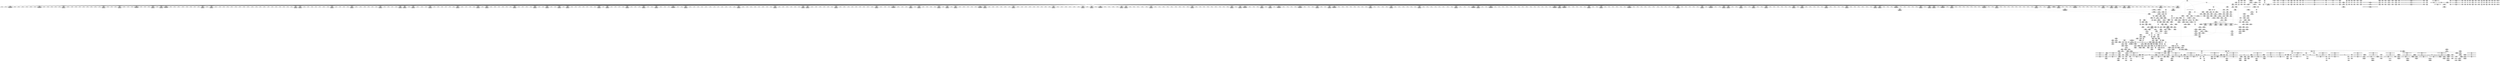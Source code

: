 digraph {
	CE0x42ce980 [shape=record,shape=Mrecord,label="{CE0x42ce980|selinux_inode_listxattr:_tmp6|security/selinux/hooks.c,3048|*SummSink*}"]
	CE0x42bece0 [shape=record,shape=Mrecord,label="{CE0x42bece0|inode_has_perm:_tmp4|security/selinux/hooks.c,1609|*SummSink*}"]
	CE0x42c93a0 [shape=record,shape=Mrecord,label="{CE0x42c93a0|i1_true|*Constant*|*SummSource*}"]
	CE0x42b1e10 [shape=record,shape=Mrecord,label="{CE0x42b1e10|104:_%struct.inode*,_:_CRE_178,179_}"]
	CE0x4351e10 [shape=record,shape=Mrecord,label="{CE0x4351e10|inode_has_perm:_tobool|security/selinux/hooks.c,1611|*SummSource*}"]
	CE0x432e6f0 [shape=record,shape=Mrecord,label="{CE0x432e6f0|12:_i32,_56:_i8*,_:_CRE_307,308_}"]
	CE0x42a72f0 [shape=record,shape=Mrecord,label="{CE0x42a72f0|selinux_inode_listxattr:_entry|*SummSink*}"]
	CE0x4354650 [shape=record,shape=Mrecord,label="{CE0x4354650|i64_4|*Constant*}"]
	CE0x432e5c0 [shape=record,shape=Mrecord,label="{CE0x432e5c0|12:_i32,_56:_i8*,_:_CRE_306,307_}"]
	CE0x42de470 [shape=record,shape=Mrecord,label="{CE0x42de470|inode_has_perm:_entry|*SummSink*}"]
	CE0x43493f0 [shape=record,shape=Mrecord,label="{CE0x43493f0|inode_has_perm:_sid3|security/selinux/hooks.c,1617|*SummSink*}"]
	CE0x43347f0 [shape=record,shape=Mrecord,label="{CE0x43347f0|12:_i32,_56:_i8*,_:_CRE_559,560_}"]
	CE0x434cec0 [shape=record,shape=Mrecord,label="{CE0x434cec0|i64*_getelementptr_inbounds_(_8_x_i64_,_8_x_i64_*___llvm_gcov_ctr154,_i64_0,_i64_7)|*Constant*|*SummSink*}"]
	CE0x4330030 [shape=record,shape=Mrecord,label="{CE0x4330030|12:_i32,_56:_i8*,_:_CRE_400,408_|*MultipleSource*|*LoadInst*|security/selinux/hooks.c,1627|Function::inode_has_perm&Arg::inode::|security/selinux/hooks.c,1611}"]
	CE0x42bd730 [shape=record,shape=Mrecord,label="{CE0x42bd730|i64*_getelementptr_inbounds_(_11_x_i64_,_11_x_i64_*___llvm_gcov_ctr240,_i64_0,_i64_6)|*Constant*|*SummSink*}"]
	CE0x4310130 [shape=record,shape=Mrecord,label="{CE0x4310130|104:_%struct.inode*,_:_CRE_196,197_}"]
	CE0x4342840 [shape=record,shape=Mrecord,label="{CE0x4342840|12:_i32,_56:_i8*,_:_CRE_936,944_|*MultipleSource*|*LoadInst*|security/selinux/hooks.c,1627|Function::inode_has_perm&Arg::inode::|security/selinux/hooks.c,1611}"]
	CE0x4304fd0 [shape=record,shape=Mrecord,label="{CE0x4304fd0|__validate_creds:_tmp6|include/linux/cred.h,174|*SummSink*}"]
	CE0x4320cc0 [shape=record,shape=Mrecord,label="{CE0x4320cc0|cred_sid:_sid|security/selinux/hooks.c,197|*SummSink*}"]
	CE0x42ff460 [shape=record,shape=Mrecord,label="{CE0x42ff460|get_current:_tmp|*SummSource*}"]
	CE0x4344070 [shape=record,shape=Mrecord,label="{CE0x4344070|12:_i32,_56:_i8*,_:_CRE_1000,1008_|*MultipleSource*|*LoadInst*|security/selinux/hooks.c,1627|Function::inode_has_perm&Arg::inode::|security/selinux/hooks.c,1611}"]
	CE0x430f180 [shape=record,shape=Mrecord,label="{CE0x430f180|cred_sid:_tmp1}"]
	CE0x42f7bf0 [shape=record,shape=Mrecord,label="{CE0x42f7bf0|inode_has_perm:_perms|Function::inode_has_perm&Arg::perms::|*SummSource*}"]
	CE0x43352a0 [shape=record,shape=Mrecord,label="{CE0x43352a0|12:_i32,_56:_i8*,_:_CRE_568,569_}"]
	CE0x430c3b0 [shape=record,shape=Mrecord,label="{CE0x430c3b0|cred_sid:_tmp3|*SummSink*}"]
	CE0x42c5900 [shape=record,shape=Mrecord,label="{CE0x42c5900|selinux_inode_listxattr:_bb|*SummSink*}"]
	CE0x42c63d0 [shape=record,shape=Mrecord,label="{CE0x42c63d0|selinux_inode_listxattr:_tmp3}"]
	CE0x42aae90 [shape=record,shape=Mrecord,label="{CE0x42aae90|104:_%struct.inode*,_:_CRE_112,144_|*MultipleSource*|Function::selinux_inode_listxattr&Arg::dentry::|Function::dentry_has_perm&Arg::dentry::|security/selinux/hooks.c,1627}"]
	CE0x42d9ca0 [shape=record,shape=Mrecord,label="{CE0x42d9ca0|104:_%struct.inode*,_:_CRE_315,316_}"]
	CE0x432ece0 [shape=record,shape=Mrecord,label="{CE0x432ece0|12:_i32,_56:_i8*,_:_CRE_312,320_|*MultipleSource*|*LoadInst*|security/selinux/hooks.c,1627|Function::inode_has_perm&Arg::inode::|security/selinux/hooks.c,1611}"]
	CE0x4333db0 [shape=record,shape=Mrecord,label="{CE0x4333db0|12:_i32,_56:_i8*,_:_CRE_552,553_}"]
	CE0x42dccd0 [shape=record,shape=Mrecord,label="{CE0x42dccd0|i8_10|*Constant*}"]
	CE0x4312880 [shape=record,shape=Mrecord,label="{CE0x4312880|get_current:_tmp3|*SummSource*}"]
	CE0x43365a0 [shape=record,shape=Mrecord,label="{CE0x43365a0|12:_i32,_56:_i8*,_:_CRE_584,585_}"]
	CE0x433ea80 [shape=record,shape=Mrecord,label="{CE0x433ea80|12:_i32,_56:_i8*,_:_CRE_884,885_}"]
	CE0x43346c0 [shape=record,shape=Mrecord,label="{CE0x43346c0|12:_i32,_56:_i8*,_:_CRE_558,559_}"]
	CE0x42a47a0 [shape=record,shape=Mrecord,label="{CE0x42a47a0|selinux_inode_listxattr:_land.lhs.true|*SummSource*}"]
	CE0x4341a00 [shape=record,shape=Mrecord,label="{CE0x4341a00|12:_i32,_56:_i8*,_:_CRE_924,925_}"]
	CE0x430ee50 [shape=record,shape=Mrecord,label="{CE0x430ee50|inode_has_perm:_tmp2|*SummSink*}"]
	CE0x432a6d0 [shape=record,shape=Mrecord,label="{CE0x432a6d0|12:_i32,_56:_i8*,_:_CRE_253,254_}"]
	CE0x42c9820 [shape=record,shape=Mrecord,label="{CE0x42c9820|GLOBAL:_current_task|Global_var:current_task|*SummSink*}"]
	CE0x4338940 [shape=record,shape=Mrecord,label="{CE0x4338940|12:_i32,_56:_i8*,_:_CRE_614,615_}"]
	CE0x42c7a00 [shape=record,shape=Mrecord,label="{CE0x42c7a00|selinux_inode_listxattr:_tmp12|security/selinux/hooks.c,3048}"]
	CE0x42f8c50 [shape=record,shape=Mrecord,label="{CE0x42f8c50|inode_has_perm:_return}"]
	CE0x42f7550 [shape=record,shape=Mrecord,label="{CE0x42f7550|inode_has_perm:_inode|Function::inode_has_perm&Arg::inode::}"]
	CE0x42cb390 [shape=record,shape=Mrecord,label="{CE0x42cb390|selinux_inode_listxattr:_entry}"]
	CE0x4317120 [shape=record,shape=Mrecord,label="{CE0x4317120|i64*_getelementptr_inbounds_(_8_x_i64_,_8_x_i64_*___llvm_gcov_ctr154,_i64_0,_i64_1)|*Constant*|*SummSource*}"]
	CE0x42dbef0 [shape=record,shape=Mrecord,label="{CE0x42dbef0|dentry_has_perm:_tmp|*SummSink*}"]
	CE0x42bc850 [shape=record,shape=Mrecord,label="{CE0x42bc850|i8*_getelementptr_inbounds_(_45_x_i8_,_45_x_i8_*_.str12,_i32_0,_i32_0)|*Constant*|*SummSource*}"]
	CE0x4308a10 [shape=record,shape=Mrecord,label="{CE0x4308a10|__validate_creds:_lnot1|include/linux/cred.h,173|*SummSource*}"]
	CE0x43488c0 [shape=record,shape=Mrecord,label="{CE0x43488c0|cred_sid:_cred|Function::cred_sid&Arg::cred::|*SummSource*}"]
	CE0x42b0390 [shape=record,shape=Mrecord,label="{CE0x42b0390|_ret_i32_%call5,_!dbg_!27740|security/selinux/hooks.c,3050|*SummSink*}"]
	CE0x42d8280 [shape=record,shape=Mrecord,label="{CE0x42d8280|104:_%struct.inode*,_:_CRE_256,264_|*MultipleSource*|Function::selinux_inode_listxattr&Arg::dentry::|Function::dentry_has_perm&Arg::dentry::|security/selinux/hooks.c,1627}"]
	CE0x42c3900 [shape=record,shape=Mrecord,label="{CE0x42c3900|dentry_has_perm:_bb|*SummSink*}"]
	CE0x4311ea0 [shape=record,shape=Mrecord,label="{CE0x4311ea0|dentry_has_perm:_tmp2}"]
	CE0x4374900 [shape=record,shape=Mrecord,label="{CE0x4374900|__validate_creds:_tmp9|include/linux/cred.h,175|*SummSink*}"]
	CE0x431f960 [shape=record,shape=Mrecord,label="{CE0x431f960|GLOBAL:_creds_are_invalid|*Constant*|*SummSink*}"]
	CE0x42a7650 [shape=record,shape=Mrecord,label="{CE0x42a7650|selinux_inode_listxattr:_entry|*SummSource*}"]
	CE0x42cb640 [shape=record,shape=Mrecord,label="{CE0x42cb640|_call_void_mcount()_#3}"]
	CE0x432e360 [shape=record,shape=Mrecord,label="{CE0x432e360|12:_i32,_56:_i8*,_:_CRE_304,305_}"]
	CE0x43439d0 [shape=record,shape=Mrecord,label="{CE0x43439d0|12:_i32,_56:_i8*,_:_CRE_982,983_}"]
	CE0x431f310 [shape=record,shape=Mrecord,label="{CE0x431f310|12:_i32,_56:_i8*,_:_CRE_64,72_|*MultipleSource*|*LoadInst*|security/selinux/hooks.c,1627|Function::inode_has_perm&Arg::inode::|security/selinux/hooks.c,1611}"]
	CE0x42fd930 [shape=record,shape=Mrecord,label="{CE0x42fd930|inode_has_perm:_do.end|*SummSink*}"]
	CE0x432d8b0 [shape=record,shape=Mrecord,label="{CE0x432d8b0|12:_i32,_56:_i8*,_:_CRE_295,296_}"]
	CE0x42df750 [shape=record,shape=Mrecord,label="{CE0x42df750|selinux_inode_listxattr:_tmp18|security/selinux/hooks.c,3048|*SummSink*}"]
	CE0x5f67200 [shape=record,shape=Mrecord,label="{CE0x5f67200|i64*_getelementptr_inbounds_(_11_x_i64_,_11_x_i64_*___llvm_gcov_ctr240,_i64_0,_i64_0)|*Constant*}"]
	CE0x432b050 [shape=record,shape=Mrecord,label="{CE0x432b050|12:_i32,_56:_i8*,_:_CRE_261,262_}"]
	CE0x4314490 [shape=record,shape=Mrecord,label="{CE0x4314490|12:_i32,_56:_i8*,_:_CRE_149,150_}"]
	CE0x433f1a0 [shape=record,shape=Mrecord,label="{CE0x433f1a0|12:_i32,_56:_i8*,_:_CRE_890,891_}"]
	CE0x4328240 [shape=record,shape=Mrecord,label="{CE0x4328240|12:_i32,_56:_i8*,_:_CRE_193,194_}"]
	CE0x4338480 [shape=record,shape=Mrecord,label="{CE0x4338480|12:_i32,_56:_i8*,_:_CRE_610,611_}"]
	CE0x432ce00 [shape=record,shape=Mrecord,label="{CE0x432ce00|12:_i32,_56:_i8*,_:_CRE_286,287_}"]
	CE0x434e500 [shape=record,shape=Mrecord,label="{CE0x434e500|__validate_creds:_if.end}"]
	CE0x42a6320 [shape=record,shape=Mrecord,label="{CE0x42a6320|i64*_getelementptr_inbounds_(_11_x_i64_,_11_x_i64_*___llvm_gcov_ctr240,_i64_0,_i64_1)|*Constant*}"]
	CE0x42b0c30 [shape=record,shape=Mrecord,label="{CE0x42b0c30|dentry_has_perm:_tmp1|*SummSink*}"]
	CE0x430ede0 [shape=record,shape=Mrecord,label="{CE0x430ede0|inode_has_perm:_tmp2|*SummSource*}"]
	CE0x434d680 [shape=record,shape=Mrecord,label="{CE0x434d680|i64*_getelementptr_inbounds_(_8_x_i64_,_8_x_i64_*___llvm_gcov_ctr154,_i64_0,_i64_7)|*Constant*|*SummSource*}"]
	CE0x42ab600 [shape=record,shape=Mrecord,label="{CE0x42ab600|104:_%struct.inode*,_:_CRE_147,148_}"]
	CE0x42c00b0 [shape=record,shape=Mrecord,label="{CE0x42c00b0|i64*_getelementptr_inbounds_(_8_x_i64_,_8_x_i64_*___llvm_gcov_ctr154,_i64_0,_i64_2)|*Constant*|*SummSource*}"]
	CE0x43005a0 [shape=record,shape=Mrecord,label="{CE0x43005a0|avc_has_perm:_entry|*SummSink*}"]
	CE0x434c6a0 [shape=record,shape=Mrecord,label="{CE0x434c6a0|avc_has_perm:_auditdata|Function::avc_has_perm&Arg::auditdata::}"]
	CE0x432cf30 [shape=record,shape=Mrecord,label="{CE0x432cf30|12:_i32,_56:_i8*,_:_CRE_287,288_}"]
	CE0x433a210 [shape=record,shape=Mrecord,label="{CE0x433a210|12:_i32,_56:_i8*,_:_CRE_680,684_|*MultipleSource*|*LoadInst*|security/selinux/hooks.c,1627|Function::inode_has_perm&Arg::inode::|security/selinux/hooks.c,1611}"]
	CE0x4339190 [shape=record,shape=Mrecord,label="{CE0x4339190|12:_i32,_56:_i8*,_:_CRE_621,622_}"]
	CE0x42ad6f0 [shape=record,shape=Mrecord,label="{CE0x42ad6f0|selinux_inode_listxattr:_call5|security/selinux/hooks.c,3050}"]
	CE0x4302130 [shape=record,shape=Mrecord,label="{CE0x4302130|i32_(i32,_i32,_i16,_i32,_%struct.common_audit_data*)*_bitcast_(i32_(i32,_i32,_i16,_i32,_%struct.common_audit_data.495*)*_avc_has_perm_to_i32_(i32,_i32,_i16,_i32,_%struct.common_audit_data*)*)|*Constant*|*SummSource*}"]
	CE0x4310c70 [shape=record,shape=Mrecord,label="{CE0x4310c70|104:_%struct.inode*,_:_CRE_208,209_}"]
	CE0x433b150 [shape=record,shape=Mrecord,label="{CE0x433b150|12:_i32,_56:_i8*,_:_CRE_736,740_|*MultipleSource*|*LoadInst*|security/selinux/hooks.c,1627|Function::inode_has_perm&Arg::inode::|security/selinux/hooks.c,1611}"]
	CE0x42ae210 [shape=record,shape=Mrecord,label="{CE0x42ae210|dentry_has_perm:_entry}"]
	CE0x43022a0 [shape=record,shape=Mrecord,label="{CE0x43022a0|i32_(i32,_i32,_i16,_i32,_%struct.common_audit_data*)*_bitcast_(i32_(i32,_i32,_i16,_i32,_%struct.common_audit_data.495*)*_avc_has_perm_to_i32_(i32,_i32,_i16,_i32,_%struct.common_audit_data*)*)|*Constant*|*SummSink*}"]
	CE0x42c0260 [shape=record,shape=Mrecord,label="{CE0x42c0260|i64*_getelementptr_inbounds_(_8_x_i64_,_8_x_i64_*___llvm_gcov_ctr154,_i64_0,_i64_2)|*Constant*|*SummSink*}"]
	CE0x433ce80 [shape=record,shape=Mrecord,label="{CE0x433ce80|12:_i32,_56:_i8*,_:_CRE_856,864_|*MultipleSource*|*LoadInst*|security/selinux/hooks.c,1627|Function::inode_has_perm&Arg::inode::|security/selinux/hooks.c,1611}"]
	CE0x42b80b0 [shape=record,shape=Mrecord,label="{CE0x42b80b0|selinux_inode_listxattr:_tmp20|security/selinux/hooks.c,3048|*SummSource*}"]
	CE0x42ac900 [shape=record,shape=Mrecord,label="{CE0x42ac900|selinux_inode_listxattr:_cred4|security/selinux/hooks.c,3048}"]
	CE0x3ac0fd0 [shape=record,shape=Mrecord,label="{CE0x3ac0fd0|selinux_inode_listxattr:_tmp3|*SummSource*}"]
	CE0x4328c90 [shape=record,shape=Mrecord,label="{CE0x4328c90|12:_i32,_56:_i8*,_:_CRE_204,205_}"]
	CE0x432af20 [shape=record,shape=Mrecord,label="{CE0x432af20|12:_i32,_56:_i8*,_:_CRE_260,261_}"]
	CE0x43277f0 [shape=record,shape=Mrecord,label="{CE0x43277f0|12:_i32,_56:_i8*,_:_CRE_182,183_}"]
	CE0x42b0f00 [shape=record,shape=Mrecord,label="{CE0x42b0f00|%struct.task_struct*_(%struct.task_struct**)*_asm_movq_%gs:$_1:P_,$0_,_r,im,_dirflag_,_fpsr_,_flags_}"]
	CE0x42d8660 [shape=record,shape=Mrecord,label="{CE0x42d8660|104:_%struct.inode*,_:_CRE_272,280_|*MultipleSource*|Function::selinux_inode_listxattr&Arg::dentry::|Function::dentry_has_perm&Arg::dentry::|security/selinux/hooks.c,1627}"]
	CE0x432cba0 [shape=record,shape=Mrecord,label="{CE0x432cba0|12:_i32,_56:_i8*,_:_CRE_284,285_}"]
	CE0x4340f50 [shape=record,shape=Mrecord,label="{CE0x4340f50|12:_i32,_56:_i8*,_:_CRE_915,916_}"]
	CE0x42aaad0 [shape=record,shape=Mrecord,label="{CE0x42aaad0|104:_%struct.inode*,_:_CRE_94,95_}"]
	CE0x433d2c0 [shape=record,shape=Mrecord,label="{CE0x433d2c0|12:_i32,_56:_i8*,_:_CRE_865,866_}"]
	CE0x432a470 [shape=record,shape=Mrecord,label="{CE0x432a470|12:_i32,_56:_i8*,_:_CRE_251,252_}"]
	CE0x43385b0 [shape=record,shape=Mrecord,label="{CE0x43385b0|12:_i32,_56:_i8*,_:_CRE_611,612_}"]
	CE0x430b010 [shape=record,shape=Mrecord,label="{CE0x430b010|12:_i32,_56:_i8*,_:_CRE_48,56_|*MultipleSource*|*LoadInst*|security/selinux/hooks.c,1627|Function::inode_has_perm&Arg::inode::|security/selinux/hooks.c,1611}"]
	CE0x42af6c0 [shape=record,shape=Mrecord,label="{CE0x42af6c0|i32_16|*Constant*|*SummSink*}"]
	CE0x433f400 [shape=record,shape=Mrecord,label="{CE0x433f400|12:_i32,_56:_i8*,_:_CRE_892,893_}"]
	CE0x42ce2a0 [shape=record,shape=Mrecord,label="{CE0x42ce2a0|selinux_inode_listxattr:_tmp8|security/selinux/hooks.c,3048|*SummSink*}"]
	CE0x42a8f50 [shape=record,shape=Mrecord,label="{CE0x42a8f50|selinux_inode_listxattr:_tmp16|security/selinux/hooks.c,3048}"]
	CE0x433af00 [shape=record,shape=Mrecord,label="{CE0x433af00|12:_i32,_56:_i8*,_:_CRE_728,736_|*MultipleSource*|*LoadInst*|security/selinux/hooks.c,1627|Function::inode_has_perm&Arg::inode::|security/selinux/hooks.c,1611}"]
	CE0x42dd990 [shape=record,shape=Mrecord,label="{CE0x42dd990|GLOBAL:_inode_has_perm|*Constant*}"]
	CE0x43293d0 [shape=record,shape=Mrecord,label="{CE0x43293d0|12:_i32,_56:_i8*,_:_CRE_224,232_|*MultipleSource*|*LoadInst*|security/selinux/hooks.c,1627|Function::inode_has_perm&Arg::inode::|security/selinux/hooks.c,1611}"]
	CE0x4340e20 [shape=record,shape=Mrecord,label="{CE0x4340e20|12:_i32,_56:_i8*,_:_CRE_914,915_}"]
	CE0x4353a40 [shape=record,shape=Mrecord,label="{CE0x4353a40|i64_0|*Constant*}"]
	CE0x431d5e0 [shape=record,shape=Mrecord,label="{CE0x431d5e0|i64*_getelementptr_inbounds_(_8_x_i64_,_8_x_i64_*___llvm_gcov_ctr154,_i64_0,_i64_0)|*Constant*}"]
	CE0x4308770 [shape=record,shape=Mrecord,label="{CE0x4308770|i32_4|*Constant*|*SummSource*}"]
	CE0x4316910 [shape=record,shape=Mrecord,label="{CE0x4316910|i32_1609|*Constant*|*SummSink*}"]
	CE0x4313780 [shape=record,shape=Mrecord,label="{CE0x4313780|12:_i32,_56:_i8*,_:_CRE_16,24_|*MultipleSource*|*LoadInst*|security/selinux/hooks.c,1627|Function::inode_has_perm&Arg::inode::|security/selinux/hooks.c,1611}"]
	CE0x42cb740 [shape=record,shape=Mrecord,label="{CE0x42cb740|_call_void_mcount()_#3|*SummSource*}"]
	CE0x42bf0a0 [shape=record,shape=Mrecord,label="{CE0x42bf0a0|cred_sid:_tmp2|*SummSink*}"]
	CE0x4313b00 [shape=record,shape=Mrecord,label="{CE0x4313b00|dentry_has_perm:_tmp}"]
	CE0x4312190 [shape=record,shape=Mrecord,label="{CE0x4312190|i32_0|*Constant*}"]
	CE0x4343d30 [shape=record,shape=Mrecord,label="{CE0x4343d30|12:_i32,_56:_i8*,_:_CRE_988,992_|*MultipleSource*|*LoadInst*|security/selinux/hooks.c,1627|Function::inode_has_perm&Arg::inode::|security/selinux/hooks.c,1611}"]
	CE0x431a920 [shape=record,shape=Mrecord,label="{CE0x431a920|i64*_getelementptr_inbounds_(_5_x_i64_,_5_x_i64_*___llvm_gcov_ctr155,_i64_0,_i64_3)|*Constant*}"]
	CE0x4327520 [shape=record,shape=Mrecord,label="{CE0x4327520|12:_i32,_56:_i8*,_:_CRE_179,180_}"]
	CE0x4373c60 [shape=record,shape=Mrecord,label="{CE0x4373c60|i32_1|*Constant*}"]
	CE0x4326ad0 [shape=record,shape=Mrecord,label="{CE0x4326ad0|12:_i32,_56:_i8*,_:_CRE_168,169_}"]
	CE0x42f9f00 [shape=record,shape=Mrecord,label="{CE0x42f9f00|inode_has_perm:_if.end}"]
	CE0x4317eb0 [shape=record,shape=Mrecord,label="{CE0x4317eb0|12:_i32,_56:_i8*,_:_CRE_144,145_}"]
	CE0x42def90 [shape=record,shape=Mrecord,label="{CE0x42def90|selinux_inode_listxattr:_tmp17|security/selinux/hooks.c,3048|*SummSink*}"]
	CE0x42caa50 [shape=record,shape=Mrecord,label="{CE0x42caa50|i64_5|*Constant*}"]
	CE0x4310e50 [shape=record,shape=Mrecord,label="{CE0x4310e50|104:_%struct.inode*,_:_CRE_210,211_}"]
	CE0x432bc30 [shape=record,shape=Mrecord,label="{CE0x432bc30|12:_i32,_56:_i8*,_:_CRE_271,272_}"]
	CE0x43152a0 [shape=record,shape=Mrecord,label="{CE0x43152a0|i32_1|*Constant*}"]
	CE0x43269e0 [shape=record,shape=Mrecord,label="{CE0x43269e0|12:_i32,_56:_i8*,_:_CRE_167,168_}"]
	CE0x42c6230 [shape=record,shape=Mrecord,label="{CE0x42c6230|i64_1|*Constant*}"]
	CE0x430f2b0 [shape=record,shape=Mrecord,label="{CE0x430f2b0|cred_sid:_tmp1|*SummSource*}"]
	CE0x42d5e10 [shape=record,shape=Mrecord,label="{CE0x42d5e10|get_current:_entry}"]
	CE0x43279d0 [shape=record,shape=Mrecord,label="{CE0x43279d0|12:_i32,_56:_i8*,_:_CRE_184,185_}"]
	CE0x432fbf0 [shape=record,shape=Mrecord,label="{CE0x432fbf0|12:_i32,_56:_i8*,_:_CRE_384,388_|*MultipleSource*|*LoadInst*|security/selinux/hooks.c,1627|Function::inode_has_perm&Arg::inode::|security/selinux/hooks.c,1611}"]
	CE0x43404a0 [shape=record,shape=Mrecord,label="{CE0x43404a0|12:_i32,_56:_i8*,_:_CRE_906,907_}"]
	CE0x42b8950 [shape=record,shape=Mrecord,label="{CE0x42b8950|selinux_inode_listxattr:_call3|security/selinux/hooks.c,3048}"]
	CE0x42d8e20 [shape=record,shape=Mrecord,label="{CE0x42d8e20|104:_%struct.inode*,_:_CRE_304,305_}"]
	CE0x42da330 [shape=record,shape=Mrecord,label="{CE0x42da330|dentry_has_perm:_tmp4|*LoadInst*|security/selinux/hooks.c,1627|*SummSink*}"]
	CE0x42ac2a0 [shape=record,shape=Mrecord,label="{CE0x42ac2a0|selinux_inode_listxattr:_tmp11|security/selinux/hooks.c,3048|*SummSink*}"]
	CE0x42d9bb0 [shape=record,shape=Mrecord,label="{CE0x42d9bb0|104:_%struct.inode*,_:_CRE_314,315_}"]
	CE0x4330690 [shape=record,shape=Mrecord,label="{CE0x4330690|12:_i32,_56:_i8*,_:_CRE_424,432_|*MultipleSource*|*LoadInst*|security/selinux/hooks.c,1627|Function::inode_has_perm&Arg::inode::|security/selinux/hooks.c,1611}"]
	CE0x4337050 [shape=record,shape=Mrecord,label="{CE0x4337050|12:_i32,_56:_i8*,_:_CRE_593,594_}"]
	CE0x42f9490 [shape=record,shape=Mrecord,label="{CE0x42f9490|__validate_creds:_if.then|*SummSink*}"]
	CE0x4304dc0 [shape=record,shape=Mrecord,label="{CE0x4304dc0|__validate_creds:_tmp6|include/linux/cred.h,174|*SummSource*}"]
	CE0x42b6570 [shape=record,shape=Mrecord,label="{CE0x42b6570|get_current:_tmp1}"]
	CE0x4353090 [shape=record,shape=Mrecord,label="{CE0x4353090|GLOBAL:_llvm.expect.i64|*Constant*}"]
	CE0x430ed70 [shape=record,shape=Mrecord,label="{CE0x430ed70|inode_has_perm:_tmp2}"]
	CE0x42b7370 [shape=record,shape=Mrecord,label="{CE0x42b7370|selinux_inode_listxattr:_if.then|*SummSink*}"]
	CE0x43527e0 [shape=record,shape=Mrecord,label="{CE0x43527e0|inode_has_perm:_lnot1|security/selinux/hooks.c,1611|*SummSource*}"]
	CE0x42c5c90 [shape=record,shape=Mrecord,label="{CE0x42c5c90|selinux_inode_listxattr:_tmp10|security/selinux/hooks.c,3048}"]
	CE0x4349ac0 [shape=record,shape=Mrecord,label="{CE0x4349ac0|inode_has_perm:_tmp15|*LoadInst*|security/selinux/hooks.c,1615|*SummSource*}"]
	CE0x4349460 [shape=record,shape=Mrecord,label="{CE0x4349460|inode_has_perm:_i_security|security/selinux/hooks.c,1615}"]
	CE0x433d700 [shape=record,shape=Mrecord,label="{CE0x433d700|12:_i32,_56:_i8*,_:_CRE_867,868_}"]
	CE0x42ae350 [shape=record,shape=Mrecord,label="{CE0x42ae350|i32_16|*Constant*}"]
	CE0x42d2660 [shape=record,shape=Mrecord,label="{CE0x42d2660|104:_%struct.inode*,_:_CRE_40,48_|*MultipleSource*|Function::selinux_inode_listxattr&Arg::dentry::|Function::dentry_has_perm&Arg::dentry::|security/selinux/hooks.c,1627}"]
	CE0x4321b30 [shape=record,shape=Mrecord,label="{CE0x4321b30|0:_i32,_4:_i32,_8:_i32,_12:_i32,_:_CMRE_20,24_|*MultipleSource*|security/selinux/hooks.c,196|*LoadInst*|security/selinux/hooks.c,196|security/selinux/hooks.c,197}"]
	CE0x42deb20 [shape=record,shape=Mrecord,label="{CE0x42deb20|i64*_getelementptr_inbounds_(_11_x_i64_,_11_x_i64_*___llvm_gcov_ctr240,_i64_0,_i64_9)|*Constant*|*SummSink*}"]
	CE0x433fd80 [shape=record,shape=Mrecord,label="{CE0x433fd80|12:_i32,_56:_i8*,_:_CRE_900,901_}"]
	CE0x4311830 [shape=record,shape=Mrecord,label="{CE0x4311830|get_current:_tmp4|./arch/x86/include/asm/current.h,14|*SummSource*}"]
	CE0x434db10 [shape=record,shape=Mrecord,label="{CE0x434db10|inode_has_perm:_tmp19|security/selinux/hooks.c,1618|*SummSink*}"]
	CE0x55a4e20 [shape=record,shape=Mrecord,label="{CE0x55a4e20|i64*_getelementptr_inbounds_(_11_x_i64_,_11_x_i64_*___llvm_gcov_ctr240,_i64_0,_i64_1)|*Constant*|*SummSource*}"]
	CE0x4335c20 [shape=record,shape=Mrecord,label="{CE0x4335c20|12:_i32,_56:_i8*,_:_CRE_576,577_}"]
	CE0x42da060 [shape=record,shape=Mrecord,label="{CE0x42da060|104:_%struct.inode*,_:_CRE_319,320_}"]
	CE0x42dcf90 [shape=record,shape=Mrecord,label="{CE0x42dcf90|i8_10|*Constant*|*SummSink*}"]
	CE0x4340240 [shape=record,shape=Mrecord,label="{CE0x4340240|12:_i32,_56:_i8*,_:_CRE_904,905_}"]
	CE0x431d4b0 [shape=record,shape=Mrecord,label="{CE0x431d4b0|inode_has_perm:_tmp}"]
	CE0x42b71f0 [shape=record,shape=Mrecord,label="{CE0x42b71f0|get_current:_tmp|*SummSink*}"]
	CE0x42d9520 [shape=record,shape=Mrecord,label="{CE0x42d9520|104:_%struct.inode*,_:_CRE_309,310_}"]
	CE0x4331320 [shape=record,shape=Mrecord,label="{CE0x4331320|12:_i32,_56:_i8*,_:_CRE_472,473_}"]
	CE0x42c6990 [shape=record,shape=Mrecord,label="{CE0x42c6990|selinux_inode_listxattr:_tmp5|security/selinux/hooks.c,3048|*SummSource*}"]
	CE0x431ae60 [shape=record,shape=Mrecord,label="{CE0x431ae60|__validate_creds:_tmp3|include/linux/cred.h,173}"]
	CE0x42d2130 [shape=record,shape=Mrecord,label="{CE0x42d2130|104:_%struct.inode*,_:_CRE_16,24_|*MultipleSource*|Function::selinux_inode_listxattr&Arg::dentry::|Function::dentry_has_perm&Arg::dentry::|security/selinux/hooks.c,1627}"]
	CE0x42ae650 [shape=record,shape=Mrecord,label="{CE0x42ae650|dentry_has_perm:_cred|Function::dentry_has_perm&Arg::cred::}"]
	CE0x43552a0 [shape=record,shape=Mrecord,label="{CE0x43552a0|inode_has_perm:_tmp8|security/selinux/hooks.c,1611}"]
	CE0x4300b70 [shape=record,shape=Mrecord,label="{CE0x4300b70|avc_has_perm:_tsid|Function::avc_has_perm&Arg::tsid::}"]
	CE0x432db10 [shape=record,shape=Mrecord,label="{CE0x432db10|12:_i32,_56:_i8*,_:_CRE_297,298_}"]
	CE0x42c5dc0 [shape=record,shape=Mrecord,label="{CE0x42c5dc0|selinux_inode_listxattr:_tmp10|security/selinux/hooks.c,3048|*SummSource*}"]
	CE0x42c3f10 [shape=record,shape=Mrecord,label="{CE0x42c3f10|i64_3|*Constant*|*SummSink*}"]
	CE0x42cdcb0 [shape=record,shape=Mrecord,label="{CE0x42cdcb0|selinux_inode_listxattr:_tmp13|security/selinux/hooks.c,3048|*SummSink*}"]
	CE0x4300d20 [shape=record,shape=Mrecord,label="{CE0x4300d20|avc_has_perm:_entry}"]
	CE0x42d7240 [shape=record,shape=Mrecord,label="{CE0x42d7240|get_current:_tmp2}"]
	CE0x433ebb0 [shape=record,shape=Mrecord,label="{CE0x433ebb0|12:_i32,_56:_i8*,_:_CRE_885,886_}"]
	CE0x434dc90 [shape=record,shape=Mrecord,label="{CE0x434dc90|inode_has_perm:_tmp20|security/selinux/hooks.c,1618|*SummSink*}"]
	"CONST[source:0(mediator),value:2(dynamic)][purpose:{subject}]"
	CE0x42df1a0 [shape=record,shape=Mrecord,label="{CE0x42df1a0|selinux_inode_listxattr:_tmp19|security/selinux/hooks.c,3048|*SummSource*}"]
	CE0x433d7b0 [shape=record,shape=Mrecord,label="{CE0x433d7b0|12:_i32,_56:_i8*,_:_CRE_868,869_}"]
	CE0x432d780 [shape=record,shape=Mrecord,label="{CE0x432d780|12:_i32,_56:_i8*,_:_CRE_294,295_}"]
	CE0x4335170 [shape=record,shape=Mrecord,label="{CE0x4335170|12:_i32,_56:_i8*,_:_CRE_567,568_}"]
	CE0x42d5440 [shape=record,shape=Mrecord,label="{CE0x42d5440|12:_i32,_56:_i8*,_:_CRE_88,96_|*MultipleSource*|*LoadInst*|security/selinux/hooks.c,1627|Function::inode_has_perm&Arg::inode::|security/selinux/hooks.c,1611}"]
	CE0x42a8af0 [shape=record,shape=Mrecord,label="{CE0x42a8af0|selinux_inode_listxattr:_tmp15|security/selinux/hooks.c,3048|*SummSink*}"]
	CE0x42b24a0 [shape=record,shape=Mrecord,label="{CE0x42b24a0|104:_%struct.inode*,_:_CRE_185,186_}"]
	CE0x42fa9c0 [shape=record,shape=Mrecord,label="{CE0x42fa9c0|i64*_getelementptr_inbounds_(_2_x_i64_,_2_x_i64_*___llvm_gcov_ctr153,_i64_0,_i64_1)|*Constant*|*SummSource*}"]
	CE0x4309c40 [shape=record,shape=Mrecord,label="{CE0x4309c40|__validate_creds:_tmp1|*SummSink*}"]
	CE0x430c910 [shape=record,shape=Mrecord,label="{CE0x430c910|inode_has_perm:_tmp|*SummSource*}"]
	CE0x4338ba0 [shape=record,shape=Mrecord,label="{CE0x4338ba0|12:_i32,_56:_i8*,_:_CRE_616,617_}"]
	CE0x42c3240 [shape=record,shape=Mrecord,label="{CE0x42c3240|i64*_getelementptr_inbounds_(_11_x_i64_,_11_x_i64_*___llvm_gcov_ctr240,_i64_0,_i64_9)|*Constant*|*SummSource*}"]
	CE0x432acc0 [shape=record,shape=Mrecord,label="{CE0x432acc0|12:_i32,_56:_i8*,_:_CRE_258,259_}"]
	CE0x4326f80 [shape=record,shape=Mrecord,label="{CE0x4326f80|12:_i32,_56:_i8*,_:_CRE_173,174_}"]
	CE0x42f8720 [shape=record,shape=Mrecord,label="{CE0x42f8720|_ret_i32_%retval.0,_!dbg_!27739|security/selinux/hooks.c,1618|*SummSink*}"]
	CE0x43501d0 [shape=record,shape=Mrecord,label="{CE0x43501d0|avc_has_perm:_tclass|Function::avc_has_perm&Arg::tclass::|*SummSink*}"]
	CE0x434d580 [shape=record,shape=Mrecord,label="{CE0x434d580|i64*_getelementptr_inbounds_(_8_x_i64_,_8_x_i64_*___llvm_gcov_ctr154,_i64_0,_i64_7)|*Constant*}"]
	CE0x4305b60 [shape=record,shape=Mrecord,label="{CE0x4305b60|GLOBAL:___invalid_creds|*Constant*|*SummSink*}"]
	CE0x432ea80 [shape=record,shape=Mrecord,label="{CE0x432ea80|12:_i32,_56:_i8*,_:_CRE_310,311_}"]
	CE0x4309f90 [shape=record,shape=Mrecord,label="{CE0x4309f90|_ret_void,_!dbg_!27722|include/linux/cred.h,175|*SummSink*}"]
	CE0x4338350 [shape=record,shape=Mrecord,label="{CE0x4338350|12:_i32,_56:_i8*,_:_CRE_609,610_}"]
	CE0x430cc20 [shape=record,shape=Mrecord,label="{CE0x430cc20|__validate_creds:_conv|include/linux/cred.h,173}"]
	CE0x4328d80 [shape=record,shape=Mrecord,label="{CE0x4328d80|12:_i32,_56:_i8*,_:_CRE_205,206_}"]
	CE0x4312940 [shape=record,shape=Mrecord,label="{CE0x4312940|get_current:_tmp3|*SummSink*}"]
	CE0x4349530 [shape=record,shape=Mrecord,label="{CE0x4349530|inode_has_perm:_i_security|security/selinux/hooks.c,1615|*SummSource*}"]
	CE0x42adaf0 [shape=record,shape=Mrecord,label="{CE0x42adaf0|selinux_inode_listxattr:_call5|security/selinux/hooks.c,3050|*SummSink*}"]
	CE0x4305290 [shape=record,shape=Mrecord,label="{CE0x4305290|GLOBAL:___invalid_creds|*Constant*}"]
	CE0x42af9d0 [shape=record,shape=Mrecord,label="{CE0x42af9d0|dentry_has_perm:_av|Function::dentry_has_perm&Arg::av::|*SummSource*}"]
	CE0x42d9010 [shape=record,shape=Mrecord,label="{CE0x42d9010|104:_%struct.inode*,_:_CRE_305,306_}"]
	CE0x4341080 [shape=record,shape=Mrecord,label="{CE0x4341080|12:_i32,_56:_i8*,_:_CRE_916,917_}"]
	CE0x43562e0 [shape=record,shape=Mrecord,label="{CE0x43562e0|inode_has_perm:_tmp9|security/selinux/hooks.c,1611|*SummSink*}"]
	CE0x42c1350 [shape=record,shape=Mrecord,label="{CE0x42c1350|12:_i32,_56:_i8*,_:_CRE_128,136_|*MultipleSource*|*LoadInst*|security/selinux/hooks.c,1627|Function::inode_has_perm&Arg::inode::|security/selinux/hooks.c,1611}"]
	CE0x43287e0 [shape=record,shape=Mrecord,label="{CE0x43287e0|12:_i32,_56:_i8*,_:_CRE_199,200_}"]
	CE0x430bb80 [shape=record,shape=Mrecord,label="{CE0x430bb80|i64_1|*Constant*}"]
	CE0x432c220 [shape=record,shape=Mrecord,label="{CE0x432c220|12:_i32,_56:_i8*,_:_CRE_276,277_}"]
	CE0x430f370 [shape=record,shape=Mrecord,label="{CE0x430f370|cred_sid:_tmp1|*SummSink*}"]
	CE0x4328510 [shape=record,shape=Mrecord,label="{CE0x4328510|12:_i32,_56:_i8*,_:_CRE_196,197_}"]
	CE0x42acf90 [shape=record,shape=Mrecord,label="{CE0x42acf90|COLLAPSED:_GCMRE_current_task_external_global_%struct.task_struct*:_elem_0::|security/selinux/hooks.c,3048}"]
	CE0x42dc400 [shape=record,shape=Mrecord,label="{CE0x42dc400|selinux_inode_listxattr:_tmp7|security/selinux/hooks.c,3048|*SummSink*}"]
	CE0x42dd630 [shape=record,shape=Mrecord,label="{CE0x42dd630|dentry_has_perm:_dentry1|security/selinux/hooks.c,1631|*SummSink*}"]
	CE0x4329140 [shape=record,shape=Mrecord,label="{CE0x4329140|12:_i32,_56:_i8*,_:_CRE_212,216_|*MultipleSource*|*LoadInst*|security/selinux/hooks.c,1627|Function::inode_has_perm&Arg::inode::|security/selinux/hooks.c,1611}"]
	CE0x430ff50 [shape=record,shape=Mrecord,label="{CE0x430ff50|104:_%struct.inode*,_:_CRE_194,195_}"]
	CE0x4341410 [shape=record,shape=Mrecord,label="{CE0x4341410|12:_i32,_56:_i8*,_:_CRE_919,920_}"]
	CE0x4322030 [shape=record,shape=Mrecord,label="{CE0x4322030|cred_sid:_tmp6|security/selinux/hooks.c,197|*SummSource*}"]
	CE0x4338a70 [shape=record,shape=Mrecord,label="{CE0x4338a70|12:_i32,_56:_i8*,_:_CRE_615,616_}"]
	CE0x42d8850 [shape=record,shape=Mrecord,label="{CE0x42d8850|104:_%struct.inode*,_:_CRE_280,288_|*MultipleSource*|Function::selinux_inode_listxattr&Arg::dentry::|Function::dentry_has_perm&Arg::dentry::|security/selinux/hooks.c,1627}"]
	CE0x42c8590 [shape=record,shape=Mrecord,label="{CE0x42c8590|selinux_inode_listxattr:_tobool|security/selinux/hooks.c,3048|*SummSink*}"]
	CE0x42dd230 [shape=record,shape=Mrecord,label="{CE0x42dd230|dentry_has_perm:_u|security/selinux/hooks.c,1631|*SummSource*}"]
	CE0x4314df0 [shape=record,shape=Mrecord,label="{CE0x4314df0|12:_i32,_56:_i8*,_:_CRE_159,160_}"]
	CE0x42c3070 [shape=record,shape=Mrecord,label="{CE0x42c3070|i64*_getelementptr_inbounds_(_11_x_i64_,_11_x_i64_*___llvm_gcov_ctr240,_i64_0,_i64_9)|*Constant*}"]
	CE0x42c9580 [shape=record,shape=Mrecord,label="{CE0x42c9580|GLOBAL:_current_task|Global_var:current_task|*SummSource*}"]
	CE0x42c2e60 [shape=record,shape=Mrecord,label="{CE0x42c2e60|i8*_getelementptr_inbounds_(_45_x_i8_,_45_x_i8_*_.str12,_i32_0,_i32_0)|*Constant*}"]
	CE0x4326800 [shape=record,shape=Mrecord,label="{CE0x4326800|12:_i32,_56:_i8*,_:_CRE_165,166_}"]
	CE0x42dabc0 [shape=record,shape=Mrecord,label="{CE0x42dabc0|__validate_creds:_tmp5|include/linux/cred.h,173|*SummSink*}"]
	CE0x4317ab0 [shape=record,shape=Mrecord,label="{CE0x4317ab0|inode_has_perm:_tobool|security/selinux/hooks.c,1611|*SummSink*}"]
	CE0x42b2d80 [shape=record,shape=Mrecord,label="{CE0x42b2d80|__validate_creds:_entry}"]
	CE0x4335e80 [shape=record,shape=Mrecord,label="{CE0x4335e80|12:_i32,_56:_i8*,_:_CRE_578,579_}"]
	CE0x432ef40 [shape=record,shape=Mrecord,label="{CE0x432ef40|12:_i32,_56:_i8*,_:_CRE_328,336_|*MultipleSource*|*LoadInst*|security/selinux/hooks.c,1627|Function::inode_has_perm&Arg::inode::|security/selinux/hooks.c,1611}"]
	CE0x432adf0 [shape=record,shape=Mrecord,label="{CE0x432adf0|12:_i32,_56:_i8*,_:_CRE_259,260_}"]
	CE0x4342970 [shape=record,shape=Mrecord,label="{CE0x4342970|12:_i32,_56:_i8*,_:_CRE_944,952_|*MultipleSource*|*LoadInst*|security/selinux/hooks.c,1627|Function::inode_has_perm&Arg::inode::|security/selinux/hooks.c,1611}"]
	CE0x42d2790 [shape=record,shape=Mrecord,label="{CE0x42d2790|104:_%struct.inode*,_:_CRE_48,52_|*MultipleSource*|Function::selinux_inode_listxattr&Arg::dentry::|Function::dentry_has_perm&Arg::dentry::|security/selinux/hooks.c,1627}"]
	CE0x42b2e60 [shape=record,shape=Mrecord,label="{CE0x42b2e60|__validate_creds:_cred|Function::__validate_creds&Arg::cred::|*SummSink*}"]
	CE0x431d8c0 [shape=record,shape=Mrecord,label="{CE0x431d8c0|i64*_getelementptr_inbounds_(_2_x_i64_,_2_x_i64_*___llvm_gcov_ctr153,_i64_0,_i64_0)|*Constant*}"]
	CE0x4338f30 [shape=record,shape=Mrecord,label="{CE0x4338f30|12:_i32,_56:_i8*,_:_CRE_619,620_}"]
	CE0x42d3e60 [shape=record,shape=Mrecord,label="{CE0x42d3e60|inode_has_perm:_call|security/selinux/hooks.c,1614|*SummSource*}"]
	CE0x42bc900 [shape=record,shape=Mrecord,label="{CE0x42bc900|i8*_getelementptr_inbounds_(_45_x_i8_,_45_x_i8_*_.str12,_i32_0,_i32_0)|*Constant*|*SummSink*}"]
	CE0x4342710 [shape=record,shape=Mrecord,label="{CE0x4342710|12:_i32,_56:_i8*,_:_CRE_935,936_}"]
	CE0x42ce090 [shape=record,shape=Mrecord,label="{CE0x42ce090|selinux_inode_listxattr:_tmp14|security/selinux/hooks.c,3048}"]
	CE0x42b07e0 [shape=record,shape=Mrecord,label="{CE0x42b07e0|i1_true|*Constant*}"]
	CE0x42fe900 [shape=record,shape=Mrecord,label="{CE0x42fe900|i64*_getelementptr_inbounds_(_2_x_i64_,_2_x_i64_*___llvm_gcov_ctr98,_i64_0,_i64_0)|*Constant*}"]
	CE0x42a9fc0 [shape=record,shape=Mrecord,label="{CE0x42a9fc0|104:_%struct.inode*,_:_CRE_163,164_}"]
	CE0x4310a90 [shape=record,shape=Mrecord,label="{CE0x4310a90|104:_%struct.inode*,_:_CRE_206,207_}"]
	CE0x42c9ca0 [shape=record,shape=Mrecord,label="{CE0x42c9ca0|selinux_inode_listxattr:_tmp5|security/selinux/hooks.c,3048|*SummSink*}"]
	CE0x434fc20 [shape=record,shape=Mrecord,label="{CE0x434fc20|avc_has_perm:_tsid|Function::avc_has_perm&Arg::tsid::|*SummSource*}"]
	CE0x432b2b0 [shape=record,shape=Mrecord,label="{CE0x432b2b0|12:_i32,_56:_i8*,_:_CRE_263,264_}"]
	CE0x4351860 [shape=record,shape=Mrecord,label="{CE0x4351860|inode_has_perm:_and|security/selinux/hooks.c,1611|*SummSource*}"]
	CE0x4334920 [shape=record,shape=Mrecord,label="{CE0x4334920|12:_i32,_56:_i8*,_:_CRE_560,561_}"]
	CE0x430bff0 [shape=record,shape=Mrecord,label="{CE0x430bff0|i32_0|*Constant*}"]
	CE0x434e630 [shape=record,shape=Mrecord,label="{CE0x434e630|__validate_creds:_if.end|*SummSource*}"]
	CE0x4371540 [shape=record,shape=Mrecord,label="{CE0x4371540|GLOBAL:___invalid_creds|*Constant*|*SummSource*}"]
	CE0x4326cb0 [shape=record,shape=Mrecord,label="{CE0x4326cb0|12:_i32,_56:_i8*,_:_CRE_170,171_}"]
	CE0x433dc40 [shape=record,shape=Mrecord,label="{CE0x433dc40|12:_i32,_56:_i8*,_:_CRE_872,873_}"]
	CE0x4330cc0 [shape=record,shape=Mrecord,label="{CE0x4330cc0|12:_i32,_56:_i8*,_:_CRE_448,456_|*MultipleSource*|*LoadInst*|security/selinux/hooks.c,1627|Function::inode_has_perm&Arg::inode::|security/selinux/hooks.c,1611}"]
	CE0x42a9480 [shape=record,shape=Mrecord,label="{CE0x42a9480|104:_%struct.inode*,_:_CRE_151,152_}"]
	CE0x4349640 [shape=record,shape=Mrecord,label="{CE0x4349640|inode_has_perm:_i_security|security/selinux/hooks.c,1615|*SummSink*}"]
	CE0x4357250 [shape=record,shape=Mrecord,label="{CE0x4357250|inode_has_perm:_tmp11|security/selinux/hooks.c,1612}"]
	CE0x4330ee0 [shape=record,shape=Mrecord,label="{CE0x4330ee0|12:_i32,_56:_i8*,_:_CRE_456,464_|*MultipleSource*|*LoadInst*|security/selinux/hooks.c,1627|Function::inode_has_perm&Arg::inode::|security/selinux/hooks.c,1611}"]
	CE0x4311030 [shape=record,shape=Mrecord,label="{CE0x4311030|104:_%struct.inode*,_:_CRE_212,213_}"]
	"CONST[source:0(mediator),value:2(dynamic)][purpose:{object}]"
	CE0x4341540 [shape=record,shape=Mrecord,label="{CE0x4341540|12:_i32,_56:_i8*,_:_CRE_920,921_}"]
	CE0x42c1530 [shape=record,shape=Mrecord,label="{CE0x42c1530|12:_i32,_56:_i8*,_:_CRE_136,137_}"]
	CE0x4334410 [shape=record,shape=Mrecord,label="{CE0x4334410|12:_i32,_56:_i8*,_:_CRE_555,556_}"]
	CE0x42b1960 [shape=record,shape=Mrecord,label="{CE0x42b1960|104:_%struct.inode*,_:_CRE_173,174_}"]
	CE0x4355520 [shape=record,shape=Mrecord,label="{CE0x4355520|inode_has_perm:_tmp8|security/selinux/hooks.c,1611|*SummSink*}"]
	CE0x43425e0 [shape=record,shape=Mrecord,label="{CE0x43425e0|12:_i32,_56:_i8*,_:_CRE_934,935_}"]
	CE0x42db1c0 [shape=record,shape=Mrecord,label="{CE0x42db1c0|i64*_getelementptr_inbounds_(_5_x_i64_,_5_x_i64_*___llvm_gcov_ctr155,_i64_0,_i64_3)|*Constant*|*SummSink*}"]
	CE0x42dfe10 [shape=record,shape=Mrecord,label="{CE0x42dfe10|i64*_getelementptr_inbounds_(_11_x_i64_,_11_x_i64_*___llvm_gcov_ctr240,_i64_0,_i64_10)|*Constant*}"]
	CE0x42ac680 [shape=record,shape=Mrecord,label="{CE0x42ac680|i32_78|*Constant*}"]
	CE0x42de550 [shape=record,shape=Mrecord,label="{CE0x42de550|inode_has_perm:_return|*SummSource*}"]
	CE0x431d6d0 [shape=record,shape=Mrecord,label="{CE0x431d6d0|i64*_getelementptr_inbounds_(_8_x_i64_,_8_x_i64_*___llvm_gcov_ctr154,_i64_0,_i64_0)|*Constant*|*SummSource*}"]
	CE0x4354070 [shape=record,shape=Mrecord,label="{CE0x4354070|inode_has_perm:_tmp7|security/selinux/hooks.c,1611|*SummSource*}"]
	CE0x4306350 [shape=record,shape=Mrecord,label="{CE0x4306350|28:_i32,_32:_i16,_:_CRE_28,32_|*MultipleSource*|*LoadInst*|security/selinux/hooks.c,1615|security/selinux/hooks.c,1615|security/selinux/hooks.c,1617}"]
	CE0x42ab060 [shape=record,shape=Mrecord,label="{CE0x42ab060|104:_%struct.inode*,_:_CRE_144,145_}"]
	CE0x42c0540 [shape=record,shape=Mrecord,label="{CE0x42c0540|i64*_getelementptr_inbounds_(_2_x_i64_,_2_x_i64_*___llvm_gcov_ctr131,_i64_0,_i64_1)|*Constant*}"]
	CE0x430e5c0 [shape=record,shape=Mrecord,label="{CE0x430e5c0|i64*_getelementptr_inbounds_(_8_x_i64_,_8_x_i64_*___llvm_gcov_ctr154,_i64_0,_i64_1)|*Constant*|*SummSink*}"]
	CE0x4336cc0 [shape=record,shape=Mrecord,label="{CE0x4336cc0|12:_i32,_56:_i8*,_:_CRE_590,591_}"]
	CE0x42c6a00 [shape=record,shape=Mrecord,label="{CE0x42c6a00|i64_2|*Constant*}"]
	CE0x42f8f80 [shape=record,shape=Mrecord,label="{CE0x42f8f80|_call_void___validate_creds(%struct.cred*_%cred,_i8*_getelementptr_inbounds_(_25_x_i8_,_25_x_i8_*_.str3,_i32_0,_i32_0),_i32_1609)_#10,_!dbg_!27719|security/selinux/hooks.c,1609}"]
	CE0x4301330 [shape=record,shape=Mrecord,label="{CE0x4301330|inode_has_perm:_sclass|security/selinux/hooks.c,1617}"]
	CE0x4319d70 [shape=record,shape=Mrecord,label="{CE0x4319d70|inode_has_perm:_do.body|*SummSink*}"]
	CE0x42a9cf0 [shape=record,shape=Mrecord,label="{CE0x42a9cf0|104:_%struct.inode*,_:_CRE_160,161_}"]
	CE0x434cd10 [shape=record,shape=Mrecord,label="{CE0x434cd10|_ret_i32_%retval.0,_!dbg_!27728|security/selinux/avc.c,775|*SummSink*}"]
	CE0x42ac730 [shape=record,shape=Mrecord,label="{CE0x42ac730|i32_78|*Constant*|*SummSink*}"]
	CE0x42c1ae0 [shape=record,shape=Mrecord,label="{CE0x42c1ae0|GLOBAL:_lockdep_rcu_suspicious|*Constant*}"]
	CE0x4351ca0 [shape=record,shape=Mrecord,label="{CE0x4351ca0|inode_has_perm:_tobool|security/selinux/hooks.c,1611}"]
	CE0x4310d60 [shape=record,shape=Mrecord,label="{CE0x4310d60|104:_%struct.inode*,_:_CRE_209,210_}"]
	CE0x42f9360 [shape=record,shape=Mrecord,label="{CE0x42f9360|__validate_creds:_if.then}"]
	CE0x4373710 [shape=record,shape=Mrecord,label="{CE0x4373710|cred_sid:_tmp4|*LoadInst*|security/selinux/hooks.c,196}"]
	CE0x42ce230 [shape=record,shape=Mrecord,label="{CE0x42ce230|selinux_inode_listxattr:_tobool1|security/selinux/hooks.c,3048}"]
	CE0x43341f0 [shape=record,shape=Mrecord,label="{CE0x43341f0|12:_i32,_56:_i8*,_:_CRE_554,555_}"]
	CE0x42b6340 [shape=record,shape=Mrecord,label="{CE0x42b6340|selinux_inode_listxattr:_tmp1}"]
	CE0x434e060 [shape=record,shape=Mrecord,label="{CE0x434e060|inode_has_perm:_tmp20|security/selinux/hooks.c,1618}"]
	CE0x4334b80 [shape=record,shape=Mrecord,label="{CE0x4334b80|12:_i32,_56:_i8*,_:_CRE_562,563_}"]
	CE0x430be90 [shape=record,shape=Mrecord,label="{CE0x430be90|inode_has_perm:_i_flags|security/selinux/hooks.c,1611}"]
	CE0x42a9de0 [shape=record,shape=Mrecord,label="{CE0x42a9de0|104:_%struct.inode*,_:_CRE_161,162_}"]
	CE0x4326da0 [shape=record,shape=Mrecord,label="{CE0x4326da0|12:_i32,_56:_i8*,_:_CRE_171,172_}"]
	CE0x42d6400 [shape=record,shape=Mrecord,label="{CE0x42d6400|_ret_%struct.task_struct*_%tmp4,_!dbg_!27714|./arch/x86/include/asm/current.h,14|*SummSink*}"]
	CE0x42a6cf0 [shape=record,shape=Mrecord,label="{CE0x42a6cf0|selinux_inode_listxattr:_if.end}"]
	CE0x42da240 [shape=record,shape=Mrecord,label="{CE0x42da240|dentry_has_perm:_tmp4|*LoadInst*|security/selinux/hooks.c,1627|*SummSource*}"]
	CE0x4340370 [shape=record,shape=Mrecord,label="{CE0x4340370|12:_i32,_56:_i8*,_:_CRE_905,906_}"]
	CE0x4373100 [shape=record,shape=Mrecord,label="{CE0x4373100|i32_0|*Constant*}"]
	CE0x42a8a10 [shape=record,shape=Mrecord,label="{CE0x42a8a10|selinux_inode_listxattr:_tmp15|security/selinux/hooks.c,3048}"]
	CE0x432b510 [shape=record,shape=Mrecord,label="{CE0x432b510|12:_i32,_56:_i8*,_:_CRE_265,266_}"]
	CE0x4335fb0 [shape=record,shape=Mrecord,label="{CE0x4335fb0|12:_i32,_56:_i8*,_:_CRE_579,580_}"]
	CE0x4340830 [shape=record,shape=Mrecord,label="{CE0x4340830|12:_i32,_56:_i8*,_:_CRE_909,910_}"]
	CE0x4341c60 [shape=record,shape=Mrecord,label="{CE0x4341c60|12:_i32,_56:_i8*,_:_CRE_926,927_}"]
	CE0x4331e60 [shape=record,shape=Mrecord,label="{CE0x4331e60|12:_i32,_56:_i8*,_:_CRE_480,481_}"]
	CE0x42ad2d0 [shape=record,shape=Mrecord,label="{CE0x42ad2d0|selinux_inode_listxattr:_tmp21|security/selinux/hooks.c,3048|*SummSource*}"]
	CE0x433be10 [shape=record,shape=Mrecord,label="{CE0x433be10|12:_i32,_56:_i8*,_:_CRE_792,800_|*MultipleSource*|*LoadInst*|security/selinux/hooks.c,1627|Function::inode_has_perm&Arg::inode::|security/selinux/hooks.c,1611}"]
	CE0x4343c00 [shape=record,shape=Mrecord,label="{CE0x4343c00|12:_i32,_56:_i8*,_:_CRE_984,988_|*MultipleSource*|*LoadInst*|security/selinux/hooks.c,1627|Function::inode_has_perm&Arg::inode::|security/selinux/hooks.c,1611}"]
	CE0x42ae820 [shape=record,shape=Mrecord,label="{CE0x42ae820|dentry_has_perm:_cred|Function::dentry_has_perm&Arg::cred::|*SummSink*}"]
	CE0x42adf30 [shape=record,shape=Mrecord,label="{CE0x42adf30|GLOBAL:_dentry_has_perm|*Constant*|*SummSink*}"]
	CE0x42f9e90 [shape=record,shape=Mrecord,label="{CE0x42f9e90|inode_has_perm:_if.then|*SummSink*}"]
	CE0x42a60f0 [shape=record,shape=Mrecord,label="{CE0x42a60f0|selinux_inode_listxattr:_tmp9|security/selinux/hooks.c,3048|*SummSource*}"]
	CE0x42a5d60 [shape=record,shape=Mrecord,label="{CE0x42a5d60|i64_4|*Constant*}"]
	CE0x4337180 [shape=record,shape=Mrecord,label="{CE0x4337180|12:_i32,_56:_i8*,_:_CRE_594,595_}"]
	CE0x431f770 [shape=record,shape=Mrecord,label="{CE0x431f770|COLLAPSED:_CMRE:_elem_0:default:}"]
	CE0x43430f0 [shape=record,shape=Mrecord,label="{CE0x43430f0|12:_i32,_56:_i8*,_:_CRE_976,977_}"]
	CE0x42ac7a0 [shape=record,shape=Mrecord,label="{CE0x42ac7a0|i32_78|*Constant*|*SummSource*}"]
	CE0x4336b90 [shape=record,shape=Mrecord,label="{CE0x4336b90|12:_i32,_56:_i8*,_:_CRE_589,590_}"]
	CE0x4327f70 [shape=record,shape=Mrecord,label="{CE0x4327f70|12:_i32,_56:_i8*,_:_CRE_190,191_}"]
	CE0x4328060 [shape=record,shape=Mrecord,label="{CE0x4328060|12:_i32,_56:_i8*,_:_CRE_191,192_}"]
	CE0x430f9b0 [shape=record,shape=Mrecord,label="{CE0x430f9b0|104:_%struct.inode*,_:_CRE_188,189_}"]
	CE0x4329d90 [shape=record,shape=Mrecord,label="{CE0x4329d90|12:_i32,_56:_i8*,_:_CRE_243,244_}"]
	CE0x43538a0 [shape=record,shape=Mrecord,label="{CE0x43538a0|GLOBAL:_llvm.expect.i64|*Constant*|*SummSource*}"]
	CE0x4343e60 [shape=record,shape=Mrecord,label="{CE0x4343e60|12:_i32,_56:_i8*,_:_CRE_992,1000_|*MultipleSource*|*LoadInst*|security/selinux/hooks.c,1627|Function::inode_has_perm&Arg::inode::|security/selinux/hooks.c,1611}"]
	CE0x4353100 [shape=record,shape=Mrecord,label="{CE0x4353100|inode_has_perm:_conv|security/selinux/hooks.c,1611|*SummSource*}"]
	CE0x3ac1110 [shape=record,shape=Mrecord,label="{CE0x3ac1110|selinux_inode_listxattr:_tmp3|*SummSink*}"]
	CE0x4314c10 [shape=record,shape=Mrecord,label="{CE0x4314c10|12:_i32,_56:_i8*,_:_CRE_157,158_}"]
	CE0x4344700 [shape=record,shape=Mrecord,label="{CE0x4344700|inode_has_perm:_tmp6|*LoadInst*|security/selinux/hooks.c,1611|*SummSink*}"]
	CE0x43553b0 [shape=record,shape=Mrecord,label="{CE0x43553b0|inode_has_perm:_tmp8|security/selinux/hooks.c,1611|*SummSource*}"]
	CE0x4340960 [shape=record,shape=Mrecord,label="{CE0x4340960|12:_i32,_56:_i8*,_:_CRE_910,911_}"]
	CE0x4335760 [shape=record,shape=Mrecord,label="{CE0x4335760|12:_i32,_56:_i8*,_:_CRE_572,573_}"]
	CE0x433ee10 [shape=record,shape=Mrecord,label="{CE0x433ee10|12:_i32,_56:_i8*,_:_CRE_887,888_}"]
	CE0x4332c50 [shape=record,shape=Mrecord,label="{CE0x4332c50|12:_i32,_56:_i8*,_:_CRE_504,508_|*MultipleSource*|*LoadInst*|security/selinux/hooks.c,1627|Function::inode_has_perm&Arg::inode::|security/selinux/hooks.c,1611}"]
	CE0x4321330 [shape=record,shape=Mrecord,label="{CE0x4321330|0:_i32,_4:_i32,_8:_i32,_12:_i32,_:_CMRE_4,8_|*MultipleSource*|security/selinux/hooks.c,196|*LoadInst*|security/selinux/hooks.c,196|security/selinux/hooks.c,197}"]
	CE0x42b23b0 [shape=record,shape=Mrecord,label="{CE0x42b23b0|104:_%struct.inode*,_:_CRE_184,185_}"]
	CE0x42d5f10 [shape=record,shape=Mrecord,label="{CE0x42d5f10|get_current:_entry|*SummSource*}"]
	CE0x42de400 [shape=record,shape=Mrecord,label="{CE0x42de400|inode_has_perm:_cred|Function::inode_has_perm&Arg::cred::}"]
	CE0x42deb90 [shape=record,shape=Mrecord,label="{CE0x42deb90|selinux_inode_listxattr:_tmp17|security/selinux/hooks.c,3048}"]
	CE0x4309a00 [shape=record,shape=Mrecord,label="{CE0x4309a00|__validate_creds:_tmp1|*SummSource*}"]
	CE0x42a9750 [shape=record,shape=Mrecord,label="{CE0x42a9750|104:_%struct.inode*,_:_CRE_154,155_}"]
	CE0x431d120 [shape=record,shape=Mrecord,label="{CE0x431d120|dentry_has_perm:_ad|security/selinux/hooks.c, 1628}"]
	CE0x42c7180 [shape=record,shape=Mrecord,label="{CE0x42c7180|i32_0|*Constant*|*SummSource*}"]
	CE0x42d2fe0 [shape=record,shape=Mrecord,label="{CE0x42d2fe0|i64*_getelementptr_inbounds_(_8_x_i64_,_8_x_i64_*___llvm_gcov_ctr154,_i64_0,_i64_6)|*Constant*|*SummSink*}"]
	CE0x4352d40 [shape=record,shape=Mrecord,label="{CE0x4352d40|inode_has_perm:_lnot.ext|security/selinux/hooks.c,1611}"]
	CE0x4301580 [shape=record,shape=Mrecord,label="{CE0x4301580|inode_has_perm:_call4|security/selinux/hooks.c,1617}"]
	CE0x42c5840 [shape=record,shape=Mrecord,label="{CE0x42c5840|selinux_inode_listxattr:_bb|*SummSource*}"]
	CE0x43719d0 [shape=record,shape=Mrecord,label="{CE0x43719d0|i64*_getelementptr_inbounds_(_5_x_i64_,_5_x_i64_*___llvm_gcov_ctr155,_i64_0,_i64_4)|*Constant*}"]
	CE0x4374ee0 [shape=record,shape=Mrecord,label="{CE0x4374ee0|i64*_getelementptr_inbounds_(_2_x_i64_,_2_x_i64_*___llvm_gcov_ctr131,_i64_0,_i64_0)|*Constant*}"]
	CE0x4352c10 [shape=record,shape=Mrecord,label="{CE0x4352c10|inode_has_perm:_conv|security/selinux/hooks.c,1611}"]
	CE0x4334a50 [shape=record,shape=Mrecord,label="{CE0x4334a50|12:_i32,_56:_i8*,_:_CRE_561,562_}"]
	CE0x4354260 [shape=record,shape=Mrecord,label="{CE0x4354260|inode_has_perm:_tobool2|security/selinux/hooks.c,1611|*SummSource*}"]
	CE0x432ab90 [shape=record,shape=Mrecord,label="{CE0x432ab90|12:_i32,_56:_i8*,_:_CRE_257,258_}"]
	CE0x434ec90 [shape=record,shape=Mrecord,label="{CE0x434ec90|GLOBAL:_llvm.expect.i64|*Constant*}"]
	CE0x432a800 [shape=record,shape=Mrecord,label="{CE0x432a800|12:_i32,_56:_i8*,_:_CRE_254,255_}"]
	CE0x42ccee0 [shape=record,shape=Mrecord,label="{CE0x42ccee0|_call_void_lockdep_rcu_suspicious(i8*_getelementptr_inbounds_(_25_x_i8_,_25_x_i8_*_.str3,_i32_0,_i32_0),_i32_3048,_i8*_getelementptr_inbounds_(_45_x_i8_,_45_x_i8_*_.str12,_i32_0,_i32_0))_#10,_!dbg_!27728|security/selinux/hooks.c,3048|*SummSource*}"]
	CE0x4328f60 [shape=record,shape=Mrecord,label="{CE0x4328f60|12:_i32,_56:_i8*,_:_CRE_207,208_}"]
	CE0x4352190 [shape=record,shape=Mrecord,label="{CE0x4352190|inode_has_perm:_lnot|security/selinux/hooks.c,1611|*SummSource*}"]
	CE0x43332e0 [shape=record,shape=Mrecord,label="{CE0x43332e0|12:_i32,_56:_i8*,_:_CRE_520,528_|*MultipleSource*|*LoadInst*|security/selinux/hooks.c,1627|Function::inode_has_perm&Arg::inode::|security/selinux/hooks.c,1611}"]
	CE0x42cdbd0 [shape=record,shape=Mrecord,label="{CE0x42cdbd0|selinux_inode_listxattr:_tmp13|security/selinux/hooks.c,3048}"]
	CE0x4314940 [shape=record,shape=Mrecord,label="{CE0x4314940|12:_i32,_56:_i8*,_:_CRE_154,155_}"]
	CE0x432c6e0 [shape=record,shape=Mrecord,label="{CE0x432c6e0|12:_i32,_56:_i8*,_:_CRE_280,281_}"]
	CE0x43717b0 [shape=record,shape=Mrecord,label="{CE0x43717b0|i64*_getelementptr_inbounds_(_5_x_i64_,_5_x_i64_*___llvm_gcov_ctr155,_i64_0,_i64_4)|*Constant*|*SummSource*}"]
	CE0x4317dc0 [shape=record,shape=Mrecord,label="{CE0x4317dc0|12:_i32,_56:_i8*,_:_CRE_143,144_}"]
	CE0x433fb20 [shape=record,shape=Mrecord,label="{CE0x433fb20|12:_i32,_56:_i8*,_:_CRE_898,899_}"]
	CE0x430bbf0 [shape=record,shape=Mrecord,label="{CE0x430bbf0|__validate_creds:_tmp1}"]
	CE0x42b05c0 [shape=record,shape=Mrecord,label="{CE0x42b05c0|__validate_creds:_lnot|include/linux/cred.h,173|*SummSource*}"]
	CE0x4339780 [shape=record,shape=Mrecord,label="{CE0x4339780|12:_i32,_56:_i8*,_:_CRE_640,648_|*MultipleSource*|*LoadInst*|security/selinux/hooks.c,1627|Function::inode_has_perm&Arg::inode::|security/selinux/hooks.c,1611}"]
	CE0x42bf1f0 [shape=record,shape=Mrecord,label="{CE0x42bf1f0|12:_i32,_56:_i8*,_:_CRE_0,2_|*MultipleSource*|*LoadInst*|security/selinux/hooks.c,1627|Function::inode_has_perm&Arg::inode::|security/selinux/hooks.c,1611}"]
	CE0x42aabc0 [shape=record,shape=Mrecord,label="{CE0x42aabc0|104:_%struct.inode*,_:_CRE_95,96_}"]
	CE0x433bbf0 [shape=record,shape=Mrecord,label="{CE0x433bbf0|12:_i32,_56:_i8*,_:_CRE_776,792_|*MultipleSource*|*LoadInst*|security/selinux/hooks.c,1627|Function::inode_has_perm&Arg::inode::|security/selinux/hooks.c,1611}"]
	CE0x42f95d0 [shape=record,shape=Mrecord,label="{CE0x42f95d0|i64*_getelementptr_inbounds_(_5_x_i64_,_5_x_i64_*___llvm_gcov_ctr155,_i64_0,_i64_0)|*Constant*}"]
	CE0x4310b80 [shape=record,shape=Mrecord,label="{CE0x4310b80|104:_%struct.inode*,_:_CRE_207,208_}"]
	CE0x42b9de0 [shape=record,shape=Mrecord,label="{CE0x42b9de0|i1_true|*Constant*|*SummSink*}"]
	CE0x4353730 [shape=record,shape=Mrecord,label="{CE0x4353730|GLOBAL:_llvm.expect.i64|*Constant*|*SummSink*}"]
	CE0x43109a0 [shape=record,shape=Mrecord,label="{CE0x43109a0|104:_%struct.inode*,_:_CRE_205,206_}"]
	CE0x42d3840 [shape=record,shape=Mrecord,label="{CE0x42d3840|inode_has_perm:_tmp14|security/selinux/hooks.c,1614}"]
	CE0x4326e90 [shape=record,shape=Mrecord,label="{CE0x4326e90|12:_i32,_56:_i8*,_:_CRE_172,173_}"]
	CE0x433c220 [shape=record,shape=Mrecord,label="{CE0x433c220|12:_i32,_56:_i8*,_:_CRE_808,816_|*MultipleSource*|*LoadInst*|security/selinux/hooks.c,1627|Function::inode_has_perm&Arg::inode::|security/selinux/hooks.c,1611}"]
	CE0x43286f0 [shape=record,shape=Mrecord,label="{CE0x43286f0|12:_i32,_56:_i8*,_:_CRE_198,199_}"]
	CE0x432e950 [shape=record,shape=Mrecord,label="{CE0x432e950|12:_i32,_56:_i8*,_:_CRE_309,310_}"]
	CE0x4374700 [shape=record,shape=Mrecord,label="{CE0x4374700|__validate_creds:_tmp8|include/linux/cred.h,175|*SummSink*}"]
	CE0x43359c0 [shape=record,shape=Mrecord,label="{CE0x43359c0|12:_i32,_56:_i8*,_:_CRE_574,575_}"]
	CE0x42d1ba0 [shape=record,shape=Mrecord,label="{CE0x42d1ba0|GLOBAL:_selinux_inode_listxattr.__warned|Global_var:selinux_inode_listxattr.__warned|*SummSource*}"]
	CE0x434ff30 [shape=record,shape=Mrecord,label="{CE0x434ff30|avc_has_perm:_tclass|Function::avc_has_perm&Arg::tclass::}"]
	CE0x4327340 [shape=record,shape=Mrecord,label="{CE0x4327340|12:_i32,_56:_i8*,_:_CRE_177,178_}"]
	CE0x42b6c10 [shape=record,shape=Mrecord,label="{CE0x42b6c10|selinux_inode_listxattr:_do.body|*SummSource*}"]
	CE0x42b51b0 [shape=record,shape=Mrecord,label="{CE0x42b51b0|selinux_inode_listxattr:_bb}"]
	CE0x43386e0 [shape=record,shape=Mrecord,label="{CE0x43386e0|12:_i32,_56:_i8*,_:_CRE_612,613_}"]
	CE0x4336800 [shape=record,shape=Mrecord,label="{CE0x4336800|12:_i32,_56:_i8*,_:_CRE_586,587_}"]
	CE0x4374c60 [shape=record,shape=Mrecord,label="{CE0x4374c60|__validate_creds:_tmp9|include/linux/cred.h,175|*SummSource*}"]
	CE0x42af070 [shape=record,shape=Mrecord,label="{CE0x42af070|dentry_has_perm:_dentry|Function::dentry_has_perm&Arg::dentry::|*SummSource*}"]
	CE0x42d4620 [shape=record,shape=Mrecord,label="{CE0x42d4620|GLOBAL:_cred_sid|*Constant*|*SummSink*}"]
	CE0x4342cb0 [shape=record,shape=Mrecord,label="{CE0x4342cb0|12:_i32,_56:_i8*,_:_CRE_960,968_|*MultipleSource*|*LoadInst*|security/selinux/hooks.c,1627|Function::inode_has_perm&Arg::inode::|security/selinux/hooks.c,1611}"]
	CE0x42a9c00 [shape=record,shape=Mrecord,label="{CE0x42a9c00|104:_%struct.inode*,_:_CRE_159,160_}"]
	CE0x42c1710 [shape=record,shape=Mrecord,label="{CE0x42c1710|12:_i32,_56:_i8*,_:_CRE_137,138_}"]
	CE0x4335040 [shape=record,shape=Mrecord,label="{CE0x4335040|12:_i32,_56:_i8*,_:_CRE_566,567_}"]
	CE0x431d410 [shape=record,shape=Mrecord,label="{CE0x431d410|dentry_has_perm:_ad|security/selinux/hooks.c, 1628|*SummSink*}"]
	CE0x43424b0 [shape=record,shape=Mrecord,label="{CE0x43424b0|12:_i32,_56:_i8*,_:_CRE_933,934_}"]
	CE0x4339990 [shape=record,shape=Mrecord,label="{CE0x4339990|12:_i32,_56:_i8*,_:_CRE_648,656_|*MultipleSource*|*LoadInst*|security/selinux/hooks.c,1627|Function::inode_has_perm&Arg::inode::|security/selinux/hooks.c,1611}"]
	CE0x42c21c0 [shape=record,shape=Mrecord,label="{CE0x42c21c0|i8*_getelementptr_inbounds_(_25_x_i8_,_25_x_i8_*_.str3,_i32_0,_i32_0)|*Constant*|*SummSink*}"]
	CE0x42c1e00 [shape=record,shape=Mrecord,label="{CE0x42c1e00|GLOBAL:_lockdep_rcu_suspicious|*Constant*|*SummSink*}"]
	CE0x434ed00 [shape=record,shape=Mrecord,label="{CE0x434ed00|__validate_creds:_lnot1|include/linux/cred.h,173}"]
	CE0x42b20e0 [shape=record,shape=Mrecord,label="{CE0x42b20e0|104:_%struct.inode*,_:_CRE_181,182_}"]
	CE0x4332910 [shape=record,shape=Mrecord,label="{CE0x4332910|12:_i32,_56:_i8*,_:_CRE_496,500_|*MultipleSource*|*LoadInst*|security/selinux/hooks.c,1627|Function::inode_has_perm&Arg::inode::|security/selinux/hooks.c,1611}"]
	CE0x432d190 [shape=record,shape=Mrecord,label="{CE0x432d190|12:_i32,_56:_i8*,_:_CRE_289,290_}"]
	CE0x4308b80 [shape=record,shape=Mrecord,label="{CE0x4308b80|__validate_creds:_lnot1|include/linux/cred.h,173|*SummSink*}"]
	CE0x42aa9e0 [shape=record,shape=Mrecord,label="{CE0x42aa9e0|104:_%struct.inode*,_:_CRE_93,94_}"]
	CE0x430aa40 [shape=record,shape=Mrecord,label="{CE0x430aa40|__validate_creds:_lnot.ext|include/linux/cred.h,173|*SummSource*}"]
	CE0x42de230 [shape=record,shape=Mrecord,label="{CE0x42de230|GLOBAL:_inode_has_perm|*Constant*|*SummSource*}"]
	CE0x42c5f30 [shape=record,shape=Mrecord,label="{CE0x42c5f30|selinux_inode_listxattr:_tmp10|security/selinux/hooks.c,3048|*SummSink*}"]
	CE0x4314b20 [shape=record,shape=Mrecord,label="{CE0x4314b20|12:_i32,_56:_i8*,_:_CRE_156,157_}"]
	CE0x432b8a0 [shape=record,shape=Mrecord,label="{CE0x432b8a0|12:_i32,_56:_i8*,_:_CRE_268,269_}"]
	CE0x432e100 [shape=record,shape=Mrecord,label="{CE0x432e100|12:_i32,_56:_i8*,_:_CRE_302,303_}"]
	CE0x42cfe70 [shape=record,shape=Mrecord,label="{CE0x42cfe70|dentry_has_perm:_tmp3|*SummSink*}"]
	CE0x433f660 [shape=record,shape=Mrecord,label="{CE0x433f660|12:_i32,_56:_i8*,_:_CRE_894,895_}"]
	CE0x42fab40 [shape=record,shape=Mrecord,label="{CE0x42fab40|i64*_getelementptr_inbounds_(_2_x_i64_,_2_x_i64_*___llvm_gcov_ctr98,_i64_0,_i64_1)|*Constant*}"]
	CE0x43295b0 [shape=record,shape=Mrecord,label="{CE0x43295b0|12:_i32,_56:_i8*,_:_CRE_232,236_|*MultipleSource*|*LoadInst*|security/selinux/hooks.c,1627|Function::inode_has_perm&Arg::inode::|security/selinux/hooks.c,1611}"]
	CE0x43411b0 [shape=record,shape=Mrecord,label="{CE0x43411b0|12:_i32,_56:_i8*,_:_CRE_917,918_}"]
	CE0x433e230 [shape=record,shape=Mrecord,label="{CE0x433e230|12:_i32,_56:_i8*,_:_CRE_877,878_}"]
	CE0x42c1f30 [shape=record,shape=Mrecord,label="{CE0x42c1f30|i8*_getelementptr_inbounds_(_25_x_i8_,_25_x_i8_*_.str3,_i32_0,_i32_0)|*Constant*}"]
	CE0x4315480 [shape=record,shape=Mrecord,label="{CE0x4315480|i32_1|*Constant*|*SummSink*}"]
	CE0x42d7860 [shape=record,shape=Mrecord,label="{CE0x42d7860|104:_%struct.inode*,_:_CRE_219,220_}"]
	CE0x42dd730 [shape=record,shape=Mrecord,label="{CE0x42dd730|dentry_has_perm:_dentry1|security/selinux/hooks.c,1631}"]
	CE0x430de80 [shape=record,shape=Mrecord,label="{CE0x430de80|__validate_creds:_file|Function::__validate_creds&Arg::file::}"]
	CE0x42d3fd0 [shape=record,shape=Mrecord,label="{CE0x42d3fd0|inode_has_perm:_call|security/selinux/hooks.c,1614|*SummSink*}"]
	CE0x42de370 [shape=record,shape=Mrecord,label="{CE0x42de370|GLOBAL:_inode_has_perm|*Constant*|*SummSink*}"]
	CE0x43379d0 [shape=record,shape=Mrecord,label="{CE0x43379d0|12:_i32,_56:_i8*,_:_CRE_601,602_}"]
	CE0x42b50c0 [shape=record,shape=Mrecord,label="{CE0x42b50c0|selinux_inode_listxattr:_do.body|*SummSink*}"]
	CE0x43213c0 [shape=record,shape=Mrecord,label="{CE0x43213c0|0:_i32,_4:_i32,_8:_i32,_12:_i32,_:_CMRE_8,12_|*MultipleSource*|security/selinux/hooks.c,196|*LoadInst*|security/selinux/hooks.c,196|security/selinux/hooks.c,197}"]
	CE0x42da8d0 [shape=record,shape=Mrecord,label="{CE0x42da8d0|__validate_creds:_tmp5|include/linux/cred.h,173}"]
	CE0x430ad10 [shape=record,shape=Mrecord,label="{CE0x430ad10|__validate_creds:_conv|include/linux/cred.h,173|*SummSink*}"]
	CE0x433a680 [shape=record,shape=Mrecord,label="{CE0x433a680|12:_i32,_56:_i8*,_:_CRE_688,692_|*MultipleSource*|*LoadInst*|security/selinux/hooks.c,1627|Function::inode_has_perm&Arg::inode::|security/selinux/hooks.c,1611}"]
	CE0x432e820 [shape=record,shape=Mrecord,label="{CE0x432e820|12:_i32,_56:_i8*,_:_CRE_308,309_}"]
	CE0x42d4910 [shape=record,shape=Mrecord,label="{CE0x42d4910|cred_sid:_entry|*SummSink*}"]
	CE0x42ab830 [shape=record,shape=Mrecord,label="{CE0x42ab830|i64_1|*Constant*|*SummSource*}"]
	CE0x4340a90 [shape=record,shape=Mrecord,label="{CE0x4340a90|12:_i32,_56:_i8*,_:_CRE_911,912_}"]
	CE0x4356520 [shape=record,shape=Mrecord,label="{CE0x4356520|inode_has_perm:_tmp10|security/selinux/hooks.c,1611}"]
	CE0x432f780 [shape=record,shape=Mrecord,label="{CE0x432f780|12:_i32,_56:_i8*,_:_CRE_360,376_|*MultipleSource*|*LoadInst*|security/selinux/hooks.c,1627|Function::inode_has_perm&Arg::inode::|security/selinux/hooks.c,1611}"]
	CE0x432c5b0 [shape=record,shape=Mrecord,label="{CE0x432c5b0|12:_i32,_56:_i8*,_:_CRE_279,280_}"]
	CE0x4314d00 [shape=record,shape=Mrecord,label="{CE0x4314d00|12:_i32,_56:_i8*,_:_CRE_158,159_}"]
	CE0x42bbcf0 [shape=record,shape=Mrecord,label="{CE0x42bbcf0|dentry_has_perm:_bb|*SummSource*}"]
	CE0x43087e0 [shape=record,shape=Mrecord,label="{CE0x43087e0|_ret_void,_!dbg_!27722|include/linux/cred.h,175}"]
	CE0x430ba80 [shape=record,shape=Mrecord,label="{CE0x430ba80|__validate_creds:_tmp|*SummSink*}"]
	CE0x42b6f50 [shape=record,shape=Mrecord,label="{CE0x42b6f50|selinux_inode_listxattr:_tmp2|*SummSource*}"]
	CE0x4333720 [shape=record,shape=Mrecord,label="{CE0x4333720|12:_i32,_56:_i8*,_:_CRE_536,540_|*MultipleSource*|*LoadInst*|security/selinux/hooks.c,1627|Function::inode_has_perm&Arg::inode::|security/selinux/hooks.c,1611}"]
	CE0x43432e0 [shape=record,shape=Mrecord,label="{CE0x43432e0|12:_i32,_56:_i8*,_:_CRE_977,978_}"]
	CE0x42a5ff0 [shape=record,shape=Mrecord,label="{CE0x42a5ff0|selinux_inode_listxattr:_tmp9|security/selinux/hooks.c,3048}"]
	CE0x4333500 [shape=record,shape=Mrecord,label="{CE0x4333500|12:_i32,_56:_i8*,_:_CRE_528,536_|*MultipleSource*|*LoadInst*|security/selinux/hooks.c,1627|Function::inode_has_perm&Arg::inode::|security/selinux/hooks.c,1611}"]
	CE0x42caca0 [shape=record,shape=Mrecord,label="{CE0x42caca0|i64_5|*Constant*|*SummSource*}"]
	CE0x4338220 [shape=record,shape=Mrecord,label="{CE0x4338220|12:_i32,_56:_i8*,_:_CRE_608,609_}"]
	CE0x42b8ab0 [shape=record,shape=Mrecord,label="{CE0x42b8ab0|_call_void_mcount()_#3|*SummSink*}"]
	CE0x42f7d90 [shape=record,shape=Mrecord,label="{CE0x42f7d90|inode_has_perm:_perms|Function::inode_has_perm&Arg::perms::|*SummSink*}"]
	CE0x4374af0 [shape=record,shape=Mrecord,label="{CE0x4374af0|__validate_creds:_tmp9|include/linux/cred.h,175}"]
	CE0x42c08d0 [shape=record,shape=Mrecord,label="{CE0x42c08d0|_call_void___validate_creds(%struct.cred*_%cred,_i8*_getelementptr_inbounds_(_25_x_i8_,_25_x_i8_*_.str3,_i32_0,_i32_0),_i32_1609)_#10,_!dbg_!27719|security/selinux/hooks.c,1609|*SummSink*}"]
	CE0x43715b0 [shape=record,shape=Mrecord,label="{CE0x43715b0|_call_void___invalid_creds(%struct.cred*_%cred,_i8*_%file,_i32_%line)_#10,_!dbg_!27721|include/linux/cred.h,174|*SummSink*}"]
	CE0x4340cf0 [shape=record,shape=Mrecord,label="{CE0x4340cf0|12:_i32,_56:_i8*,_:_CRE_913,914_}"]
	CE0x432e490 [shape=record,shape=Mrecord,label="{CE0x432e490|12:_i32,_56:_i8*,_:_CRE_305,306_}"]
	CE0x42b7950 [shape=record,shape=Mrecord,label="{CE0x42b7950|selinux_inode_listxattr:_if.end|*SummSink*}"]
	CE0x433f9f0 [shape=record,shape=Mrecord,label="{CE0x433f9f0|12:_i32,_56:_i8*,_:_CRE_897,898_}"]
	CE0x43278e0 [shape=record,shape=Mrecord,label="{CE0x43278e0|12:_i32,_56:_i8*,_:_CRE_183,184_}"]
	CE0x43372b0 [shape=record,shape=Mrecord,label="{CE0x43372b0|12:_i32,_56:_i8*,_:_CRE_595,596_}"]
	CE0x42ca440 [shape=record,shape=Mrecord,label="{CE0x42ca440|selinux_inode_listxattr:_tmp4|security/selinux/hooks.c,3048}"]
	CE0x433db10 [shape=record,shape=Mrecord,label="{CE0x433db10|12:_i32,_56:_i8*,_:_CRE_871,872_}"]
	CE0x4342ed0 [shape=record,shape=Mrecord,label="{CE0x4342ed0|12:_i32,_56:_i8*,_:_CRE_968,976_|*MultipleSource*|*LoadInst*|security/selinux/hooks.c,1627|Function::inode_has_perm&Arg::inode::|security/selinux/hooks.c,1611}"]
	CE0x430a290 [shape=record,shape=Mrecord,label="{CE0x430a290|_call_void_mcount()_#3|*SummSource*}"]
	CE0x430bb10 [shape=record,shape=Mrecord,label="{CE0x430bb10|GLOBAL:_creds_are_invalid|*Constant*}"]
	CE0x4350060 [shape=record,shape=Mrecord,label="{CE0x4350060|avc_has_perm:_tclass|Function::avc_has_perm&Arg::tclass::|*SummSource*}"]
	CE0x4331a30 [shape=record,shape=Mrecord,label="{CE0x4331a30|12:_i32,_56:_i8*,_:_CRE_476,477_}"]
	CE0x60c29e0 [shape=record,shape=Mrecord,label="{CE0x60c29e0|i64_0|*Constant*}"]
	CE0x4311b00 [shape=record,shape=Mrecord,label="{CE0x4311b00|i64*_getelementptr_inbounds_(_2_x_i64_,_2_x_i64_*___llvm_gcov_ctr98,_i64_0,_i64_1)|*Constant*|*SummSource*}"]
	CE0x42d5800 [shape=record,shape=Mrecord,label="{CE0x42d5800|12:_i32,_56:_i8*,_:_CRE_104,112_|*MultipleSource*|*LoadInst*|security/selinux/hooks.c,1627|Function::inode_has_perm&Arg::inode::|security/selinux/hooks.c,1611}"]
	CE0x43059f0 [shape=record,shape=Mrecord,label="{CE0x43059f0|_call_void___invalid_creds(%struct.cred*_%cred,_i8*_%file,_i32_%line)_#10,_!dbg_!27721|include/linux/cred.h,174}"]
	CE0x42c91e0 [shape=record,shape=Mrecord,label="{CE0x42c91e0|i1_true|*Constant*}"]
	"CONST[source:2(external),value:2(dynamic)][purpose:{subject}]"
	CE0x4327250 [shape=record,shape=Mrecord,label="{CE0x4327250|12:_i32,_56:_i8*,_:_CRE_176,177_}"]
	CE0x4328330 [shape=record,shape=Mrecord,label="{CE0x4328330|12:_i32,_56:_i8*,_:_CRE_194,195_}"]
	CE0x4331d30 [shape=record,shape=Mrecord,label="{CE0x4331d30|12:_i32,_56:_i8*,_:_CRE_479,480_}"]
	CE0x436c200 [shape=record,shape=Mrecord,label="{CE0x436c200|i32_3|*Constant*|*SummSource*}"]
	CE0x43170b0 [shape=record,shape=Mrecord,label="{CE0x43170b0|i64*_getelementptr_inbounds_(_8_x_i64_,_8_x_i64_*___llvm_gcov_ctr154,_i64_0,_i64_1)|*Constant*}"]
	CE0x432d520 [shape=record,shape=Mrecord,label="{CE0x432d520|12:_i32,_56:_i8*,_:_CRE_292,293_}"]
	CE0x42c3e70 [shape=record,shape=Mrecord,label="{CE0x42c3e70|i64_3|*Constant*|*SummSource*}"]
	CE0x433ab20 [shape=record,shape=Mrecord,label="{CE0x433ab20|12:_i32,_56:_i8*,_:_CRE_704,712_|*MultipleSource*|*LoadInst*|security/selinux/hooks.c,1627|Function::inode_has_perm&Arg::inode::|security/selinux/hooks.c,1611}"]
	CE0x42c8ea0 [shape=record,shape=Mrecord,label="{CE0x42c8ea0|selinux_inode_listxattr:_tmp14|security/selinux/hooks.c,3048|*SummSink*}"]
	CE0x4340bc0 [shape=record,shape=Mrecord,label="{CE0x4340bc0|12:_i32,_56:_i8*,_:_CRE_912,913_}"]
	CE0x432d3f0 [shape=record,shape=Mrecord,label="{CE0x432d3f0|12:_i32,_56:_i8*,_:_CRE_291,292_}"]
	CE0x42cd350 [shape=record,shape=Mrecord,label="{CE0x42cd350|i64*_getelementptr_inbounds_(_11_x_i64_,_11_x_i64_*___llvm_gcov_ctr240,_i64_0,_i64_6)|*Constant*}"]
	CE0x42af2d0 [shape=record,shape=Mrecord,label="{CE0x42af2d0|dentry_has_perm:_dentry|Function::dentry_has_perm&Arg::dentry::|*SummSink*}"]
	CE0x42a9570 [shape=record,shape=Mrecord,label="{CE0x42a9570|104:_%struct.inode*,_:_CRE_152,153_}"]
	CE0x4348b20 [shape=record,shape=Mrecord,label="{CE0x4348b20|_ret_i32_%tmp6,_!dbg_!27716|security/selinux/hooks.c,197}"]
	CE0x5f672c0 [shape=record,shape=Mrecord,label="{CE0x5f672c0|i64*_getelementptr_inbounds_(_11_x_i64_,_11_x_i64_*___llvm_gcov_ctr240,_i64_0,_i64_0)|*Constant*|*SummSource*}"]
	CE0x4330250 [shape=record,shape=Mrecord,label="{CE0x4330250|12:_i32,_56:_i8*,_:_CRE_408,416_|*MultipleSource*|*LoadInst*|security/selinux/hooks.c,1627|Function::inode_has_perm&Arg::inode::|security/selinux/hooks.c,1611}"]
	CE0x42d1530 [shape=record,shape=Mrecord,label="{CE0x42d1530|selinux_inode_listxattr:_tobool1|security/selinux/hooks.c,3048|*SummSink*}"]
	CE0x4344290 [shape=record,shape=Mrecord,label="{CE0x4344290|inode_has_perm:_tmp6|*LoadInst*|security/selinux/hooks.c,1611}"]
	CE0x4315ab0 [shape=record,shape=Mrecord,label="{CE0x4315ab0|i32_1609|*Constant*|*SummSource*}"]
	CE0x436c370 [shape=record,shape=Mrecord,label="{CE0x436c370|i32_3|*Constant*|*SummSink*}"]
	CE0x5f67140 [shape=record,shape=Mrecord,label="{CE0x5f67140|selinux_inode_listxattr:_land.lhs.true|*SummSink*}"]
	CE0x42c0d10 [shape=record,shape=Mrecord,label="{CE0x42c0d10|i64*_getelementptr_inbounds_(_5_x_i64_,_5_x_i64_*___llvm_gcov_ctr155,_i64_0,_i64_0)|*Constant*|*SummSource*}"]
	CE0x4328ba0 [shape=record,shape=Mrecord,label="{CE0x4328ba0|12:_i32,_56:_i8*,_:_CRE_203,204_}"]
	CE0x42ffcd0 [shape=record,shape=Mrecord,label="{CE0x42ffcd0|i32_5|*Constant*}"]
	CE0x42daed0 [shape=record,shape=Mrecord,label="{CE0x42daed0|i64*_getelementptr_inbounds_(_5_x_i64_,_5_x_i64_*___llvm_gcov_ctr155,_i64_0,_i64_3)|*Constant*|*SummSource*}"]
	CE0x4357a50 [shape=record,shape=Mrecord,label="{CE0x4357a50|i32_512|*Constant*|*SummSource*}"]
	CE0x4301200 [shape=record,shape=Mrecord,label="{CE0x4301200|inode_has_perm:_tmp18|security/selinux/hooks.c,1617}"]
	CE0x434ec20 [shape=record,shape=Mrecord,label="{CE0x434ec20|__validate_creds:_lnot|include/linux/cred.h,173|*SummSink*}"]
	CE0x42d02b0 [shape=record,shape=Mrecord,label="{CE0x42d02b0|_call_void_mcount()_#3|*SummSink*}"]
	CE0x42b11e0 [shape=record,shape=Mrecord,label="{CE0x42b11e0|104:_%struct.inode*,_:_CRE_165,166_}"]
	CE0x4325b90 [shape=record,shape=Mrecord,label="{CE0x4325b90|12:_i32,_56:_i8*,_:_CRE_76,80_|*MultipleSource*|*LoadInst*|security/selinux/hooks.c,1627|Function::inode_has_perm&Arg::inode::|security/selinux/hooks.c,1611}"]
	CE0x4374970 [shape=record,shape=Mrecord,label="{CE0x4374970|cred_sid:_bb}"]
	CE0x434c420 [shape=record,shape=Mrecord,label="{CE0x434c420|inode_has_perm:_tmp17|security/selinux/hooks.c,1617|*SummSink*}"]
	CE0x42d99d0 [shape=record,shape=Mrecord,label="{CE0x42d99d0|104:_%struct.inode*,_:_CRE_312,313_}"]
	CE0x42b6dd0 [shape=record,shape=Mrecord,label="{CE0x42b6dd0|get_current:_tmp1|*SummSink*}"]
	CE0x42ac970 [shape=record,shape=Mrecord,label="{CE0x42ac970|dentry_has_perm:_entry|*SummSource*}"]
	CE0x43167a0 [shape=record,shape=Mrecord,label="{CE0x43167a0|cred_sid:_tmp3}"]
	CE0x4342120 [shape=record,shape=Mrecord,label="{CE0x4342120|12:_i32,_56:_i8*,_:_CRE_930,931_}"]
	CE0x431a990 [shape=record,shape=Mrecord,label="{CE0x431a990|GLOBAL:___llvm_gcov_ctr155|Global_var:__llvm_gcov_ctr155|*SummSource*}"]
	CE0x42fd460 [shape=record,shape=Mrecord,label="{CE0x42fd460|GLOBAL:___llvm_gcov_ctr155|Global_var:__llvm_gcov_ctr155}"]
	CE0x42a5ec0 [shape=record,shape=Mrecord,label="{CE0x42a5ec0|i64_4|*Constant*|*SummSink*}"]
	CE0x43412e0 [shape=record,shape=Mrecord,label="{CE0x43412e0|12:_i32,_56:_i8*,_:_CRE_918,919_}"]
	CE0x42d1f30 [shape=record,shape=Mrecord,label="{CE0x42d1f30|104:_%struct.inode*,_:_CRE_24,40_|*MultipleSource*|Function::selinux_inode_listxattr&Arg::dentry::|Function::dentry_has_perm&Arg::dentry::|security/selinux/hooks.c,1627}"]
	CE0x42d6070 [shape=record,shape=Mrecord,label="{CE0x42d6070|get_current:_entry|*SummSink*}"]
	CE0x42b0d40 [shape=record,shape=Mrecord,label="{CE0x42b0d40|get_current:_tmp4|./arch/x86/include/asm/current.h,14|*SummSink*}"]
	CE0x432c0f0 [shape=record,shape=Mrecord,label="{CE0x432c0f0|12:_i32,_56:_i8*,_:_CRE_275,276_}"]
	CE0x430e000 [shape=record,shape=Mrecord,label="{CE0x430e000|__validate_creds:_file|Function::__validate_creds&Arg::file::|*SummSource*}"]
	CE0x42ad150 [shape=record,shape=Mrecord,label="{CE0x42ad150|selinux_inode_listxattr:_tmp21|security/selinux/hooks.c,3048}"]
	CE0x42dda00 [shape=record,shape=Mrecord,label="{CE0x42dda00|dentry_has_perm:_call|security/selinux/hooks.c,1632|*SummSource*}"]
	CE0x43373e0 [shape=record,shape=Mrecord,label="{CE0x43373e0|12:_i32,_56:_i8*,_:_CRE_596,597_}"]
	CE0x42bec70 [shape=record,shape=Mrecord,label="{CE0x42bec70|inode_has_perm:_tmp4|security/selinux/hooks.c,1609|*SummSource*}"]
	CE0x43085b0 [shape=record,shape=Mrecord,label="{CE0x43085b0|__validate_creds:_line|Function::__validate_creds&Arg::line::|*SummSource*}"]
	CE0x42d4d80 [shape=record,shape=Mrecord,label="{CE0x42d4d80|selinux_inode_listxattr:_call3|security/selinux/hooks.c,3048|*SummSink*}"]
	CE0x42ae2e0 [shape=record,shape=Mrecord,label="{CE0x42ae2e0|dentry_has_perm:_entry|*SummSink*}"]
	CE0x433b7b0 [shape=record,shape=Mrecord,label="{CE0x433b7b0|12:_i32,_56:_i8*,_:_CRE_760,768_|*MultipleSource*|*LoadInst*|security/selinux/hooks.c,1627|Function::inode_has_perm&Arg::inode::|security/selinux/hooks.c,1611}"]
	CE0x42d39b0 [shape=record,shape=Mrecord,label="{CE0x42d39b0|inode_has_perm:_tmp14|security/selinux/hooks.c,1614|*SummSource*}"]
	CE0x42a8a80 [shape=record,shape=Mrecord,label="{CE0x42a8a80|selinux_inode_listxattr:_tmp15|security/selinux/hooks.c,3048|*SummSource*}"]
	CE0x431aac0 [shape=record,shape=Mrecord,label="{CE0x431aac0|GLOBAL:___llvm_gcov_ctr155|Global_var:__llvm_gcov_ctr155|*SummSink*}"]
	CE0x4310400 [shape=record,shape=Mrecord,label="{CE0x4310400|104:_%struct.inode*,_:_CRE_199,200_}"]
	CE0x42b7f10 [shape=record,shape=Mrecord,label="{CE0x42b7f10|selinux_inode_listxattr:_tmp20|security/selinux/hooks.c,3048}"]
	CE0x4316610 [shape=record,shape=Mrecord,label="{CE0x4316610|cred_sid:_tmp3|*SummSource*}"]
	CE0x4331540 [shape=record,shape=Mrecord,label="{CE0x4331540|12:_i32,_56:_i8*,_:_CRE_473,474_}"]
	CE0x43392c0 [shape=record,shape=Mrecord,label="{CE0x43392c0|12:_i32,_56:_i8*,_:_CRE_622,623_}"]
	CE0x4373b00 [shape=record,shape=Mrecord,label="{CE0x4373b00|cred_sid:_tmp5|security/selinux/hooks.c,196}"]
	CE0x430f630 [shape=record,shape=Mrecord,label="{CE0x430f630|inode_has_perm:_bb|*SummSink*}"]
	CE0x42bf300 [shape=record,shape=Mrecord,label="{CE0x42bf300|inode_has_perm:_i_flags|security/selinux/hooks.c,1611|*SummSink*}"]
	CE0x4328e70 [shape=record,shape=Mrecord,label="{CE0x4328e70|12:_i32,_56:_i8*,_:_CRE_206,207_}"]
	CE0x42d9910 [shape=record,shape=Mrecord,label="{CE0x42d9910|104:_%struct.inode*,_:_CRE_311,312_}"]
	CE0x42cc3c0 [shape=record,shape=Mrecord,label="{CE0x42cc3c0|selinux_inode_listxattr:_tmp16|security/selinux/hooks.c,3048|*SummSink*}"]
	CE0x42b8610 [shape=record,shape=Mrecord,label="{CE0x42b8610|selinux_inode_listxattr:_tmp20|security/selinux/hooks.c,3048|*SummSink*}"]
	CE0x42b2590 [shape=record,shape=Mrecord,label="{CE0x42b2590|104:_%struct.inode*,_:_CRE_186,187_}"]
	CE0x4343720 [shape=record,shape=Mrecord,label="{CE0x4343720|12:_i32,_56:_i8*,_:_CRE_979,980_}"]
	CE0x43540e0 [shape=record,shape=Mrecord,label="{CE0x43540e0|inode_has_perm:_tobool2|security/selinux/hooks.c,1611}"]
	CE0x42c9ff0 [shape=record,shape=Mrecord,label="{CE0x42c9ff0|selinux_inode_listxattr:_tmp1|*SummSink*}"]
	CE0x4317be0 [shape=record,shape=Mrecord,label="{CE0x4317be0|12:_i32,_56:_i8*,_:_CRE_141,142_}"]
	CE0x42d4bc0 [shape=record,shape=Mrecord,label="{CE0x42d4bc0|selinux_inode_listxattr:_call3|security/selinux/hooks.c,3048|*SummSource*}"]
	CE0x432dd70 [shape=record,shape=Mrecord,label="{CE0x432dd70|12:_i32,_56:_i8*,_:_CRE_299,300_}"]
	CE0x42b9c10 [shape=record,shape=Mrecord,label="{CE0x42b9c10|GLOBAL:___llvm_gcov_ctr240|Global_var:__llvm_gcov_ctr240|*SummSource*}"]
	CE0x42b12d0 [shape=record,shape=Mrecord,label="{CE0x42b12d0|104:_%struct.inode*,_:_CRE_166,167_}"]
	CE0x4314580 [shape=record,shape=Mrecord,label="{CE0x4314580|12:_i32,_56:_i8*,_:_CRE_150,151_}"]
	CE0x434c220 [shape=record,shape=Mrecord,label="{CE0x434c220|inode_has_perm:_tmp17|security/selinux/hooks.c,1617|*SummSource*}"]
	CE0x42d93f0 [shape=record,shape=Mrecord,label="{CE0x42d93f0|104:_%struct.inode*,_:_CRE_307,308_}"]
	CE0x43009c0 [shape=record,shape=Mrecord,label="{CE0x43009c0|avc_has_perm:_ssid|Function::avc_has_perm&Arg::ssid::|*SummSink*}"]
	CE0x433ad10 [shape=record,shape=Mrecord,label="{CE0x433ad10|12:_i32,_56:_i8*,_:_CRE_712,728_|*MultipleSource*|*LoadInst*|security/selinux/hooks.c,1627|Function::inode_has_perm&Arg::inode::|security/selinux/hooks.c,1611}"]
	CE0x42ce6f0 [shape=record,shape=Mrecord,label="{CE0x42ce6f0|selinux_inode_listxattr:_tmp8|security/selinux/hooks.c,3048}"]
	CE0x42c72d0 [shape=record,shape=Mrecord,label="{CE0x42c72d0|i32_0|*Constant*|*SummSink*}"]
	CE0x42d6250 [shape=record,shape=Mrecord,label="{CE0x42d6250|_ret_%struct.task_struct*_%tmp4,_!dbg_!27714|./arch/x86/include/asm/current.h,14|*SummSource*}"]
	CE0x42afaa0 [shape=record,shape=Mrecord,label="{CE0x42afaa0|dentry_has_perm:_av|Function::dentry_has_perm&Arg::av::|*SummSink*}"]
	CE0x42a9660 [shape=record,shape=Mrecord,label="{CE0x42a9660|104:_%struct.inode*,_:_CRE_153,154_}"]
	CE0x43360e0 [shape=record,shape=Mrecord,label="{CE0x43360e0|12:_i32,_56:_i8*,_:_CRE_580,581_}"]
	CE0x4304d50 [shape=record,shape=Mrecord,label="{CE0x4304d50|__validate_creds:_tmp6|include/linux/cred.h,174}"]
	CE0x42afcb0 [shape=record,shape=Mrecord,label="{CE0x42afcb0|_ret_i32_%call,_!dbg_!27723|security/selinux/hooks.c,1632}"]
	CE0x4306480 [shape=record,shape=Mrecord,label="{CE0x4306480|28:_i32,_32:_i16,_:_CRE_32,34_|*MultipleSource*|*LoadInst*|security/selinux/hooks.c,1615|security/selinux/hooks.c,1615|security/selinux/hooks.c,1617}"]
	CE0x431e120 [shape=record,shape=Mrecord,label="{CE0x431e120|104:_%struct.inode*,_:_CRE_89,90_}"]
	CE0x42be1b0 [shape=record,shape=Mrecord,label="{CE0x42be1b0|__validate_creds:_cred|Function::__validate_creds&Arg::cred::}"]
	CE0x434e490 [shape=record,shape=Mrecord,label="{CE0x434e490|i64*_getelementptr_inbounds_(_5_x_i64_,_5_x_i64_*___llvm_gcov_ctr155,_i64_0,_i64_0)|*Constant*|*SummSink*}"]
	CE0x4336340 [shape=record,shape=Mrecord,label="{CE0x4336340|12:_i32,_56:_i8*,_:_CRE_582,583_}"]
	CE0x4352060 [shape=record,shape=Mrecord,label="{CE0x4352060|inode_has_perm:_lnot|security/selinux/hooks.c,1611}"]
	CE0x4337fc0 [shape=record,shape=Mrecord,label="{CE0x4337fc0|12:_i32,_56:_i8*,_:_CRE_606,607_}"]
	CE0x42d95e0 [shape=record,shape=Mrecord,label="{CE0x42d95e0|104:_%struct.inode*,_:_CRE_310,311_}"]
	CE0x42b0260 [shape=record,shape=Mrecord,label="{CE0x42b0260|_ret_i32_%call5,_!dbg_!27740|security/selinux/hooks.c,3050|*SummSource*}"]
	CE0x432c810 [shape=record,shape=Mrecord,label="{CE0x432c810|12:_i32,_56:_i8*,_:_CRE_281,282_}"]
	CE0x42b6780 [shape=record,shape=Mrecord,label="{CE0x42b6780|GLOBAL:_selinux_inode_listxattr.__warned|Global_var:selinux_inode_listxattr.__warned|*SummSink*}"]
	CE0x4320bc0 [shape=record,shape=Mrecord,label="{CE0x4320bc0|cred_sid:_sid|security/selinux/hooks.c,197|*SummSource*}"]
	CE0x4336210 [shape=record,shape=Mrecord,label="{CE0x4336210|12:_i32,_56:_i8*,_:_CRE_581,582_}"]
	CE0x433cc90 [shape=record,shape=Mrecord,label="{CE0x433cc90|12:_i32,_56:_i8*,_:_CRE_848,856_|*MultipleSource*|*LoadInst*|security/selinux/hooks.c,1627|Function::inode_has_perm&Arg::inode::|security/selinux/hooks.c,1611}"]
	CE0x42d7320 [shape=record,shape=Mrecord,label="{CE0x42d7320|get_current:_tmp2|*SummSink*}"]
	CE0x42f8f10 [shape=record,shape=Mrecord,label="{CE0x42f8f10|GLOBAL:___validate_creds|*Constant*}"]
	CE0x42ddcd0 [shape=record,shape=Mrecord,label="{CE0x42ddcd0|inode_has_perm:_entry|*SummSource*}"]
	CE0x42ae0b0 [shape=record,shape=Mrecord,label="{CE0x42ae0b0|GLOBAL:_dentry_has_perm|*Constant*|*SummSource*}"]
	CE0x4311f10 [shape=record,shape=Mrecord,label="{CE0x4311f10|dentry_has_perm:_tmp2|*SummSource*}"]
	CE0x4334cb0 [shape=record,shape=Mrecord,label="{CE0x4334cb0|12:_i32,_56:_i8*,_:_CRE_563,564_}"]
	CE0x42a6200 [shape=record,shape=Mrecord,label="{CE0x42a6200|selinux_inode_listxattr:_tmp9|security/selinux/hooks.c,3048|*SummSink*}"]
	CE0x4300210 [shape=record,shape=Mrecord,label="{CE0x4300210|dentry_has_perm:_d_inode|security/selinux/hooks.c,1627}"]
	CE0x4314fd0 [shape=record,shape=Mrecord,label="{CE0x4314fd0|12:_i32,_56:_i8*,_:_CRE_161,162_}"]
	CE0x4311300 [shape=record,shape=Mrecord,label="{CE0x4311300|104:_%struct.inode*,_:_CRE_215,216_}"]
	CE0x43142b0 [shape=record,shape=Mrecord,label="{CE0x43142b0|12:_i32,_56:_i8*,_:_CRE_147,148_}"]
	CE0x43550d0 [shape=record,shape=Mrecord,label="{CE0x43550d0|GLOBAL:___llvm_gcov_ctr154|Global_var:__llvm_gcov_ctr154|*SummSink*}"]
	CE0x4336470 [shape=record,shape=Mrecord,label="{CE0x4336470|12:_i32,_56:_i8*,_:_CRE_583,584_}"]
	CE0x432b180 [shape=record,shape=Mrecord,label="{CE0x432b180|12:_i32,_56:_i8*,_:_CRE_262,263_}"]
	CE0x4354af0 [shape=record,shape=Mrecord,label="{CE0x4354af0|inode_has_perm:_tmp7|security/selinux/hooks.c,1611|*SummSink*}"]
	CE0x43330c0 [shape=record,shape=Mrecord,label="{CE0x43330c0|12:_i32,_56:_i8*,_:_CRE_512,520_|*MultipleSource*|*LoadInst*|security/selinux/hooks.c,1627|Function::inode_has_perm&Arg::inode::|security/selinux/hooks.c,1611}"]
	CE0x42d5650 [shape=record,shape=Mrecord,label="{CE0x42d5650|12:_i32,_56:_i8*,_:_CRE_96,104_|*MultipleSource*|*LoadInst*|security/selinux/hooks.c,1627|Function::inode_has_perm&Arg::inode::|security/selinux/hooks.c,1611}"]
	CE0x430fe60 [shape=record,shape=Mrecord,label="{CE0x430fe60|104:_%struct.inode*,_:_CRE_193,194_}"]
	CE0x42faa50 [shape=record,shape=Mrecord,label="{CE0x42faa50|i64*_getelementptr_inbounds_(_2_x_i64_,_2_x_i64_*___llvm_gcov_ctr98,_i64_0,_i64_0)|*Constant*|*SummSink*}"]
	CE0x4335630 [shape=record,shape=Mrecord,label="{CE0x4335630|12:_i32,_56:_i8*,_:_CRE_571,572_}"]
	CE0x42a9ed0 [shape=record,shape=Mrecord,label="{CE0x42a9ed0|104:_%struct.inode*,_:_CRE_162,163_}"]
	CE0x4327e80 [shape=record,shape=Mrecord,label="{CE0x4327e80|12:_i32,_56:_i8*,_:_CRE_189,190_}"]
	CE0x42be510 [shape=record,shape=Mrecord,label="{CE0x42be510|__validate_creds:_file|Function::__validate_creds&Arg::file::|*SummSink*}"]
	CE0x432b3e0 [shape=record,shape=Mrecord,label="{CE0x432b3e0|12:_i32,_56:_i8*,_:_CRE_264,265_}"]
	CE0x430b140 [shape=record,shape=Mrecord,label="{CE0x430b140|12:_i32,_56:_i8*,_:_CRE_56,64_|*MultipleSource*|*LoadInst*|security/selinux/hooks.c,1627|Function::inode_has_perm&Arg::inode::|security/selinux/hooks.c,1611}"]
	CE0x4327610 [shape=record,shape=Mrecord,label="{CE0x4327610|12:_i32,_56:_i8*,_:_CRE_180,181_}"]
	CE0x4357540 [shape=record,shape=Mrecord,label="{CE0x4357540|inode_has_perm:_tmp12|security/selinux/hooks.c,1612|*SummSink*}"]
	CE0x4300610 [shape=record,shape=Mrecord,label="{CE0x4300610|avc_has_perm:_requested|Function::avc_has_perm&Arg::requested::|*SummSink*}"]
	CE0x4325d70 [shape=record,shape=Mrecord,label="{CE0x4325d70|12:_i32,_56:_i8*,_:_CRE_80,88_|*MultipleSource*|*LoadInst*|security/selinux/hooks.c,1627|Function::inode_has_perm&Arg::inode::|security/selinux/hooks.c,1611}"]
	CE0x4337e90 [shape=record,shape=Mrecord,label="{CE0x4337e90|12:_i32,_56:_i8*,_:_CRE_605,606_}"]
	CE0x42b2680 [shape=record,shape=Mrecord,label="{CE0x42b2680|104:_%struct.inode*,_:_CRE_187,188_}"]
	CE0x4352950 [shape=record,shape=Mrecord,label="{CE0x4352950|inode_has_perm:_lnot1|security/selinux/hooks.c,1611|*SummSink*}"]
	CE0x42aec10 [shape=record,shape=Mrecord,label="{CE0x42aec10|selinux_inode_listxattr:_dentry|Function::selinux_inode_listxattr&Arg::dentry::|*SummSource*}"]
	CE0x42c7d80 [shape=record,shape=Mrecord,label="{CE0x42c7d80|selinux_inode_listxattr:_tmp12|security/selinux/hooks.c,3048|*SummSink*}"]
	CE0x4349de0 [shape=record,shape=Mrecord,label="{CE0x4349de0|inode_has_perm:_sid3|security/selinux/hooks.c,1617}"]
	CE0x4320ab0 [shape=record,shape=Mrecord,label="{CE0x4320ab0|cred_sid:_tmp5|security/selinux/hooks.c,196|*SummSink*}"]
	CE0x43417a0 [shape=record,shape=Mrecord,label="{CE0x43417a0|12:_i32,_56:_i8*,_:_CRE_922,923_}"]
	CE0x4334f10 [shape=record,shape=Mrecord,label="{CE0x4334f10|12:_i32,_56:_i8*,_:_CRE_565,566_}"]
	CE0x432a160 [shape=record,shape=Mrecord,label="{CE0x432a160|12:_i32,_56:_i8*,_:_CRE_248,249_}"]
	CE0x43405d0 [shape=record,shape=Mrecord,label="{CE0x43405d0|12:_i32,_56:_i8*,_:_CRE_907,908_}"]
	CE0x42ac120 [shape=record,shape=Mrecord,label="{CE0x42ac120|selinux_inode_listxattr:_tmp11|security/selinux/hooks.c,3048|*SummSource*}"]
	CE0x42cde30 [shape=record,shape=Mrecord,label="{CE0x42cde30|i64*_getelementptr_inbounds_(_11_x_i64_,_11_x_i64_*___llvm_gcov_ctr240,_i64_0,_i64_8)|*Constant*|*SummSink*}"]
	CE0x434e7a0 [shape=record,shape=Mrecord,label="{CE0x434e7a0|__validate_creds:_if.end|*SummSink*}"]
	CE0x431e6c0 [shape=record,shape=Mrecord,label="{CE0x431e6c0|i32_22|*Constant*|*SummSink*}"]
	CE0x4315370 [shape=record,shape=Mrecord,label="{CE0x4315370|i32_1|*Constant*|*SummSource*}"]
	CE0x4338e00 [shape=record,shape=Mrecord,label="{CE0x4338e00|12:_i32,_56:_i8*,_:_CRE_618,619_}"]
	CE0x431f7e0 [shape=record,shape=Mrecord,label="{CE0x431f7e0|GLOBAL:_creds_are_invalid|*Constant*|*SummSource*}"]
	CE0x42a8c70 [shape=record,shape=Mrecord,label="{CE0x42a8c70|_call_void_lockdep_rcu_suspicious(i8*_getelementptr_inbounds_(_25_x_i8_,_25_x_i8_*_.str3,_i32_0,_i32_0),_i32_3048,_i8*_getelementptr_inbounds_(_45_x_i8_,_45_x_i8_*_.str12,_i32_0,_i32_0))_#10,_!dbg_!27728|security/selinux/hooks.c,3048|*SummSink*}"]
	CE0x42a6fc0 [shape=record,shape=Mrecord,label="{CE0x42a6fc0|selinux_inode_listxattr:_tmp|*SummSink*}"]
	CE0x42b14b0 [shape=record,shape=Mrecord,label="{CE0x42b14b0|104:_%struct.inode*,_:_CRE_168,169_}"]
	CE0x4310f40 [shape=record,shape=Mrecord,label="{CE0x4310f40|104:_%struct.inode*,_:_CRE_211,212_}"]
	CE0x4352eb0 [shape=record,shape=Mrecord,label="{CE0x4352eb0|inode_has_perm:_lnot.ext|security/selinux/hooks.c,1611|*SummSource*}"]
	CE0x42da5b0 [shape=record,shape=Mrecord,label="{CE0x42da5b0|__validate_creds:_tmp4|include/linux/cred.h,173|*SummSource*}"]
	CE0x432f9a0 [shape=record,shape=Mrecord,label="{CE0x432f9a0|12:_i32,_56:_i8*,_:_CRE_376,384_|*MultipleSource*|*LoadInst*|security/selinux/hooks.c,1627|Function::inode_has_perm&Arg::inode::|security/selinux/hooks.c,1611}"]
	CE0x43114e0 [shape=record,shape=Mrecord,label="{CE0x43114e0|104:_%struct.inode*,_:_CRE_217,218_}"]
	CE0x43160e0 [shape=record,shape=Mrecord,label="{CE0x43160e0|_call_void_mcount()_#3|*SummSink*}"]
	CE0x42b7020 [shape=record,shape=Mrecord,label="{CE0x42b7020|selinux_inode_listxattr:_call|security/selinux/hooks.c,3048}"]
	CE0x42b4fc0 [shape=record,shape=Mrecord,label="{CE0x42b4fc0|selinux_inode_listxattr:_call|security/selinux/hooks.c,3048|*SummSink*}"]
	CE0x42fa080 [shape=record,shape=Mrecord,label="{CE0x42fa080|inode_has_perm:_if.end|*SummSink*}"]
	CE0x42dd6a0 [shape=record,shape=Mrecord,label="{CE0x42dd6a0|dentry_has_perm:_call|security/selinux/hooks.c,1632}"]
	CE0x434c630 [shape=record,shape=Mrecord,label="{CE0x434c630|inode_has_perm:_retval.0}"]
	CE0x42af0e0 [shape=record,shape=Mrecord,label="{CE0x42af0e0|dentry_has_perm:_dentry|Function::dentry_has_perm&Arg::dentry::}"]
	CE0x434daa0 [shape=record,shape=Mrecord,label="{CE0x434daa0|inode_has_perm:_tmp19|security/selinux/hooks.c,1618|*SummSource*}"]
	CE0x4315f60 [shape=record,shape=Mrecord,label="{CE0x4315f60|i64_2|*Constant*}"]
	CE0x43320c0 [shape=record,shape=Mrecord,label="{CE0x43320c0|12:_i32,_56:_i8*,_:_CRE_482,483_}"]
	CE0x42a73c0 [shape=record,shape=Mrecord,label="{CE0x42a73c0|selinux_inode_listxattr:_do.end}"]
	CE0x4331c30 [shape=record,shape=Mrecord,label="{CE0x4331c30|12:_i32,_56:_i8*,_:_CRE_478,479_}"]
	CE0x42d8090 [shape=record,shape=Mrecord,label="{CE0x42d8090|104:_%struct.inode*,_:_CRE_248,256_|*MultipleSource*|Function::selinux_inode_listxattr&Arg::dentry::|Function::dentry_has_perm&Arg::dentry::|security/selinux/hooks.c,1627}"]
	CE0x42d9200 [shape=record,shape=Mrecord,label="{CE0x42d9200|104:_%struct.inode*,_:_CRE_306,307_}"]
	CE0x42d4380 [shape=record,shape=Mrecord,label="{CE0x42d4380|GLOBAL:_cred_sid|*Constant*}"]
	CE0x4341b30 [shape=record,shape=Mrecord,label="{CE0x4341b30|12:_i32,_56:_i8*,_:_CRE_925,926_}"]
	CE0x42d44b0 [shape=record,shape=Mrecord,label="{CE0x42d44b0|GLOBAL:_cred_sid|*Constant*|*SummSource*}"]
	CE0x43533b0 [shape=record,shape=Mrecord,label="{CE0x43533b0|i64_3|*Constant*}"]
	CE0x42b1690 [shape=record,shape=Mrecord,label="{CE0x42b1690|104:_%struct.inode*,_:_CRE_170,171_}"]
	CE0x433b590 [shape=record,shape=Mrecord,label="{CE0x433b590|12:_i32,_56:_i8*,_:_CRE_752,756_|*MultipleSource*|*LoadInst*|security/selinux/hooks.c,1627|Function::inode_has_perm&Arg::inode::|security/selinux/hooks.c,1611}"]
	CE0x433e950 [shape=record,shape=Mrecord,label="{CE0x433e950|12:_i32,_56:_i8*,_:_CRE_883,884_}"]
	CE0x42ce100 [shape=record,shape=Mrecord,label="{CE0x42ce100|selinux_inode_listxattr:_tmp14|security/selinux/hooks.c,3048|*SummSource*}"]
	CE0x4339bb0 [shape=record,shape=Mrecord,label="{CE0x4339bb0|12:_i32,_56:_i8*,_:_CRE_656,664_|*MultipleSource*|*LoadInst*|security/selinux/hooks.c,1627|Function::inode_has_perm&Arg::inode::|security/selinux/hooks.c,1611}"]
	CE0x4320960 [shape=record,shape=Mrecord,label="{CE0x4320960|COLLAPSED:_GCMRE___llvm_gcov_ctr131_internal_global_2_x_i64_zeroinitializer:_elem_0:default:}"]
	CE0x42bf900 [shape=record,shape=Mrecord,label="{CE0x42bf900|__validate_creds:_expval|include/linux/cred.h,173|*SummSink*}"]
	CE0x432bd60 [shape=record,shape=Mrecord,label="{CE0x432bd60|12:_i32,_56:_i8*,_:_CRE_272,273_}"]
	CE0x432d060 [shape=record,shape=Mrecord,label="{CE0x432d060|12:_i32,_56:_i8*,_:_CRE_288,289_}"]
	CE0x433d0a0 [shape=record,shape=Mrecord,label="{CE0x433d0a0|12:_i32,_56:_i8*,_:_CRE_864,865_}"]
	CE0x42c2500 [shape=record,shape=Mrecord,label="{CE0x42c2500|i32_3048|*Constant*|*SummSource*}"]
	CE0x433ffe0 [shape=record,shape=Mrecord,label="{CE0x433ffe0|12:_i32,_56:_i8*,_:_CRE_902,903_}"]
	CE0x4342aa0 [shape=record,shape=Mrecord,label="{CE0x4342aa0|12:_i32,_56:_i8*,_:_CRE_952,960_|*MultipleSource*|*LoadInst*|security/selinux/hooks.c,1627|Function::inode_has_perm&Arg::inode::|security/selinux/hooks.c,1611}"]
	CE0x42dce30 [shape=record,shape=Mrecord,label="{CE0x42dce30|i8_10|*Constant*|*SummSource*}"]
	CE0x4315dc0 [shape=record,shape=Mrecord,label="{CE0x4315dc0|__validate_creds:_expval|include/linux/cred.h,173}"]
	CE0x43268f0 [shape=record,shape=Mrecord,label="{CE0x43268f0|12:_i32,_56:_i8*,_:_CRE_166,167_}"]
	CE0x432f590 [shape=record,shape=Mrecord,label="{CE0x432f590|12:_i32,_56:_i8*,_:_CRE_352,360_|*MultipleSource*|*LoadInst*|security/selinux/hooks.c,1627|Function::inode_has_perm&Arg::inode::|security/selinux/hooks.c,1611}"]
	CE0x42def20 [shape=record,shape=Mrecord,label="{CE0x42def20|selinux_inode_listxattr:_tmp17|security/selinux/hooks.c,3048|*SummSource*}"]
	CE0x4357330 [shape=record,shape=Mrecord,label="{CE0x4357330|inode_has_perm:_tmp11|security/selinux/hooks.c,1612|*SummSink*}"]
	CE0x43002e0 [shape=record,shape=Mrecord,label="{CE0x43002e0|dentry_has_perm:_d_inode|security/selinux/hooks.c,1627|*SummSource*}"]
	CE0x432a340 [shape=record,shape=Mrecord,label="{CE0x432a340|12:_i32,_56:_i8*,_:_CRE_250,251_}"]
	CE0x4305220 [shape=record,shape=Mrecord,label="{CE0x4305220|__validate_creds:_tmp7|include/linux/cred.h,174|*SummSink*}"]
	CE0x4348c80 [shape=record,shape=Mrecord,label="{CE0x4348c80|_ret_i32_%tmp6,_!dbg_!27716|security/selinux/hooks.c,197|*SummSource*}"]
	CE0x433c880 [shape=record,shape=Mrecord,label="{CE0x433c880|12:_i32,_56:_i8*,_:_CRE_832,840_|*MultipleSource*|*LoadInst*|security/selinux/hooks.c,1627|Function::inode_has_perm&Arg::inode::|security/selinux/hooks.c,1611}"]
	CE0x434c7f0 [shape=record,shape=Mrecord,label="{CE0x434c7f0|avc_has_perm:_auditdata|Function::avc_has_perm&Arg::auditdata::|*SummSource*}"]
	CE0x434f9b0 [shape=record,shape=Mrecord,label="{CE0x434f9b0|__validate_creds:_bb}"]
	CE0x4321170 [shape=record,shape=Mrecord,label="{CE0x4321170|0:_i32,_4:_i32,_8:_i32,_12:_i32,_:_CMRE_0,4_|*MultipleSource*|security/selinux/hooks.c,196|*LoadInst*|security/selinux/hooks.c,196|security/selinux/hooks.c,197}"]
	CE0x4350660 [shape=record,shape=Mrecord,label="{CE0x4350660|avc_has_perm:_requested|Function::avc_has_perm&Arg::requested::|*SummSource*}"]
	CE0x4314a30 [shape=record,shape=Mrecord,label="{CE0x4314a30|12:_i32,_56:_i8*,_:_CRE_155,156_}"]
	CE0x42d9460 [shape=record,shape=Mrecord,label="{CE0x42d9460|104:_%struct.inode*,_:_CRE_308,309_}"]
	CE0x42f9710 [shape=record,shape=Mrecord,label="{CE0x42f9710|GLOBAL:___validate_creds|*Constant*|*SummSource*}"]
	CE0x4341670 [shape=record,shape=Mrecord,label="{CE0x4341670|12:_i32,_56:_i8*,_:_CRE_921,922_}"]
	CE0x42d62f0 [shape=record,shape=Mrecord,label="{CE0x42d62f0|_ret_%struct.task_struct*_%tmp4,_!dbg_!27714|./arch/x86/include/asm/current.h,14}"]
	CE0x43418d0 [shape=record,shape=Mrecord,label="{CE0x43418d0|12:_i32,_56:_i8*,_:_CRE_923,924_}"]
	CE0x43438d0 [shape=record,shape=Mrecord,label="{CE0x43438d0|12:_i32,_56:_i8*,_:_CRE_981,982_}"]
	CE0x4309060 [shape=record,shape=Mrecord,label="{CE0x4309060|inode_has_perm:_tmp1|*SummSink*}"]
	CE0x42d7ef0 [shape=record,shape=Mrecord,label="{CE0x42d7ef0|104:_%struct.inode*,_:_CRE_240,248_|*MultipleSource*|Function::selinux_inode_listxattr&Arg::dentry::|Function::dentry_has_perm&Arg::dentry::|security/selinux/hooks.c,1627}"]
	CE0x4333910 [shape=record,shape=Mrecord,label="{CE0x4333910|12:_i32,_56:_i8*,_:_CRE_540,544_|*MultipleSource*|*LoadInst*|security/selinux/hooks.c,1627|Function::inode_has_perm&Arg::inode::|security/selinux/hooks.c,1611}"]
	CE0x42c34b0 [shape=record,shape=Mrecord,label="{CE0x42c34b0|GLOBAL:___validate_creds|*Constant*|*SummSink*}"]
	CE0x4328ab0 [shape=record,shape=Mrecord,label="{CE0x4328ab0|12:_i32,_56:_i8*,_:_CRE_202,203_}"]
	CE0x433ece0 [shape=record,shape=Mrecord,label="{CE0x433ece0|12:_i32,_56:_i8*,_:_CRE_886,887_}"]
	CE0x434ad20 [shape=record,shape=Mrecord,label="{CE0x434ad20|inode_has_perm:_tmp14|security/selinux/hooks.c,1614|*SummSink*}"]
	CE0x42d9ac0 [shape=record,shape=Mrecord,label="{CE0x42d9ac0|104:_%struct.inode*,_:_CRE_313,314_}"]
	CE0x430c2a0 [shape=record,shape=Mrecord,label="{CE0x430c2a0|i32_22|*Constant*}"]
	CE0x432dea0 [shape=record,shape=Mrecord,label="{CE0x432dea0|12:_i32,_56:_i8*,_:_CRE_300,301_}"]
	CE0x4351ff0 [shape=record,shape=Mrecord,label="{CE0x4351ff0|inode_has_perm:_lnot|security/selinux/hooks.c,1611|*SummSink*}"]
	CE0x42d9d90 [shape=record,shape=Mrecord,label="{CE0x42d9d90|104:_%struct.inode*,_:_CRE_316,317_}"]
	CE0x430b2f0 [shape=record,shape=Mrecord,label="{CE0x430b2f0|i64*_getelementptr_inbounds_(_2_x_i64_,_2_x_i64_*___llvm_gcov_ctr131,_i64_0,_i64_1)|*Constant*|*SummSink*}"]
	CE0x42bcb00 [shape=record,shape=Mrecord,label="{CE0x42bcb00|i64_0|*Constant*|*SummSource*}"]
	CE0x4327160 [shape=record,shape=Mrecord,label="{CE0x4327160|12:_i32,_56:_i8*,_:_CRE_175,176_}"]
	CE0x432f150 [shape=record,shape=Mrecord,label="{CE0x432f150|12:_i32,_56:_i8*,_:_CRE_336,344_|*MultipleSource*|*LoadInst*|security/selinux/hooks.c,1627|Function::inode_has_perm&Arg::inode::|security/selinux/hooks.c,1611}"]
	CE0x42ab250 [shape=record,shape=Mrecord,label="{CE0x42ab250|104:_%struct.inode*,_:_CRE_145,146_}"]
	CE0x430a910 [shape=record,shape=Mrecord,label="{CE0x430a910|12:_i32,_56:_i8*,_:_CRE_12,16_|*MultipleSource*|*LoadInst*|security/selinux/hooks.c,1627|Function::inode_has_perm&Arg::inode::|security/selinux/hooks.c,1611}"]
	CE0x42ad8b0 [shape=record,shape=Mrecord,label="{CE0x42ad8b0|selinux_inode_listxattr:_call5|security/selinux/hooks.c,3050|*SummSource*}"]
	CE0x43193a0 [shape=record,shape=Mrecord,label="{CE0x43193a0|inode_has_perm:_tmp3|*SummSink*}"]
	CE0x433e100 [shape=record,shape=Mrecord,label="{CE0x433e100|12:_i32,_56:_i8*,_:_CRE_876,877_}"]
	CE0x4317fa0 [shape=record,shape=Mrecord,label="{CE0x4317fa0|12:_i32,_56:_i8*,_:_CRE_145,146_}"]
	CE0x430fb90 [shape=record,shape=Mrecord,label="{CE0x430fb90|104:_%struct.inode*,_:_CRE_190,191_}"]
	CE0x42dc200 [shape=record,shape=Mrecord,label="{CE0x42dc200|selinux_inode_listxattr:_tmp7|security/selinux/hooks.c,3048|*SummSource*}"]
	CE0x434fd90 [shape=record,shape=Mrecord,label="{CE0x434fd90|avc_has_perm:_tsid|Function::avc_has_perm&Arg::tsid::|*SummSink*}"]
	CE0x55a4d20 [shape=record,shape=Mrecord,label="{CE0x55a4d20|selinux_inode_listxattr:_tmp1|*SummSource*}"]
	CE0x433f790 [shape=record,shape=Mrecord,label="{CE0x433f790|12:_i32,_56:_i8*,_:_CRE_895,896_}"]
	CE0x4313dd0 [shape=record,shape=Mrecord,label="{CE0x4313dd0|get_current:_tmp4|./arch/x86/include/asm/current.h,14}"]
	CE0x42f71c0 [shape=record,shape=Mrecord,label="{CE0x42f71c0|inode_has_perm:_cred|Function::inode_has_perm&Arg::cred::|*SummSource*}"]
	CE0x4329ec0 [shape=record,shape=Mrecord,label="{CE0x4329ec0|12:_i32,_56:_i8*,_:_CRE_245,246_}"]
	CE0x436bde0 [shape=record,shape=Mrecord,label="{CE0x436bde0|inode_has_perm:_tmp16|security/selinux/hooks.c,1615|*SummSink*}"]
	CE0x42c1d30 [shape=record,shape=Mrecord,label="{CE0x42c1d30|GLOBAL:_lockdep_rcu_suspicious|*Constant*|*SummSource*}"]
	CE0x4331980 [shape=record,shape=Mrecord,label="{CE0x4331980|12:_i32,_56:_i8*,_:_CRE_475,476_}"]
	CE0x4316ac0 [shape=record,shape=Mrecord,label="{CE0x4316ac0|__validate_creds:_line|Function::__validate_creds&Arg::line::|*SummSink*}"]
	CE0x42c3b20 [shape=record,shape=Mrecord,label="{CE0x42c3b20|dentry_has_perm:_bb}"]
	CE0x4356b60 [shape=record,shape=Mrecord,label="{CE0x4356b60|i64*_getelementptr_inbounds_(_8_x_i64_,_8_x_i64_*___llvm_gcov_ctr154,_i64_0,_i64_5)|*Constant*}"]
	CE0x432aa60 [shape=record,shape=Mrecord,label="{CE0x432aa60|12:_i32,_56:_i8*,_:_CRE_256,257_}"]
	CE0x430c8a0 [shape=record,shape=Mrecord,label="{CE0x430c8a0|COLLAPSED:_GCMRE___llvm_gcov_ctr154_internal_global_8_x_i64_zeroinitializer:_elem_0:default:}"]
	CE0x432d650 [shape=record,shape=Mrecord,label="{CE0x432d650|12:_i32,_56:_i8*,_:_CRE_293,294_}"]
	"CONST[source:1(input),value:2(dynamic)][purpose:{object}]"
	CE0x42f90e0 [shape=record,shape=Mrecord,label="{CE0x42f90e0|_call_void___validate_creds(%struct.cred*_%cred,_i8*_getelementptr_inbounds_(_25_x_i8_,_25_x_i8_*_.str3,_i32_0,_i32_0),_i32_1609)_#10,_!dbg_!27719|security/selinux/hooks.c,1609|*SummSource*}"]
	CE0x42cfce0 [shape=record,shape=Mrecord,label="{CE0x42cfce0|dentry_has_perm:_tmp3}"]
	CE0x4339520 [shape=record,shape=Mrecord,label="{CE0x4339520|12:_i32,_56:_i8*,_:_CRE_624,628_|*MultipleSource*|*LoadInst*|security/selinux/hooks.c,1627|Function::inode_has_perm&Arg::inode::|security/selinux/hooks.c,1611}"]
	CE0x4340700 [shape=record,shape=Mrecord,label="{CE0x4340700|12:_i32,_56:_i8*,_:_CRE_908,909_}"]
	CE0x430d760 [shape=record,shape=Mrecord,label="{CE0x430d760|inode_has_perm:_tmp3}"]
	CE0x430e630 [shape=record,shape=Mrecord,label="{CE0x430e630|i64_1|*Constant*}"]
	CE0x430f820 [shape=record,shape=Mrecord,label="{CE0x430f820|inode_has_perm:_do.end|*SummSource*}"]
	CE0x4310220 [shape=record,shape=Mrecord,label="{CE0x4310220|104:_%struct.inode*,_:_CRE_197,198_}"]
	CE0x4329bb0 [shape=record,shape=Mrecord,label="{CE0x4329bb0|12:_i32,_56:_i8*,_:_CRE_242,243_}"]
	CE0x42d5c80 [shape=record,shape=Mrecord,label="{CE0x42d5c80|GLOBAL:_get_current|*Constant*|*SummSink*}"]
	CE0x42b0e00 [shape=record,shape=Mrecord,label="{CE0x42b0e00|GLOBAL:_current_task|Global_var:current_task}"]
	CE0x42de0c0 [shape=record,shape=Mrecord,label="{CE0x42de0c0|inode_has_perm:_entry}"]
	CE0x42d3050 [shape=record,shape=Mrecord,label="{CE0x42d3050|i64*_getelementptr_inbounds_(_8_x_i64_,_8_x_i64_*___llvm_gcov_ctr154,_i64_0,_i64_6)|*Constant*}"]
	CE0x42b1140 [shape=record,shape=Mrecord,label="{CE0x42b1140|104:_%struct.inode*,_:_CRE_164,165_}"]
	CE0x4316ca0 [shape=record,shape=Mrecord,label="{CE0x4316ca0|__validate_creds:_tmp}"]
	CE0x42a9a20 [shape=record,shape=Mrecord,label="{CE0x42a9a20|104:_%struct.inode*,_:_CRE_157,158_}"]
	CE0x42abf60 [shape=record,shape=Mrecord,label="{CE0x42abf60|selinux_inode_listxattr:_tmp11|security/selinux/hooks.c,3048}"]
	CE0x42c9bd0 [shape=record,shape=Mrecord,label="{CE0x42c9bd0|selinux_inode_listxattr:_tmp6|security/selinux/hooks.c,3048}"]
	CE0x42d9e80 [shape=record,shape=Mrecord,label="{CE0x42d9e80|104:_%struct.inode*,_:_CRE_317,318_}"]
	CE0x42fd1e0 [shape=record,shape=Mrecord,label="{CE0x42fd1e0|__validate_creds:_tobool|include/linux/cred.h,173|*SummSink*}"]
	CE0x43327e0 [shape=record,shape=Mrecord,label="{CE0x43327e0|12:_i32,_56:_i8*,_:_CRE_488,496_|*MultipleSource*|*LoadInst*|security/selinux/hooks.c,1627|Function::inode_has_perm&Arg::inode::|security/selinux/hooks.c,1611}"]
	CE0x4321770 [shape=record,shape=Mrecord,label="{CE0x4321770|0:_i32,_4:_i32,_8:_i32,_12:_i32,_:_CMRE_12,16_|*MultipleSource*|security/selinux/hooks.c,196|*LoadInst*|security/selinux/hooks.c,196|security/selinux/hooks.c,197}"]
	CE0x42d13c0 [shape=record,shape=Mrecord,label="{CE0x42d13c0|selinux_inode_listxattr:_tobool1|security/selinux/hooks.c,3048|*SummSource*}"]
	CE0x4374f50 [shape=record,shape=Mrecord,label="{CE0x4374f50|cred_sid:_bb|*SummSource*}"]
	CE0x42b1d20 [shape=record,shape=Mrecord,label="{CE0x42b1d20|104:_%struct.inode*,_:_CRE_177,178_}"]
	CE0x433b370 [shape=record,shape=Mrecord,label="{CE0x433b370|12:_i32,_56:_i8*,_:_CRE_744,752_|*MultipleSource*|*LoadInst*|security/selinux/hooks.c,1627|Function::inode_has_perm&Arg::inode::|security/selinux/hooks.c,1611}"]
	CE0x42dbf80 [shape=record,shape=Mrecord,label="{CE0x42dbf80|i64*_getelementptr_inbounds_(_2_x_i64_,_2_x_i64_*___llvm_gcov_ctr153,_i64_0,_i64_1)|*Constant*|*SummSink*}"]
	CE0x4342380 [shape=record,shape=Mrecord,label="{CE0x4342380|12:_i32,_56:_i8*,_:_CRE_932,933_}"]
	CE0x4315e30 [shape=record,shape=Mrecord,label="{CE0x4315e30|i64_0|*Constant*}"]
	CE0x42be270 [shape=record,shape=Mrecord,label="{CE0x42be270|__validate_creds:_cred|Function::__validate_creds&Arg::cred::|*SummSource*}"]
	CE0x4313be0 [shape=record,shape=Mrecord,label="{CE0x4313be0|dentry_has_perm:_tmp|*SummSource*}"]
	CE0x43543d0 [shape=record,shape=Mrecord,label="{CE0x43543d0|inode_has_perm:_tobool2|security/selinux/hooks.c,1611|*SummSink*}"]
	CE0x431dd90 [shape=record,shape=Mrecord,label="{CE0x431dd90|104:_%struct.inode*,_:_CRE_72,80_|*MultipleSource*|Function::selinux_inode_listxattr&Arg::dentry::|Function::dentry_has_perm&Arg::dentry::|security/selinux/hooks.c,1627}"]
	CE0x42d9f70 [shape=record,shape=Mrecord,label="{CE0x42d9f70|104:_%struct.inode*,_:_CRE_318,319_}"]
	CE0x431afd0 [shape=record,shape=Mrecord,label="{CE0x431afd0|__validate_creds:_tmp3|include/linux/cred.h,173|*SummSource*}"]
	CE0x4314670 [shape=record,shape=Mrecord,label="{CE0x4314670|12:_i32,_56:_i8*,_:_CRE_151,152_}"]
	CE0x42c61c0 [shape=record,shape=Mrecord,label="{CE0x42c61c0|i64*_getelementptr_inbounds_(_11_x_i64_,_11_x_i64_*___llvm_gcov_ctr240,_i64_0,_i64_1)|*Constant*|*SummSink*}"]
	CE0x430ca50 [shape=record,shape=Mrecord,label="{CE0x430ca50|i64*_getelementptr_inbounds_(_8_x_i64_,_8_x_i64_*___llvm_gcov_ctr154,_i64_0,_i64_0)|*Constant*|*SummSink*}"]
	CE0x42b6ee0 [shape=record,shape=Mrecord,label="{CE0x42b6ee0|selinux_inode_listxattr:_tmp2|*SummSink*}"]
	CE0x60c2760 [shape=record,shape=Mrecord,label="{CE0x60c2760|GLOBAL:___llvm_gcov_ctr240|Global_var:__llvm_gcov_ctr240}"]
	CE0x43744a0 [shape=record,shape=Mrecord,label="{CE0x43744a0|__validate_creds:_tmp8|include/linux/cred.h,175}"]
	CE0x42a74a0 [shape=record,shape=Mrecord,label="{CE0x42a74a0|selinux_inode_listxattr:_do.end|*SummSink*}"]
	CE0x4353b10 [shape=record,shape=Mrecord,label="{CE0x4353b10|inode_has_perm:_expval|security/selinux/hooks.c,1611}"]
	CE0x42bccc0 [shape=record,shape=Mrecord,label="{CE0x42bccc0|i64_0|*Constant*|*SummSink*}"]
	CE0x4309d80 [shape=record,shape=Mrecord,label="{CE0x4309d80|_call_void_mcount()_#3}"]
	CE0x430faa0 [shape=record,shape=Mrecord,label="{CE0x430faa0|104:_%struct.inode*,_:_CRE_189,190_}"]
	CE0x4336df0 [shape=record,shape=Mrecord,label="{CE0x4336df0|12:_i32,_56:_i8*,_:_CRE_591,592_}"]
	CE0x42d9870 [shape=record,shape=Mrecord,label="{CE0x42d9870|COLLAPSED:_GCMRE___llvm_gcov_ctr240_internal_global_11_x_i64_zeroinitializer:_elem_0:default:}"]
	CE0x42f80f0 [shape=record,shape=Mrecord,label="{CE0x42f80f0|inode_has_perm:_adp|Function::inode_has_perm&Arg::adp::|*SummSource*}"]
	CE0x436ba50 [shape=record,shape=Mrecord,label="{CE0x436ba50|inode_has_perm:_tmp16|security/selinux/hooks.c,1615}"]
	CE0x42df490 [shape=record,shape=Mrecord,label="{CE0x42df490|selinux_inode_listxattr:_tmp18|security/selinux/hooks.c,3048}"]
	CE0x42fd070 [shape=record,shape=Mrecord,label="{CE0x42fd070|__validate_creds:_tobool|include/linux/cred.h,173|*SummSource*}"]
	CE0x432ee10 [shape=record,shape=Mrecord,label="{CE0x432ee10|12:_i32,_56:_i8*,_:_CRE_320,328_|*MultipleSource*|*LoadInst*|security/selinux/hooks.c,1627|Function::inode_has_perm&Arg::inode::|security/selinux/hooks.c,1611}"]
	CE0x431f4f0 [shape=record,shape=Mrecord,label="{CE0x431f4f0|12:_i32,_56:_i8*,_:_CRE_72,76_|*MultipleSource*|*LoadInst*|security/selinux/hooks.c,1627|Function::inode_has_perm&Arg::inode::|security/selinux/hooks.c,1611}"]
	CE0x432a930 [shape=record,shape=Mrecord,label="{CE0x432a930|12:_i32,_56:_i8*,_:_CRE_255,256_}"]
	CE0x4301720 [shape=record,shape=Mrecord,label="{CE0x4301720|inode_has_perm:_tmp18|security/selinux/hooks.c,1617|*SummSink*}"]
	CE0x433f530 [shape=record,shape=Mrecord,label="{CE0x433f530|12:_i32,_56:_i8*,_:_CRE_893,894_}"]
	CE0x42acaf0 [shape=record,shape=Mrecord,label="{CE0x42acaf0|selinux_inode_listxattr:_cred4|security/selinux/hooks.c,3048|*SummSource*}"]
	CE0x4319060 [shape=record,shape=Mrecord,label="{CE0x4319060|__validate_creds:_call|include/linux/cred.h,173|*SummSource*}"]
	CE0x4310310 [shape=record,shape=Mrecord,label="{CE0x4310310|104:_%struct.inode*,_:_CRE_198,199_}"]
	CE0x42a9390 [shape=record,shape=Mrecord,label="{CE0x42a9390|104:_%struct.inode*,_:_CRE_150,151_}"]
	CE0x42b13c0 [shape=record,shape=Mrecord,label="{CE0x42b13c0|104:_%struct.inode*,_:_CRE_167,168_}"]
	CE0x42fd780 [shape=record,shape=Mrecord,label="{CE0x42fd780|dentry_has_perm:_type|security/selinux/hooks.c,1630}"]
	CE0x42b0100 [shape=record,shape=Mrecord,label="{CE0x42b0100|_ret_i32_%call5,_!dbg_!27740|security/selinux/hooks.c,3050}"]
	CE0x43138e0 [shape=record,shape=Mrecord,label="{CE0x43138e0|12:_i32,_56:_i8*,_:_CRE_24,32_|*MultipleSource*|*LoadInst*|security/selinux/hooks.c,1627|Function::inode_has_perm&Arg::inode::|security/selinux/hooks.c,1611}"]
	CE0x42dbbc0 [shape=record,shape=Mrecord,label="{CE0x42dbbc0|__validate_creds:_lnot.ext|include/linux/cred.h,173}"]
	CE0x42ffde0 [shape=record,shape=Mrecord,label="{CE0x42ffde0|i32_5|*Constant*|*SummSink*}"]
	CE0x42b1b40 [shape=record,shape=Mrecord,label="{CE0x42b1b40|104:_%struct.inode*,_:_CRE_175,176_}"]
	CE0x4314760 [shape=record,shape=Mrecord,label="{CE0x4314760|12:_i32,_56:_i8*,_:_CRE_152,153_}"]
	CE0x42a92a0 [shape=record,shape=Mrecord,label="{CE0x42a92a0|104:_%struct.inode*,_:_CRE_149,150_}"]
	CE0x42ff750 [shape=record,shape=Mrecord,label="{CE0x42ff750|_call_void_mcount()_#3|*SummSource*}"]
	CE0x42b7660 [shape=record,shape=Mrecord,label="{CE0x42b7660|get_current:_tmp1|*SummSource*}"]
	CE0x43437d0 [shape=record,shape=Mrecord,label="{CE0x43437d0|12:_i32,_56:_i8*,_:_CRE_980,981_}"]
	CE0x42ab410 [shape=record,shape=Mrecord,label="{CE0x42ab410|104:_%struct.inode*,_:_CRE_146,147_}"]
	CE0x433dea0 [shape=record,shape=Mrecord,label="{CE0x433dea0|12:_i32,_56:_i8*,_:_CRE_874,875_}"]
	CE0x42bac60 [shape=record,shape=Mrecord,label="{CE0x42bac60|%struct.task_struct*_(%struct.task_struct**)*_asm_movq_%gs:$_1:P_,$0_,_r,im,_dirflag_,_fpsr_,_flags_|*SummSource*}"]
	CE0x4301da0 [shape=record,shape=Mrecord,label="{CE0x4301da0|inode_has_perm:_call4|security/selinux/hooks.c,1617|*SummSink*}"]
	CE0x42da720 [shape=record,shape=Mrecord,label="{CE0x42da720|__validate_creds:_tmp4|include/linux/cred.h,173|*SummSink*}"]
	CE0x42aa920 [shape=record,shape=Mrecord,label="{CE0x42aa920|104:_%struct.inode*,_:_CRE_92,93_}"]
	CE0x42fe6a0 [shape=record,shape=Mrecord,label="{CE0x42fe6a0|i64*_getelementptr_inbounds_(_2_x_i64_,_2_x_i64_*___llvm_gcov_ctr153,_i64_0,_i64_0)|*Constant*|*SummSink*}"]
	CE0x42fda90 [shape=record,shape=Mrecord,label="{CE0x42fda90|inode_has_perm:_if.then}"]
	CE0x4328600 [shape=record,shape=Mrecord,label="{CE0x4328600|12:_i32,_56:_i8*,_:_CRE_197,198_}"]
	CE0x42a6e10 [shape=record,shape=Mrecord,label="{CE0x42a6e10|selinux_inode_listxattr:_tmp|*SummSource*}"]
	CE0x434e1d0 [shape=record,shape=Mrecord,label="{CE0x434e1d0|inode_has_perm:_tmp20|security/selinux/hooks.c,1618|*SummSource*}"]
	CE0x42d3cc0 [shape=record,shape=Mrecord,label="{CE0x42d3cc0|i32_10|*Constant*}"]
	CE0x42d7b30 [shape=record,shape=Mrecord,label="{CE0x42d7b30|104:_%struct.inode*,_:_CRE_222,223_}"]
	CE0x433c440 [shape=record,shape=Mrecord,label="{CE0x433c440|12:_i32,_56:_i8*,_:_CRE_816,824_|*MultipleSource*|*LoadInst*|security/selinux/hooks.c,1627|Function::inode_has_perm&Arg::inode::|security/selinux/hooks.c,1611}"]
	CE0x434aa30 [shape=record,shape=Mrecord,label="{CE0x434aa30|inode_has_perm:_tmp13|security/selinux/hooks.c,1614}"]
	CE0x42af570 [shape=record,shape=Mrecord,label="{CE0x42af570|i32_16|*Constant*|*SummSource*}"]
	CE0x433e490 [shape=record,shape=Mrecord,label="{CE0x433e490|12:_i32,_56:_i8*,_:_CRE_879,880_}"]
	CE0x431f9f0 [shape=record,shape=Mrecord,label="{CE0x431f9f0|12:_i32,_56:_i8*,_:_CRE_139,140_}"]
	CE0x4331b30 [shape=record,shape=Mrecord,label="{CE0x4331b30|12:_i32,_56:_i8*,_:_CRE_477,478_}"]
	CE0x43499b0 [shape=record,shape=Mrecord,label="{CE0x43499b0|inode_has_perm:_tmp15|*LoadInst*|security/selinux/hooks.c,1615}"]
	CE0x4343ad0 [shape=record,shape=Mrecord,label="{CE0x4343ad0|12:_i32,_56:_i8*,_:_CRE_983,984_}"]
	CE0x42af870 [shape=record,shape=Mrecord,label="{CE0x42af870|i64*_getelementptr_inbounds_(_2_x_i64_,_2_x_i64_*___llvm_gcov_ctr98,_i64_0,_i64_0)|*Constant*|*SummSource*}"]
	CE0x4353240 [shape=record,shape=Mrecord,label="{CE0x4353240|inode_has_perm:_conv|security/selinux/hooks.c,1611|*SummSink*}"]
	CE0x433f8c0 [shape=record,shape=Mrecord,label="{CE0x433f8c0|12:_i32,_56:_i8*,_:_CRE_896,897_}"]
	CE0x4318f90 [shape=record,shape=Mrecord,label="{CE0x4318f90|__validate_creds:_call|include/linux/cred.h,173}"]
	CE0x430fd70 [shape=record,shape=Mrecord,label="{CE0x430fd70|104:_%struct.inode*,_:_CRE_192,193_}"]
	CE0x434ab10 [shape=record,shape=Mrecord,label="{CE0x434ab10|inode_has_perm:_tmp13|security/selinux/hooks.c,1614|*SummSink*}"]
	CE0x43015f0 [shape=record,shape=Mrecord,label="{CE0x43015f0|inode_has_perm:_tmp18|security/selinux/hooks.c,1617|*SummSource*}"]
	CE0x43288d0 [shape=record,shape=Mrecord,label="{CE0x43288d0|12:_i32,_56:_i8*,_:_CRE_200,201_}"]
	CE0x4314850 [shape=record,shape=Mrecord,label="{CE0x4314850|12:_i32,_56:_i8*,_:_CRE_153,154_}"]
	CE0x42c6c50 [shape=record,shape=Mrecord,label="{CE0x42c6c50|i64_2|*Constant*|*SummSource*}"]
	CE0x432a5a0 [shape=record,shape=Mrecord,label="{CE0x432a5a0|12:_i32,_56:_i8*,_:_CRE_252,253_}"]
	CE0x4339ff0 [shape=record,shape=Mrecord,label="{CE0x4339ff0|12:_i32,_56:_i8*,_:_CRE_672,680_|*MultipleSource*|*LoadInst*|security/selinux/hooks.c,1627|Function::inode_has_perm&Arg::inode::|security/selinux/hooks.c,1611}"]
	CE0x4337c30 [shape=record,shape=Mrecord,label="{CE0x4337c30|12:_i32,_56:_i8*,_:_CRE_603,604_}"]
	CE0x42cfdb0 [shape=record,shape=Mrecord,label="{CE0x42cfdb0|dentry_has_perm:_tmp3|*SummSource*}"]
	CE0x42bec00 [shape=record,shape=Mrecord,label="{CE0x42bec00|inode_has_perm:_tmp4|security/selinux/hooks.c,1609}"]
	CE0x42a64a0 [shape=record,shape=Mrecord,label="{CE0x42a64a0|selinux_inode_listxattr:_if.end|*SummSource*}"]
	CE0x43000d0 [shape=record,shape=Mrecord,label="{CE0x43000d0|dentry_has_perm:_d_inode|security/selinux/hooks.c,1627|*SummSink*}"]
	CE0x42f76c0 [shape=record,shape=Mrecord,label="{CE0x42f76c0|inode_has_perm:_inode|Function::inode_has_perm&Arg::inode::|*SummSource*}"]
	CE0x4313a10 [shape=record,shape=Mrecord,label="{CE0x4313a10|12:_i32,_56:_i8*,_:_CRE_32,40_|*MultipleSource*|*LoadInst*|security/selinux/hooks.c,1627|Function::inode_has_perm&Arg::inode::|security/selinux/hooks.c,1611}"]
	CE0x4372bd0 [shape=record,shape=Mrecord,label="{CE0x4372bd0|cred_sid:_bb|*SummSink*}"]
	CE0x4349c30 [shape=record,shape=Mrecord,label="{CE0x4349c30|inode_has_perm:_tmp15|*LoadInst*|security/selinux/hooks.c,1615|*SummSink*}"]
	CE0x431db30 [shape=record,shape=Mrecord,label="{CE0x431db30|104:_%struct.inode*,_:_CRE_56,64_|*MultipleSource*|Function::selinux_inode_listxattr&Arg::dentry::|Function::dentry_has_perm&Arg::dentry::|security/selinux/hooks.c,1627}"]
	CE0x4374510 [shape=record,shape=Mrecord,label="{CE0x4374510|__validate_creds:_tmp8|include/linux/cred.h,175|*SummSource*}"]
	CE0x43115d0 [shape=record,shape=Mrecord,label="{CE0x43115d0|104:_%struct.inode*,_:_CRE_218,219_}"]
	CE0x4335500 [shape=record,shape=Mrecord,label="{CE0x4335500|12:_i32,_56:_i8*,_:_CRE_570,571_}"]
	CE0x42daa50 [shape=record,shape=Mrecord,label="{CE0x42daa50|__validate_creds:_tmp5|include/linux/cred.h,173|*SummSource*}"]
	CE0x4336930 [shape=record,shape=Mrecord,label="{CE0x4336930|12:_i32,_56:_i8*,_:_CRE_587,588_}"]
	CE0x4329230 [shape=record,shape=Mrecord,label="{CE0x4329230|12:_i32,_56:_i8*,_:_CRE_216,224_|*MultipleSource*|*LoadInst*|security/selinux/hooks.c,1627|Function::inode_has_perm&Arg::inode::|security/selinux/hooks.c,1611}"]
	CE0x42dc4e0 [shape=record,shape=Mrecord,label="{CE0x42dc4e0|selinux_inode_listxattr:_tobool|security/selinux/hooks.c,3048|*SummSource*}"]
	CE0x4349210 [shape=record,shape=Mrecord,label="{CE0x4349210|i32_10|*Constant*|*SummSource*}"]
	CE0x432dfd0 [shape=record,shape=Mrecord,label="{CE0x432dfd0|12:_i32,_56:_i8*,_:_CRE_301,302_}"]
	CE0x43219c0 [shape=record,shape=Mrecord,label="{CE0x43219c0|0:_i32,_4:_i32,_8:_i32,_12:_i32,_:_CMRE_16,20_|*MultipleSource*|security/selinux/hooks.c,196|*LoadInst*|security/selinux/hooks.c,196|security/selinux/hooks.c,197}"]
	CE0x42d59e0 [shape=record,shape=Mrecord,label="{CE0x42d59e0|12:_i32,_56:_i8*,_:_CRE_112,120_|*MultipleSource*|*LoadInst*|security/selinux/hooks.c,1627|Function::inode_has_perm&Arg::inode::|security/selinux/hooks.c,1611}"]
	CE0x42b7300 [shape=record,shape=Mrecord,label="{CE0x42b7300|selinux_inode_listxattr:_if.then|*SummSource*}"]
	CE0x4341d90 [shape=record,shape=Mrecord,label="{CE0x4341d90|12:_i32,_56:_i8*,_:_CRE_927,928_}"]
	CE0x42d8470 [shape=record,shape=Mrecord,label="{CE0x42d8470|104:_%struct.inode*,_:_CRE_264,272_|*MultipleSource*|Function::selinux_inode_listxattr&Arg::dentry::|Function::dentry_has_perm&Arg::dentry::|security/selinux/hooks.c,1627}"]
	CE0x430fc80 [shape=record,shape=Mrecord,label="{CE0x430fc80|104:_%struct.inode*,_:_CRE_191,192_}"]
	CE0x434ea40 [shape=record,shape=Mrecord,label="{CE0x434ea40|__validate_creds:_lnot|include/linux/cred.h,173}"]
	CE0x43196d0 [shape=record,shape=Mrecord,label="{CE0x43196d0|_call_void_mcount()_#3|*SummSource*}"]
	CE0x42d2240 [shape=record,shape=Mrecord,label="{CE0x42d2240|dentry_has_perm:_type|security/selinux/hooks.c,1630|*SummSink*}"]
	CE0x430e6a0 [shape=record,shape=Mrecord,label="{CE0x430e6a0|inode_has_perm:_tmp1}"]
	CE0x4337770 [shape=record,shape=Mrecord,label="{CE0x4337770|12:_i32,_56:_i8*,_:_CRE_599,600_}"]
	CE0x433dd70 [shape=record,shape=Mrecord,label="{CE0x433dd70|12:_i32,_56:_i8*,_:_CRE_873,874_}"]
	CE0x42d5290 [shape=record,shape=Mrecord,label="{CE0x42d5290|GLOBAL:_get_current|*Constant*|*SummSource*}"]
	CE0x43518f0 [shape=record,shape=Mrecord,label="{CE0x43518f0|inode_has_perm:_and|security/selinux/hooks.c,1611|*SummSink*}"]
	CE0x4354780 [shape=record,shape=Mrecord,label="{CE0x4354780|inode_has_perm:_tmp7|security/selinux/hooks.c,1611}"]
	CE0x4336a60 [shape=record,shape=Mrecord,label="{CE0x4336a60|12:_i32,_56:_i8*,_:_CRE_588,589_}"]
	CE0x42dfa90 [shape=record,shape=Mrecord,label="{CE0x42dfa90|selinux_inode_listxattr:_tmp19|security/selinux/hooks.c,3048}"]
	CE0x42ff3f0 [shape=record,shape=Mrecord,label="{CE0x42ff3f0|COLLAPSED:_GCMRE___llvm_gcov_ctr98_internal_global_2_x_i64_zeroinitializer:_elem_0:default:}"]
	CE0x430f750 [shape=record,shape=Mrecord,label="{CE0x430f750|inode_has_perm:_do.end}"]
	CE0x42afe20 [shape=record,shape=Mrecord,label="{CE0x42afe20|_ret_i32_%call,_!dbg_!27723|security/selinux/hooks.c,1632|*SummSource*}"]
	CE0x42d4760 [shape=record,shape=Mrecord,label="{CE0x42d4760|cred_sid:_entry}"]
	CE0x42d8c30 [shape=record,shape=Mrecord,label="{CE0x42d8c30|104:_%struct.inode*,_:_CRE_296,304_|*MultipleSource*|Function::selinux_inode_listxattr&Arg::dentry::|Function::dentry_has_perm&Arg::dentry::|security/selinux/hooks.c,1627}"]
	CE0x42a9230 [shape=record,shape=Mrecord,label="{CE0x42a9230|104:_%struct.inode*,_:_CRE_148,149_}"]
	CE0x432bfc0 [shape=record,shape=Mrecord,label="{CE0x432bfc0|12:_i32,_56:_i8*,_:_CRE_274,275_}"]
	CE0x43106d0 [shape=record,shape=Mrecord,label="{CE0x43106d0|104:_%struct.inode*,_:_CRE_202,203_}"]
	CE0x433c660 [shape=record,shape=Mrecord,label="{CE0x433c660|12:_i32,_56:_i8*,_:_CRE_824,832_|*MultipleSource*|*LoadInst*|security/selinux/hooks.c,1627|Function::inode_has_perm&Arg::inode::|security/selinux/hooks.c,1611}"]
	CE0x42aff90 [shape=record,shape=Mrecord,label="{CE0x42aff90|_ret_i32_%call,_!dbg_!27723|security/selinux/hooks.c,1632|*SummSink*}"]
	CE0x436c0d0 [shape=record,shape=Mrecord,label="{CE0x436c0d0|i32_3|*Constant*}"]
	CE0x4338cd0 [shape=record,shape=Mrecord,label="{CE0x4338cd0|12:_i32,_56:_i8*,_:_CRE_617,618_}"]
	CE0x4311f80 [shape=record,shape=Mrecord,label="{CE0x4311f80|dentry_has_perm:_tmp2|*SummSink*}"]
	CE0x4327070 [shape=record,shape=Mrecord,label="{CE0x4327070|12:_i32,_56:_i8*,_:_CRE_174,175_}"]
	CE0x431ea50 [shape=record,shape=Mrecord,label="{CE0x431ea50|12:_i32,_56:_i8*,_:_CRE_8,12_|*MultipleSource*|*LoadInst*|security/selinux/hooks.c,1627|Function::inode_has_perm&Arg::inode::|security/selinux/hooks.c,1611}"]
	CE0x42c7bc0 [shape=record,shape=Mrecord,label="{CE0x42c7bc0|selinux_inode_listxattr:_tmp12|security/selinux/hooks.c,3048|*SummSource*}"]
	CE0x42db750 [shape=record,shape=Mrecord,label="{CE0x42db750|dentry_has_perm:_u|security/selinux/hooks.c,1631|*SummSink*}"]
	CE0x42d1fa0 [shape=record,shape=Mrecord,label="{CE0x42d1fa0|104:_%struct.inode*,_:_CRE_8,12_|*MultipleSource*|Function::selinux_inode_listxattr&Arg::dentry::|Function::dentry_has_perm&Arg::dentry::|security/selinux/hooks.c,1627}"]
	CE0x432c940 [shape=record,shape=Mrecord,label="{CE0x432c940|12:_i32,_56:_i8*,_:_CRE_282,283_}"]
	CE0x42a7430 [shape=record,shape=Mrecord,label="{CE0x42a7430|selinux_inode_listxattr:_do.end|*SummSource*}"]
	CE0x43105e0 [shape=record,shape=Mrecord,label="{CE0x43105e0|104:_%struct.inode*,_:_CRE_201,202_}"]
	CE0x4352300 [shape=record,shape=Mrecord,label="{CE0x4352300|inode_has_perm:_lnot.ext|security/selinux/hooks.c,1611|*SummSink*}"]
	CE0x433d8b0 [shape=record,shape=Mrecord,label="{CE0x433d8b0|12:_i32,_56:_i8*,_:_CRE_869,870_}"]
	CE0x432ebb0 [shape=record,shape=Mrecord,label="{CE0x432ebb0|12:_i32,_56:_i8*,_:_CRE_311,312_}"]
	CE0x4302000 [shape=record,shape=Mrecord,label="{CE0x4302000|i32_(i32,_i32,_i16,_i32,_%struct.common_audit_data*)*_bitcast_(i32_(i32,_i32,_i16,_i32,_%struct.common_audit_data.495*)*_avc_has_perm_to_i32_(i32,_i32,_i16,_i32,_%struct.common_audit_data*)*)|*Constant*}"]
	CE0x43504f0 [shape=record,shape=Mrecord,label="{CE0x43504f0|avc_has_perm:_requested|Function::avc_has_perm&Arg::requested::}"]
	CE0x42d3d30 [shape=record,shape=Mrecord,label="{CE0x42d3d30|inode_has_perm:_call|security/selinux/hooks.c,1614}"]
	CE0x433dfd0 [shape=record,shape=Mrecord,label="{CE0x433dfd0|12:_i32,_56:_i8*,_:_CRE_875,876_}"]
	CE0x42d2b50 [shape=record,shape=Mrecord,label="{CE0x42d2b50|inode_has_perm:_tmp12|security/selinux/hooks.c,1612}"]
	CE0x4301890 [shape=record,shape=Mrecord,label="{CE0x4301890|avc_has_perm:_entry|*SummSource*}"]
	CE0x430dd30 [shape=record,shape=Mrecord,label="{CE0x430dd30|i32_1609|*Constant*}"]
	CE0x433f2d0 [shape=record,shape=Mrecord,label="{CE0x433f2d0|12:_i32,_56:_i8*,_:_CRE_891,892_}"]
	CE0x42f98a0 [shape=record,shape=Mrecord,label="{CE0x42f98a0|__validate_creds:_entry|*SummSource*}"]
	CE0x42bf7f0 [shape=record,shape=Mrecord,label="{CE0x42bf7f0|inode_has_perm:_return|*SummSink*}"]
	CE0x4305410 [shape=record,shape=Mrecord,label="{CE0x4305410|__validate_creds:_tmp7|include/linux/cred.h,174}"]
	CE0x4332320 [shape=record,shape=Mrecord,label="{CE0x4332320|12:_i32,_56:_i8*,_:_CRE_484,485_}"]
	CE0x42c3e00 [shape=record,shape=Mrecord,label="{CE0x42c3e00|i64_3|*Constant*}"]
	CE0x43526b0 [shape=record,shape=Mrecord,label="{CE0x43526b0|inode_has_perm:_lnot1|security/selinux/hooks.c,1611}"]
	CE0x4334de0 [shape=record,shape=Mrecord,label="{CE0x4334de0|12:_i32,_56:_i8*,_:_CRE_564,565_}"]
	CE0x42cce70 [shape=record,shape=Mrecord,label="{CE0x42cce70|_call_void_lockdep_rcu_suspicious(i8*_getelementptr_inbounds_(_25_x_i8_,_25_x_i8_*_.str3,_i32_0,_i32_0),_i32_3048,_i8*_getelementptr_inbounds_(_45_x_i8_,_45_x_i8_*_.str12,_i32_0,_i32_0))_#10,_!dbg_!27728|security/selinux/hooks.c,3048}"]
	CE0x4330880 [shape=record,shape=Mrecord,label="{CE0x4330880|12:_i32,_56:_i8*,_:_CRE_432,440_|*MultipleSource*|*LoadInst*|security/selinux/hooks.c,1627|Function::inode_has_perm&Arg::inode::|security/selinux/hooks.c,1611}"]
	CE0x430e550 [shape=record,shape=Mrecord,label="{CE0x430e550|inode_has_perm:_tmp|*SummSink*}"]
	CE0x43208f0 [shape=record,shape=Mrecord,label="{CE0x43208f0|cred_sid:_tmp}"]
	CE0x43517f0 [shape=record,shape=Mrecord,label="{CE0x43517f0|inode_has_perm:_and|security/selinux/hooks.c,1611}"]
	CE0x43178d0 [shape=record,shape=Mrecord,label="{CE0x43178d0|12:_i32,_56:_i8*,_:_CRE_138,139_}"]
	CE0x42b1870 [shape=record,shape=Mrecord,label="{CE0x42b1870|104:_%struct.inode*,_:_CRE_172,173_}"]
	CE0x4316d10 [shape=record,shape=Mrecord,label="{CE0x4316d10|COLLAPSED:_GCMRE___llvm_gcov_ctr155_internal_global_5_x_i64_zeroinitializer:_elem_0:default:}"]
	CE0x43353d0 [shape=record,shape=Mrecord,label="{CE0x43353d0|12:_i32,_56:_i8*,_:_CRE_569,570_}"]
	CE0x42c7440 [shape=record,shape=Mrecord,label="{CE0x42c7440|selinux_inode_listxattr:_tobool|security/selinux/hooks.c,3048}"]
	CE0x42b1a50 [shape=record,shape=Mrecord,label="{CE0x42b1a50|104:_%struct.inode*,_:_CRE_174,175_}"]
	CE0x432f370 [shape=record,shape=Mrecord,label="{CE0x432f370|12:_i32,_56:_i8*,_:_CRE_344,352_|*MultipleSource*|*LoadInst*|security/selinux/hooks.c,1627|Function::inode_has_perm&Arg::inode::|security/selinux/hooks.c,1611}"]
	CE0x432bb00 [shape=record,shape=Mrecord,label="{CE0x432bb00|12:_i32,_56:_i8*,_:_CRE_270,271_}"]
	CE0x42b7560 [shape=record,shape=Mrecord,label="{CE0x42b7560|selinux_inode_listxattr:_if.then}"]
	CE0x431e4d0 [shape=record,shape=Mrecord,label="{CE0x431e4d0|104:_%struct.inode*,_:_CRE_91,92_}"]
	CE0x434c020 [shape=record,shape=Mrecord,label="{CE0x434c020|inode_has_perm:_tmp17|security/selinux/hooks.c,1617}"]
	CE0x42c26c0 [shape=record,shape=Mrecord,label="{CE0x42c26c0|i32_3048|*Constant*|*SummSink*}"]
	CE0x42b22c0 [shape=record,shape=Mrecord,label="{CE0x42b22c0|104:_%struct.inode*,_:_CRE_183,184_}"]
	CE0x43321f0 [shape=record,shape=Mrecord,label="{CE0x43321f0|12:_i32,_56:_i8*,_:_CRE_483,484_}"]
	CE0x436bbd0 [shape=record,shape=Mrecord,label="{CE0x436bbd0|inode_has_perm:_tmp16|security/selinux/hooks.c,1615|*SummSource*}"]
	CE0x432ca70 [shape=record,shape=Mrecord,label="{CE0x432ca70|12:_i32,_56:_i8*,_:_CRE_283,284_}"]
	CE0x432c480 [shape=record,shape=Mrecord,label="{CE0x432c480|12:_i32,_56:_i8*,_:_CRE_278,279_}"]
	CE0x4339650 [shape=record,shape=Mrecord,label="{CE0x4339650|12:_i32,_56:_i8*,_:_CRE_632,640_|*MultipleSource*|*LoadInst*|security/selinux/hooks.c,1627|Function::inode_has_perm&Arg::inode::|security/selinux/hooks.c,1611}"]
	CE0x4319660 [shape=record,shape=Mrecord,label="{CE0x4319660|_call_void_mcount()_#3}"]
	CE0x42d72b0 [shape=record,shape=Mrecord,label="{CE0x42d72b0|get_current:_tmp2|*SummSource*}"]
	CE0x4335d50 [shape=record,shape=Mrecord,label="{CE0x4335d50|12:_i32,_56:_i8*,_:_CRE_577,578_}"]
	CE0x43366d0 [shape=record,shape=Mrecord,label="{CE0x43366d0|12:_i32,_56:_i8*,_:_CRE_585,586_}"]
	CE0x434d2f0 [shape=record,shape=Mrecord,label="{CE0x434d2f0|inode_has_perm:_retval.0|*SummSink*}"]
	CE0x42d2c70 [shape=record,shape=Mrecord,label="{CE0x42d2c70|inode_has_perm:_tmp12|security/selinux/hooks.c,1612|*SummSource*}"]
	CE0x42a9b10 [shape=record,shape=Mrecord,label="{CE0x42a9b10|104:_%struct.inode*,_:_CRE_158,159_}"]
	CE0x4337510 [shape=record,shape=Mrecord,label="{CE0x4337510|12:_i32,_56:_i8*,_:_CRE_597,598_}"]
	CE0x432b770 [shape=record,shape=Mrecord,label="{CE0x432b770|12:_i32,_56:_i8*,_:_CRE_267,268_}"]
	CE0x42b1780 [shape=record,shape=Mrecord,label="{CE0x42b1780|104:_%struct.inode*,_:_CRE_171,172_}"]
	CE0x43104f0 [shape=record,shape=Mrecord,label="{CE0x43104f0|104:_%struct.inode*,_:_CRE_200,201_}"]
	CE0x43326b0 [shape=record,shape=Mrecord,label="{CE0x43326b0|12:_i32,_56:_i8*,_:_CRE_487,488_}"]
	CE0x4321ca0 [shape=record,shape=Mrecord,label="{CE0x4321ca0|cred_sid:_tmp6|security/selinux/hooks.c,197}"]
	CE0x42f7aa0 [shape=record,shape=Mrecord,label="{CE0x42f7aa0|inode_has_perm:_perms|Function::inode_has_perm&Arg::perms::}"]
	CE0x4301c30 [shape=record,shape=Mrecord,label="{CE0x4301c30|inode_has_perm:_call4|security/selinux/hooks.c,1617|*SummSource*}"]
	CE0x432fe10 [shape=record,shape=Mrecord,label="{CE0x432fe10|12:_i32,_56:_i8*,_:_CRE_392,400_|*MultipleSource*|*LoadInst*|security/selinux/hooks.c,1627|Function::inode_has_perm&Arg::inode::|security/selinux/hooks.c,1611}"]
	CE0x42f84a0 [shape=record,shape=Mrecord,label="{CE0x42f84a0|_ret_i32_%retval.0,_!dbg_!27739|security/selinux/hooks.c,1618}"]
	CE0x4348db0 [shape=record,shape=Mrecord,label="{CE0x4348db0|_ret_i32_%tmp6,_!dbg_!27716|security/selinux/hooks.c,197|*SummSink*}"]
	CE0x42dd8a0 [shape=record,shape=Mrecord,label="{CE0x42dd8a0|dentry_has_perm:_dentry1|security/selinux/hooks.c,1631|*SummSource*}"]
	CE0x4356650 [shape=record,shape=Mrecord,label="{CE0x4356650|inode_has_perm:_tmp10|security/selinux/hooks.c,1611|*SummSource*}"]
	CE0x42b21d0 [shape=record,shape=Mrecord,label="{CE0x42b21d0|104:_%struct.inode*,_:_CRE_182,183_}"]
	CE0x4308e20 [shape=record,shape=Mrecord,label="{CE0x4308e20|inode_has_perm:_tmp1|*SummSource*}"]
	CE0x43113f0 [shape=record,shape=Mrecord,label="{CE0x43113f0|104:_%struct.inode*,_:_CRE_216,217_}"]
	CE0x42d50d0 [shape=record,shape=Mrecord,label="{CE0x42d50d0|GLOBAL:_get_current|*Constant*}"]
	CE0x4336f20 [shape=record,shape=Mrecord,label="{CE0x4336f20|12:_i32,_56:_i8*,_:_CRE_592,593_}"]
	CE0x431dec0 [shape=record,shape=Mrecord,label="{CE0x431dec0|104:_%struct.inode*,_:_CRE_80,88_|*MultipleSource*|Function::selinux_inode_listxattr&Arg::dentry::|Function::dentry_has_perm&Arg::dentry::|security/selinux/hooks.c,1627}"]
	CE0x42ba170 [shape=record,shape=Mrecord,label="{CE0x42ba170|i64*_getelementptr_inbounds_(_11_x_i64_,_11_x_i64_*___llvm_gcov_ctr240,_i64_0,_i64_8)|*Constant*|*SummSource*}"]
	CE0x42dd1c0 [shape=record,shape=Mrecord,label="{CE0x42dd1c0|dentry_has_perm:_u|security/selinux/hooks.c,1631}"]
	CE0x4331100 [shape=record,shape=Mrecord,label="{CE0x4331100|12:_i32,_56:_i8*,_:_CRE_464,472_|*MultipleSource*|*LoadInst*|security/selinux/hooks.c,1627|Function::inode_has_perm&Arg::inode::|security/selinux/hooks.c,1611}"]
	CE0x43345c0 [shape=record,shape=Mrecord,label="{CE0x43345c0|12:_i32,_56:_i8*,_:_CRE_557,558_}"]
	CE0x42f8260 [shape=record,shape=Mrecord,label="{CE0x42f8260|inode_has_perm:_adp|Function::inode_has_perm&Arg::adp::|*SummSink*}"]
	CE0x4353db0 [shape=record,shape=Mrecord,label="{CE0x4353db0|inode_has_perm:_expval|security/selinux/hooks.c,1611|*SummSource*}"]
	"CONST[source:0(mediator),value:0(static)][purpose:{operation}]"
	CE0x42cc6e0 [shape=record,shape=Mrecord,label="{CE0x42cc6e0|i8_1|*Constant*}"]
	CE0x4300860 [shape=record,shape=Mrecord,label="{CE0x4300860|avc_has_perm:_ssid|Function::avc_has_perm&Arg::ssid::}"]
	CE0x432d2c0 [shape=record,shape=Mrecord,label="{CE0x432d2c0|12:_i32,_56:_i8*,_:_CRE_290,291_}"]
	CE0x42bae50 [shape=record,shape=Mrecord,label="{CE0x42bae50|%struct.task_struct*_(%struct.task_struct**)*_asm_movq_%gs:$_1:P_,$0_,_r,im,_dirflag_,_fpsr_,_flags_|*SummSink*}"]
	CE0x431e5e0 [shape=record,shape=Mrecord,label="{CE0x431e5e0|i32_22|*Constant*|*SummSource*}"]
	CE0x42d16c0 [shape=record,shape=Mrecord,label="{CE0x42d16c0|0:_i8,_:_GCMR_selinux_inode_listxattr.__warned_internal_global_i8_0,_section_.data.unlikely_,_align_1:_elem_0:default:}"]
	CE0x42aacb0 [shape=record,shape=Mrecord,label="{CE0x42aacb0|104:_%struct.inode*,_:_CRE_96,104_|*MultipleSource*|Function::selinux_inode_listxattr&Arg::dentry::|Function::dentry_has_perm&Arg::dentry::|security/selinux/hooks.c,1627}"]
	CE0x4313b70 [shape=record,shape=Mrecord,label="{CE0x4313b70|COLLAPSED:_GCMRE___llvm_gcov_ctr153_internal_global_2_x_i64_zeroinitializer:_elem_0:default:}"]
	CE0x4353b80 [shape=record,shape=Mrecord,label="{CE0x4353b80|inode_has_perm:_expval|security/selinux/hooks.c,1611|*SummSink*}"]
	CE0x433e820 [shape=record,shape=Mrecord,label="{CE0x433e820|12:_i32,_56:_i8*,_:_CRE_882,883_}"]
	CE0x432ccd0 [shape=record,shape=Mrecord,label="{CE0x432ccd0|12:_i32,_56:_i8*,_:_CRE_285,286_}"]
	CE0x4337d60 [shape=record,shape=Mrecord,label="{CE0x4337d60|12:_i32,_56:_i8*,_:_CRE_604,605_}"]
	CE0x42b1f00 [shape=record,shape=Mrecord,label="{CE0x42b1f00|104:_%struct.inode*,_:_CRE_179,180_}"]
	CE0x42cca60 [shape=record,shape=Mrecord,label="{CE0x42cca60|i8_1|*Constant*|*SummSink*}"]
	CE0x4355830 [shape=record,shape=Mrecord,label="{CE0x4355830|inode_has_perm:_tmp9|security/selinux/hooks.c,1611}"]
	CE0x4319cb0 [shape=record,shape=Mrecord,label="{CE0x4319cb0|inode_has_perm:_do.body|*SummSource*}"]
	CE0x42bf370 [shape=record,shape=Mrecord,label="{CE0x42bf370|inode_has_perm:_i_flags|security/selinux/hooks.c,1611|*SummSource*}"]
	CE0x42fa840 [shape=record,shape=Mrecord,label="{CE0x42fa840|i64*_getelementptr_inbounds_(_2_x_i64_,_2_x_i64_*___llvm_gcov_ctr153,_i64_0,_i64_1)|*Constant*}"]
	CE0x4349eb0 [shape=record,shape=Mrecord,label="{CE0x4349eb0|inode_has_perm:_sid3|security/selinux/hooks.c,1617|*SummSource*}"]
	CE0x4371d20 [shape=record,shape=Mrecord,label="{CE0x4371d20|i64*_getelementptr_inbounds_(_5_x_i64_,_5_x_i64_*___llvm_gcov_ctr155,_i64_0,_i64_4)|*Constant*|*SummSink*}"]
	CE0x42b30c0 [shape=record,shape=Mrecord,label="{CE0x42b30c0|i8*_getelementptr_inbounds_(_25_x_i8_,_25_x_i8_*_.str3,_i32_0,_i32_0)|*Constant*}"]
	CE0x42a5dd0 [shape=record,shape=Mrecord,label="{CE0x42a5dd0|i64_4|*Constant*|*SummSource*}"]
	CE0x42ae710 [shape=record,shape=Mrecord,label="{CE0x42ae710|dentry_has_perm:_cred|Function::dentry_has_perm&Arg::cred::|*SummSource*}"]
	CE0x43127e0 [shape=record,shape=Mrecord,label="{CE0x43127e0|get_current:_tmp3}"]
	CE0x4332450 [shape=record,shape=Mrecord,label="{CE0x4332450|12:_i32,_56:_i8*,_:_CRE_485,486_}"]
	CE0x42a5c40 [shape=record,shape=Mrecord,label="{CE0x42a5c40|i64_5|*Constant*|*SummSink*}"]
	CE0x42b7d40 [shape=record,shape=Mrecord,label="{CE0x42b7d40|i64*_getelementptr_inbounds_(_11_x_i64_,_11_x_i64_*___llvm_gcov_ctr240,_i64_0,_i64_10)|*Constant*|*SummSink*}"]
	CE0x430e960 [shape=record,shape=Mrecord,label="{CE0x430e960|_call_void_mcount()_#3|*SummSource*}"]
	CE0x42bce20 [shape=record,shape=Mrecord,label="{CE0x42bce20|selinux_inode_listxattr:_tmp5|security/selinux/hooks.c,3048}"]
	CE0x4356170 [shape=record,shape=Mrecord,label="{CE0x4356170|inode_has_perm:_tmp9|security/selinux/hooks.c,1611|*SummSource*}"]
	CE0x42bfac0 [shape=record,shape=Mrecord,label="{CE0x42bfac0|__validate_creds:_expval|include/linux/cred.h,173|*SummSource*}"]
	CE0x434c970 [shape=record,shape=Mrecord,label="{CE0x434c970|avc_has_perm:_auditdata|Function::avc_has_perm&Arg::auditdata::|*SummSink*}"]
	CE0x42add70 [shape=record,shape=Mrecord,label="{CE0x42add70|GLOBAL:_dentry_has_perm|*Constant*}"]
	CE0x4327ac0 [shape=record,shape=Mrecord,label="{CE0x4327ac0|12:_i32,_56:_i8*,_:_CRE_185,186_}"]
	CE0x42dc0e0 [shape=record,shape=Mrecord,label="{CE0x42dc0e0|selinux_inode_listxattr:_tmp7|security/selinux/hooks.c,3048}"]
	CE0x433fc50 [shape=record,shape=Mrecord,label="{CE0x433fc50|12:_i32,_56:_i8*,_:_CRE_899,900_}"]
	CE0x43572c0 [shape=record,shape=Mrecord,label="{CE0x43572c0|inode_has_perm:_tmp11|security/selinux/hooks.c,1612|*SummSource*}"]
	CE0x4337b00 [shape=record,shape=Mrecord,label="{CE0x4337b00|12:_i32,_56:_i8*,_:_CRE_602,603_}"]
	CE0x42a9930 [shape=record,shape=Mrecord,label="{CE0x42a9930|104:_%struct.inode*,_:_CRE_156,157_}"]
	CE0x43344c0 [shape=record,shape=Mrecord,label="{CE0x43344c0|12:_i32,_56:_i8*,_:_CRE_556,557_}"]
	CE0x43444e0 [shape=record,shape=Mrecord,label="{CE0x43444e0|inode_has_perm:_tmp6|*LoadInst*|security/selinux/hooks.c,1611|*SummSource*}"]
	CE0x42bd7a0 [shape=record,shape=Mrecord,label="{CE0x42bd7a0|selinux_inode_listxattr:_tmp8|security/selinux/hooks.c,3048|*SummSource*}"]
	CE0x4316d80 [shape=record,shape=Mrecord,label="{CE0x4316d80|__validate_creds:_tmp|*SummSource*}"]
	CE0x431a4f0 [shape=record,shape=Mrecord,label="{CE0x431a4f0|__validate_creds:_tmp2|include/linux/cred.h,173|*SummSink*}"]
	CE0x42cb580 [shape=record,shape=Mrecord,label="{CE0x42cb580|i64_1|*Constant*|*SummSink*}"]
	CE0x42da410 [shape=record,shape=Mrecord,label="{CE0x42da410|__validate_creds:_tmp4|include/linux/cred.h,173}"]
	CE0x4343500 [shape=record,shape=Mrecord,label="{CE0x4343500|12:_i32,_56:_i8*,_:_CRE_978,979_}"]
	CE0x4315a40 [shape=record,shape=Mrecord,label="{CE0x4315a40|i32_4|*Constant*}"]
	CE0x4335890 [shape=record,shape=Mrecord,label="{CE0x4335890|12:_i32,_56:_i8*,_:_CRE_573,574_}"]
	CE0x42da150 [shape=record,shape=Mrecord,label="{CE0x42da150|dentry_has_perm:_tmp4|*LoadInst*|security/selinux/hooks.c,1627}"]
	CE0x42f9fc0 [shape=record,shape=Mrecord,label="{CE0x42f9fc0|inode_has_perm:_if.end|*SummSource*}"]
	CE0x430b280 [shape=record,shape=Mrecord,label="{CE0x430b280|cred_sid:_tmp|*SummSink*}"]
	CE0x43143a0 [shape=record,shape=Mrecord,label="{CE0x43143a0|12:_i32,_56:_i8*,_:_CRE_148,149_}"]
	CE0x42befc0 [shape=record,shape=Mrecord,label="{CE0x42befc0|cred_sid:_tmp2}"]
	CE0x430a120 [shape=record,shape=Mrecord,label="{CE0x430a120|i32_4|*Constant*|*SummSink*}"]
	CE0x4329f80 [shape=record,shape=Mrecord,label="{CE0x4329f80|12:_i32,_56:_i8*,_:_CRE_246,247_}"]
	CE0x431f5e0 [shape=record,shape=Mrecord,label="{CE0x431f5e0|__validate_creds:_call|include/linux/cred.h,173|*SummSink*}"]
	CE0x4327d90 [shape=record,shape=Mrecord,label="{CE0x4327d90|12:_i32,_56:_i8*,_:_CRE_188,189_}"]
	CE0x42bda50 [shape=record,shape=Mrecord,label="{CE0x42bda50|inode_has_perm:_tmp5|security/selinux/hooks.c,1609}"]
	CE0x430cdc0 [shape=record,shape=Mrecord,label="{CE0x430cdc0|__validate_creds:_conv|include/linux/cred.h,173|*SummSource*}"]
	CE0x430d510 [shape=record,shape=Mrecord,label="{CE0x430d510|i64*_getelementptr_inbounds_(_8_x_i64_,_8_x_i64_*___llvm_gcov_ctr154,_i64_0,_i64_2)|*Constant*}"]
	CE0x42d7e00 [shape=record,shape=Mrecord,label="{CE0x42d7e00|104:_%struct.inode*,_:_CRE_232,240_|*MultipleSource*|Function::selinux_inode_listxattr&Arg::dentry::|Function::dentry_has_perm&Arg::dentry::|security/selinux/hooks.c,1627}"]
	CE0x42b7260 [shape=record,shape=Mrecord,label="{CE0x42b7260|i64*_getelementptr_inbounds_(_2_x_i64_,_2_x_i64_*___llvm_gcov_ctr98,_i64_0,_i64_1)|*Constant*|*SummSink*}"]
	CE0x42b2df0 [shape=record,shape=Mrecord,label="{CE0x42b2df0|__validate_creds:_entry|*SummSink*}"]
	CE0x4356c90 [shape=record,shape=Mrecord,label="{CE0x4356c90|i64*_getelementptr_inbounds_(_8_x_i64_,_8_x_i64_*___llvm_gcov_ctr154,_i64_0,_i64_5)|*Constant*|*SummSource*}"]
	CE0x433caa0 [shape=record,shape=Mrecord,label="{CE0x433caa0|12:_i32,_56:_i8*,_:_CRE_840,848_|*MultipleSource*|*LoadInst*|security/selinux/hooks.c,1627|Function::inode_has_perm&Arg::inode::|security/selinux/hooks.c,1611}"]
	CE0x42f7fa0 [shape=record,shape=Mrecord,label="{CE0x42f7fa0|inode_has_perm:_adp|Function::inode_has_perm&Arg::adp::}"]
	CE0x42bdbc0 [shape=record,shape=Mrecord,label="{CE0x42bdbc0|inode_has_perm:_tmp5|security/selinux/hooks.c,1609|*SummSource*}"]
	CE0x42b2a90 [shape=record,shape=Mrecord,label="{CE0x42b2a90|get_current:_bb|*SummSource*}"]
	CE0x430a330 [shape=record,shape=Mrecord,label="{CE0x430a330|_call_void_mcount()_#3|*SummSink*}"]
	CE0x42d8a40 [shape=record,shape=Mrecord,label="{CE0x42d8a40|104:_%struct.inode*,_:_CRE_288,296_|*MultipleSource*|Function::selinux_inode_listxattr&Arg::dentry::|Function::dentry_has_perm&Arg::dentry::|security/selinux/hooks.c,1627}"]
	CE0x4373e30 [shape=record,shape=Mrecord,label="{CE0x4373e30|cred_sid:_tmp5|security/selinux/hooks.c,196|*SummSource*}"]
	CE0x42b1c30 [shape=record,shape=Mrecord,label="{CE0x42b1c30|104:_%struct.inode*,_:_CRE_176,177_}"]
	CE0x4349130 [shape=record,shape=Mrecord,label="{CE0x4349130|i32_10|*Constant*|*SummSink*}"]
	CE0x42db500 [shape=record,shape=Mrecord,label="{CE0x42db500|dentry_has_perm:_type|security/selinux/hooks.c,1630|*SummSource*}"]
	CE0x432d9e0 [shape=record,shape=Mrecord,label="{CE0x432d9e0|12:_i32,_56:_i8*,_:_CRE_296,297_}"]
	CE0x42aeac0 [shape=record,shape=Mrecord,label="{CE0x42aeac0|selinux_inode_listxattr:_dentry|Function::selinux_inode_listxattr&Arg::dentry::}"]
	CE0x56d6720 [shape=record,shape=Mrecord,label="{CE0x56d6720|selinux_inode_listxattr:_land.lhs.true2|*SummSource*}"]
	CE0x43266c0 [shape=record,shape=Mrecord,label="{CE0x43266c0|12:_i32,_56:_i8*,_:_CRE_164,165_}"]
	CE0x4372f80 [shape=record,shape=Mrecord,label="{CE0x4372f80|cred_sid:_security|security/selinux/hooks.c,196|*SummSource*}"]
	CE0x4318d30 [shape=record,shape=Mrecord,label="{CE0x4318d30|inode_has_perm:_tmp5|security/selinux/hooks.c,1609|*SummSink*}"]
	CE0x42f93d0 [shape=record,shape=Mrecord,label="{CE0x42f93d0|__validate_creds:_if.then|*SummSource*}"]
	CE0x4351b20 [shape=record,shape=Mrecord,label="{CE0x4351b20|i1_true|*Constant*}"]
	CE0x43380f0 [shape=record,shape=Mrecord,label="{CE0x43380f0|12:_i32,_56:_i8*,_:_CRE_607,608_}"]
	CE0x42ff7f0 [shape=record,shape=Mrecord,label="{CE0x42ff7f0|_call_void_mcount()_#3|*SummSink*}"]
	CE0x42b70f0 [shape=record,shape=Mrecord,label="{CE0x42b70f0|selinux_inode_listxattr:_land.lhs.true2}"]
	CE0x43150c0 [shape=record,shape=Mrecord,label="{CE0x43150c0|12:_i32,_56:_i8*,_:_CRE_162,163_}"]
	CE0x434da30 [shape=record,shape=Mrecord,label="{CE0x434da30|inode_has_perm:_tmp19|security/selinux/hooks.c,1618}"]
	CE0x42d9800 [shape=record,shape=Mrecord,label="{CE0x42d9800|selinux_inode_listxattr:_tmp}"]
	CE0x4373170 [shape=record,shape=Mrecord,label="{CE0x4373170|cred_sid:_security|security/selinux/hooks.c,196}"]
	CE0x431ebf0 [shape=record,shape=Mrecord,label="{CE0x431ebf0|12:_i32,_56:_i8*,_:_CRE_4,8_|*MultipleSource*|*LoadInst*|security/selinux/hooks.c,1627|Function::inode_has_perm&Arg::inode::|security/selinux/hooks.c,1611}"]
	CE0x4329790 [shape=record,shape=Mrecord,label="{CE0x4329790|12:_i32,_56:_i8*,_:_CRE_240,241_}"]
	CE0x430f590 [shape=record,shape=Mrecord,label="{CE0x430f590|inode_has_perm:_bb|*SummSource*}"]
	CE0x43393f0 [shape=record,shape=Mrecord,label="{CE0x43393f0|12:_i32,_56:_i8*,_:_CRE_623,624_}"]
	CE0x4339dd0 [shape=record,shape=Mrecord,label="{CE0x4339dd0|12:_i32,_56:_i8*,_:_CRE_664,672_|*MultipleSource*|*LoadInst*|security/selinux/hooks.c,1627|Function::inode_has_perm&Arg::inode::|security/selinux/hooks.c,1611}"]
	CE0x4328420 [shape=record,shape=Mrecord,label="{CE0x4328420|12:_i32,_56:_i8*,_:_CRE_195,196_}"]
	CE0x4373970 [shape=record,shape=Mrecord,label="{CE0x4373970|cred_sid:_tmp4|*LoadInst*|security/selinux/hooks.c,196|*SummSink*}"]
	CE0x42fac90 [shape=record,shape=Mrecord,label="{CE0x42fac90|get_current:_tmp}"]
	CE0x4329970 [shape=record,shape=Mrecord,label="{CE0x4329970|12:_i32,_56:_i8*,_:_CRE_241,242_}"]
	CE0x4327ca0 [shape=record,shape=Mrecord,label="{CE0x4327ca0|12:_i32,_56:_i8*,_:_CRE_187,188_}"]
	CE0x431dff0 [shape=record,shape=Mrecord,label="{CE0x431dff0|104:_%struct.inode*,_:_CRE_88,89_}"]
	CE0x4333fd0 [shape=record,shape=Mrecord,label="{CE0x4333fd0|12:_i32,_56:_i8*,_:_CRE_553,554_}"]
	CE0x42b2930 [shape=record,shape=Mrecord,label="{CE0x42b2930|get_current:_bb}"]
	CE0x432c350 [shape=record,shape=Mrecord,label="{CE0x432c350|12:_i32,_56:_i8*,_:_CRE_277,278_}"]
	CE0x4300140 [shape=record,shape=Mrecord,label="{CE0x4300140|104:_%struct.inode*,_:_CRE_0,4_|*MultipleSource*|Function::selinux_inode_listxattr&Arg::dentry::|Function::dentry_has_perm&Arg::dentry::|security/selinux/hooks.c,1627}"]
	CE0x42cd510 [shape=record,shape=Mrecord,label="{CE0x42cd510|i64*_getelementptr_inbounds_(_11_x_i64_,_11_x_i64_*___llvm_gcov_ctr240,_i64_0,_i64_6)|*Constant*|*SummSource*}"]
	CE0x43289c0 [shape=record,shape=Mrecord,label="{CE0x43289c0|12:_i32,_56:_i8*,_:_CRE_201,202_}"]
	CE0x42d4ab0 [shape=record,shape=Mrecord,label="{CE0x42d4ab0|cred_sid:_cred|Function::cred_sid&Arg::cred::}"]
	CE0x430aba0 [shape=record,shape=Mrecord,label="{CE0x430aba0|__validate_creds:_lnot.ext|include/linux/cred.h,173|*SummSink*}"]
	CE0x433d9e0 [shape=record,shape=Mrecord,label="{CE0x433d9e0|12:_i32,_56:_i8*,_:_CRE_870,871_}"]
	CE0x432a070 [shape=record,shape=Mrecord,label="{CE0x432a070|12:_i32,_56:_i8*,_:_CRE_247,248_}"]
	CE0x432dc40 [shape=record,shape=Mrecord,label="{CE0x432dc40|12:_i32,_56:_i8*,_:_CRE_298,299_}"]
	CE0x42d01a0 [shape=record,shape=Mrecord,label="{CE0x42d01a0|_call_void_mcount()_#3|*SummSource*}"]
	CE0x42cc8a0 [shape=record,shape=Mrecord,label="{CE0x42cc8a0|i8_1|*Constant*|*SummSource*}"]
	CE0x42ddb60 [shape=record,shape=Mrecord,label="{CE0x42ddb60|dentry_has_perm:_call|security/selinux/hooks.c,1632|*SummSink*}"]
	CE0x42aed80 [shape=record,shape=Mrecord,label="{CE0x42aed80|selinux_inode_listxattr:_dentry|Function::selinux_inode_listxattr&Arg::dentry::|*SummSink*}"]
	CE0x4311210 [shape=record,shape=Mrecord,label="{CE0x4311210|104:_%struct.inode*,_:_CRE_214,215_}"]
	CE0x42fe770 [shape=record,shape=Mrecord,label="{CE0x42fe770|i64*_getelementptr_inbounds_(_2_x_i64_,_2_x_i64_*___llvm_gcov_ctr153,_i64_0,_i64_0)|*Constant*|*SummSource*}"]
	CE0x432be90 [shape=record,shape=Mrecord,label="{CE0x432be90|12:_i32,_56:_i8*,_:_CRE_273,274_}"]
	CE0x43548f0 [shape=record,shape=Mrecord,label="{CE0x43548f0|i64*_getelementptr_inbounds_(_8_x_i64_,_8_x_i64_*___llvm_gcov_ctr154,_i64_0,_i64_5)|*Constant*|*SummSink*}"]
	CE0x42aada0 [shape=record,shape=Mrecord,label="{CE0x42aada0|104:_%struct.inode*,_:_CRE_104,112_|*MultipleSource*|Function::selinux_inode_listxattr&Arg::dentry::|Function::dentry_has_perm&Arg::dentry::|security/selinux/hooks.c,1627}"]
	CE0x431a350 [shape=record,shape=Mrecord,label="{CE0x431a350|__validate_creds:_tmp2|include/linux/cred.h,173}"]
	CE0x431fe00 [shape=record,shape=Mrecord,label="{CE0x431fe00|cred_sid:_tmp|*SummSource*}"]
	CE0x433f070 [shape=record,shape=Mrecord,label="{CE0x433f070|12:_i32,_56:_i8*,_:_CRE_889,890_}"]
	CE0x4331760 [shape=record,shape=Mrecord,label="{CE0x4331760|12:_i32,_56:_i8*,_:_CRE_474,475_}"]
	CE0x4342250 [shape=record,shape=Mrecord,label="{CE0x4342250|12:_i32,_56:_i8*,_:_CRE_931,932_}"]
	CE0x4327bb0 [shape=record,shape=Mrecord,label="{CE0x4327bb0|12:_i32,_56:_i8*,_:_CRE_186,187_}"]
	CE0x4354f60 [shape=record,shape=Mrecord,label="{CE0x4354f60|GLOBAL:___llvm_gcov_ctr154|Global_var:__llvm_gcov_ctr154|*SummSource*}"]
	CE0x42d7950 [shape=record,shape=Mrecord,label="{CE0x42d7950|104:_%struct.inode*,_:_CRE_220,221_}"]
	CE0x431eac0 [shape=record,shape=Mrecord,label="{CE0x431eac0|12:_i32,_56:_i8*,_:_CRE_2,4_|*MultipleSource*|*LoadInst*|security/selinux/hooks.c,1627|Function::inode_has_perm&Arg::inode::|security/selinux/hooks.c,1611}"]
	CE0x434aaa0 [shape=record,shape=Mrecord,label="{CE0x434aaa0|inode_has_perm:_tmp13|security/selinux/hooks.c,1614|*SummSource*}"]
	CE0x4354e30 [shape=record,shape=Mrecord,label="{CE0x4354e30|GLOBAL:___llvm_gcov_ctr154|Global_var:__llvm_gcov_ctr154}"]
	CE0x431d190 [shape=record,shape=Mrecord,label="{CE0x431d190|dentry_has_perm:_ad|security/selinux/hooks.c, 1628|*SummSource*}"]
	CE0x433e360 [shape=record,shape=Mrecord,label="{CE0x433e360|12:_i32,_56:_i8*,_:_CRE_878,879_}"]
	CE0x42df590 [shape=record,shape=Mrecord,label="{CE0x42df590|selinux_inode_listxattr:_tmp18|security/selinux/hooks.c,3048|*SummSource*}"]
	CE0x42ca4e0 [shape=record,shape=Mrecord,label="{CE0x42ca4e0|selinux_inode_listxattr:_tmp4|security/selinux/hooks.c,3048|*SummSource*}"]
	CE0x4315160 [shape=record,shape=Mrecord,label="{CE0x4315160|12:_i32,_56:_i8*,_:_CRE_163,164_}"]
	CE0x42c05b0 [shape=record,shape=Mrecord,label="{CE0x42c05b0|i64*_getelementptr_inbounds_(_2_x_i64_,_2_x_i64_*___llvm_gcov_ctr131,_i64_0,_i64_1)|*Constant*|*SummSource*}"]
	CE0x4317cd0 [shape=record,shape=Mrecord,label="{CE0x4317cd0|12:_i32,_56:_i8*,_:_CRE_142,143_}"]
	CE0x432b640 [shape=record,shape=Mrecord,label="{CE0x432b640|12:_i32,_56:_i8*,_:_CRE_266,267_}"]
	CE0x43567c0 [shape=record,shape=Mrecord,label="{CE0x43567c0|inode_has_perm:_tmp10|security/selinux/hooks.c,1611|*SummSink*}"]
	CE0x42b7db0 [shape=record,shape=Mrecord,label="{CE0x42b7db0|selinux_inode_listxattr:_tmp19|security/selinux/hooks.c,3048|*SummSink*}"]
	CE0x4311120 [shape=record,shape=Mrecord,label="{CE0x4311120|104:_%struct.inode*,_:_CRE_213,214_}"]
	CE0x430aee0 [shape=record,shape=Mrecord,label="{CE0x430aee0|12:_i32,_56:_i8*,_:_CRE_40,48_|*MultipleSource*|*LoadInst*|security/selinux/hooks.c,1627|Function::inode_has_perm&Arg::inode::|security/selinux/hooks.c,1611}"]
	CE0x434cb30 [shape=record,shape=Mrecord,label="{CE0x434cb30|_ret_i32_%retval.0,_!dbg_!27728|security/selinux/avc.c,775|*SummSource*}"]
	CE0x430ea70 [shape=record,shape=Mrecord,label="{CE0x430ea70|_call_void_mcount()_#3|*SummSink*}"]
	CE0x42cdc40 [shape=record,shape=Mrecord,label="{CE0x42cdc40|selinux_inode_listxattr:_tmp13|security/selinux/hooks.c,3048|*SummSource*}"]
	CE0x4327430 [shape=record,shape=Mrecord,label="{CE0x4327430|12:_i32,_56:_i8*,_:_CRE_178,179_}"]
	CE0x4322510 [shape=record,shape=Mrecord,label="{CE0x4322510|cred_sid:_tmp6|security/selinux/hooks.c,197|*SummSink*}"]
	CE0x42a46d0 [shape=record,shape=Mrecord,label="{CE0x42a46d0|selinux_inode_listxattr:_land.lhs.true}"]
	CE0x42d7d10 [shape=record,shape=Mrecord,label="{CE0x42d7d10|104:_%struct.inode*,_:_CRE_224,232_|*MultipleSource*|Function::selinux_inode_listxattr&Arg::dentry::|Function::dentry_has_perm&Arg::dentry::|security/selinux/hooks.c,1627}"]
	CE0x42b1ff0 [shape=record,shape=Mrecord,label="{CE0x42b1ff0|104:_%struct.inode*,_:_CRE_180,181_}"]
	CE0x4357b40 [shape=record,shape=Mrecord,label="{CE0x4357b40|i32_512|*Constant*|*SummSink*}"]
	CE0x4337640 [shape=record,shape=Mrecord,label="{CE0x4337640|12:_i32,_56:_i8*,_:_CRE_598,599_}"]
	CE0x433b9d0 [shape=record,shape=Mrecord,label="{CE0x433b9d0|12:_i32,_56:_i8*,_:_CRE_768,776_|*MultipleSource*|*LoadInst*|security/selinux/hooks.c,1627|Function::inode_has_perm&Arg::inode::|security/selinux/hooks.c,1611}"]
	CE0x433a900 [shape=record,shape=Mrecord,label="{CE0x433a900|12:_i32,_56:_i8*,_:_CRE_696,704_|*MultipleSource*|*LoadInst*|security/selinux/hooks.c,1627|Function::inode_has_perm&Arg::inode::|security/selinux/hooks.c,1611}"]
	CE0x4332580 [shape=record,shape=Mrecord,label="{CE0x4332580|12:_i32,_56:_i8*,_:_CRE_486,487_}"]
	CE0x42d0130 [shape=record,shape=Mrecord,label="{CE0x42d0130|_call_void_mcount()_#3}"]
	CE0x4373890 [shape=record,shape=Mrecord,label="{CE0x4373890|cred_sid:_tmp4|*LoadInst*|security/selinux/hooks.c,196|*SummSource*}"]
	CE0x42b0a40 [shape=record,shape=Mrecord,label="{CE0x42b0a40|dentry_has_perm:_tmp1|*SummSource*}"]
	CE0x4310040 [shape=record,shape=Mrecord,label="{CE0x4310040|104:_%struct.inode*,_:_CRE_195,196_}"]
	CE0x4332a40 [shape=record,shape=Mrecord,label="{CE0x4332a40|12:_i32,_56:_i8*,_:_CRE_500,504_|*MultipleSource*|*LoadInst*|security/selinux/hooks.c,1627|Function::inode_has_perm&Arg::inode::|security/selinux/hooks.c,1611}"]
	CE0x42b6430 [shape=record,shape=Mrecord,label="{CE0x42b6430|i64*_getelementptr_inbounds_(_11_x_i64_,_11_x_i64_*___llvm_gcov_ctr240,_i64_0,_i64_0)|*Constant*|*SummSink*}"]
	CE0x4301410 [shape=record,shape=Mrecord,label="{CE0x4301410|inode_has_perm:_sclass|security/selinux/hooks.c,1617|*SummSource*}"]
	CE0x42ca5f0 [shape=record,shape=Mrecord,label="{CE0x42ca5f0|selinux_inode_listxattr:_tmp4|security/selinux/hooks.c,3048|*SummSink*}"]
	CE0x42ce7c0 [shape=record,shape=Mrecord,label="{CE0x42ce7c0|selinux_inode_listxattr:_tmp6|security/selinux/hooks.c,3048|*SummSource*}"]
	CE0x42b2c00 [shape=record,shape=Mrecord,label="{CE0x42b2c00|get_current:_bb|*SummSink*}"]
	CE0x42bf030 [shape=record,shape=Mrecord,label="{CE0x42bf030|cred_sid:_tmp2|*SummSource*}"]
	CE0x4319bc0 [shape=record,shape=Mrecord,label="{CE0x4319bc0|inode_has_perm:_do.body}"]
	CE0x4320c30 [shape=record,shape=Mrecord,label="{CE0x4320c30|cred_sid:_sid|security/selinux/hooks.c,197}"]
	CE0x42c3d00 [shape=record,shape=Mrecord,label="{CE0x42c3d00|i64_2|*Constant*|*SummSink*}"]
	CE0x434f360 [shape=record,shape=Mrecord,label="{CE0x434f360|__validate_creds:_bb|*SummSink*}"]
	CE0x42fcf10 [shape=record,shape=Mrecord,label="{CE0x42fcf10|__validate_creds:_tobool|include/linux/cred.h,173}"]
	CE0x43108b0 [shape=record,shape=Mrecord,label="{CE0x43108b0|104:_%struct.inode*,_:_CRE_204,205_}"]
	CE0x432e230 [shape=record,shape=Mrecord,label="{CE0x432e230|12:_i32,_56:_i8*,_:_CRE_303,304_}"]
	CE0x42d4830 [shape=record,shape=Mrecord,label="{CE0x42d4830|cred_sid:_entry|*SummSource*}"]
	CE0x4330aa0 [shape=record,shape=Mrecord,label="{CE0x4330aa0|12:_i32,_56:_i8*,_:_CRE_440,448_|*MultipleSource*|*LoadInst*|security/selinux/hooks.c,1627|Function::inode_has_perm&Arg::inode::|security/selinux/hooks.c,1611}"]
	CE0x42c84a0 [shape=record,shape=Mrecord,label="{CE0x42c84a0|selinux_inode_listxattr:_call|security/selinux/hooks.c,3048|*SummSource*}"]
	CE0x43579c0 [shape=record,shape=Mrecord,label="{CE0x43579c0|i32_512|*Constant*}"]
	CE0x432a250 [shape=record,shape=Mrecord,label="{CE0x432a250|12:_i32,_56:_i8*,_:_CRE_249,250_}"]
	CE0x42ba100 [shape=record,shape=Mrecord,label="{CE0x42ba100|i64*_getelementptr_inbounds_(_11_x_i64_,_11_x_i64_*___llvm_gcov_ctr240,_i64_0,_i64_8)|*Constant*}"]
	CE0x42a9840 [shape=record,shape=Mrecord,label="{CE0x42a9840|104:_%struct.inode*,_:_CRE_155,156_}"]
	CE0x4300900 [shape=record,shape=Mrecord,label="{CE0x4300900|avc_has_perm:_ssid|Function::avc_has_perm&Arg::ssid::|*SummSource*}"]
	CE0x42acb90 [shape=record,shape=Mrecord,label="{CE0x42acb90|selinux_inode_listxattr:_cred4|security/selinux/hooks.c,3048|*SummSink*}"]
	CE0x4333b60 [shape=record,shape=Mrecord,label="{CE0x4333b60|12:_i32,_56:_i8*,_:_CRE_544,552_|*MultipleSource*|*LoadInst*|security/selinux/hooks.c,1627|Function::inode_has_perm&Arg::inode::|security/selinux/hooks.c,1611}"]
	CE0x431ac30 [shape=record,shape=Mrecord,label="{CE0x431ac30|__validate_creds:_tmp3|include/linux/cred.h,173|*SummSink*}"]
	CE0x4338810 [shape=record,shape=Mrecord,label="{CE0x4338810|12:_i32,_56:_i8*,_:_CRE_613,614_}"]
	CE0x42b7c90 [shape=record,shape=Mrecord,label="{CE0x42b7c90|i64*_getelementptr_inbounds_(_11_x_i64_,_11_x_i64_*___llvm_gcov_ctr240,_i64_0,_i64_10)|*Constant*|*SummSource*}"]
	CE0x4373340 [shape=record,shape=Mrecord,label="{CE0x4373340|cred_sid:_security|security/selinux/hooks.c,196|*SummSink*}"]
	CE0x42c2360 [shape=record,shape=Mrecord,label="{CE0x42c2360|i32_3048|*Constant*}"]
	CE0x42f72b0 [shape=record,shape=Mrecord,label="{CE0x42f72b0|inode_has_perm:_cred|Function::inode_has_perm&Arg::cred::|*SummSink*}"]
	CE0x4328150 [shape=record,shape=Mrecord,label="{CE0x4328150|12:_i32,_56:_i8*,_:_CRE_192,193_}"]
	CE0x433e6f0 [shape=record,shape=Mrecord,label="{CE0x433e6f0|12:_i32,_56:_i8*,_:_CRE_881,882_}"]
	CE0x433ef40 [shape=record,shape=Mrecord,label="{CE0x433ef40|12:_i32,_56:_i8*,_:_CRE_888,889_}"]
	CE0x56d6790 [shape=record,shape=Mrecord,label="{CE0x56d6790|selinux_inode_listxattr:_land.lhs.true2|*SummSink*}"]
	CE0x42b6500 [shape=record,shape=Mrecord,label="{CE0x42b6500|i64_1|*Constant*}"]
	CE0x430a220 [shape=record,shape=Mrecord,label="{CE0x430a220|_call_void_mcount()_#3}"]
	CE0x434f270 [shape=record,shape=Mrecord,label="{CE0x434f270|__validate_creds:_bb|*SummSource*}"]
	CE0x4341ec0 [shape=record,shape=Mrecord,label="{CE0x4341ec0|12:_i32,_56:_i8*,_:_CRE_928,929_}"]
	CE0x433e5c0 [shape=record,shape=Mrecord,label="{CE0x433e5c0|12:_i32,_56:_i8*,_:_CRE_880,881_}"]
	CE0x42fcea0 [shape=record,shape=Mrecord,label="{CE0x42fcea0|__validate_creds:_tmp2|include/linux/cred.h,173|*SummSource*}"]
	CE0x4329050 [shape=record,shape=Mrecord,label="{CE0x4329050|12:_i32,_56:_i8*,_:_CRE_208,210_|*MultipleSource*|*LoadInst*|security/selinux/hooks.c,1627|Function::inode_has_perm&Arg::inode::|security/selinux/hooks.c,1611}"]
	CE0x4339060 [shape=record,shape=Mrecord,label="{CE0x4339060|12:_i32,_56:_i8*,_:_CRE_620,621_}"]
	CE0x42d3180 [shape=record,shape=Mrecord,label="{CE0x42d3180|i64*_getelementptr_inbounds_(_8_x_i64_,_8_x_i64_*___llvm_gcov_ctr154,_i64_0,_i64_6)|*Constant*|*SummSource*}"]
	CE0x4305800 [shape=record,shape=Mrecord,label="{CE0x4305800|_call_void___invalid_creds(%struct.cred*_%cred,_i8*_%file,_i32_%line)_#10,_!dbg_!27721|include/linux/cred.h,174|*SummSource*}"]
	CE0x42c2030 [shape=record,shape=Mrecord,label="{CE0x42c2030|i8*_getelementptr_inbounds_(_25_x_i8_,_25_x_i8_*_.str3,_i32_0,_i32_0)|*Constant*|*SummSource*}"]
	CE0x433a460 [shape=record,shape=Mrecord,label="{CE0x433a460|12:_i32,_56:_i8*,_:_CRE_684,688_|*MultipleSource*|*LoadInst*|security/selinux/hooks.c,1627|Function::inode_has_perm&Arg::inode::|security/selinux/hooks.c,1611}"]
	CE0x4335af0 [shape=record,shape=Mrecord,label="{CE0x4335af0|12:_i32,_56:_i8*,_:_CRE_575,576_}"]
	CE0x42d7a40 [shape=record,shape=Mrecord,label="{CE0x42d7a40|104:_%struct.inode*,_:_CRE_221,222_}"]
	CE0x4340110 [shape=record,shape=Mrecord,label="{CE0x4340110|12:_i32,_56:_i8*,_:_CRE_903,904_}"]
	CE0x4350410 [shape=record,shape=Mrecord,label="{CE0x4350410|_ret_i32_%retval.0,_!dbg_!27728|security/selinux/avc.c,775}"]
	CE0x4372d40 [shape=record,shape=Mrecord,label="{CE0x4372d40|i64*_getelementptr_inbounds_(_2_x_i64_,_2_x_i64_*___llvm_gcov_ctr131,_i64_0,_i64_0)|*Constant*|*SummSink*}"]
	CE0x4348990 [shape=record,shape=Mrecord,label="{CE0x4348990|cred_sid:_cred|Function::cred_sid&Arg::cred::|*SummSink*}"]
	CE0x4317b20 [shape=record,shape=Mrecord,label="{CE0x4317b20|12:_i32,_56:_i8*,_:_CRE_140,141_}"]
	CE0x42b5370 [shape=record,shape=Mrecord,label="{CE0x42b5370|selinux_inode_listxattr:_tmp2}"]
	CE0x4327700 [shape=record,shape=Mrecord,label="{CE0x4327700|12:_i32,_56:_i8*,_:_CRE_181,182_}"]
	CE0x4305580 [shape=record,shape=Mrecord,label="{CE0x4305580|__validate_creds:_tmp7|include/linux/cred.h,174|*SummSource*}"]
	CE0x42f7830 [shape=record,shape=Mrecord,label="{CE0x42f7830|inode_has_perm:_inode|Function::inode_has_perm&Arg::inode::|*SummSink*}"]
	CE0x42f8580 [shape=record,shape=Mrecord,label="{CE0x42f8580|_ret_i32_%retval.0,_!dbg_!27739|security/selinux/hooks.c,1618|*SummSource*}"]
	CE0x42af260 [shape=record,shape=Mrecord,label="{CE0x42af260|dentry_has_perm:_av|Function::dentry_has_perm&Arg::av::}"]
	CE0x4330470 [shape=record,shape=Mrecord,label="{CE0x4330470|12:_i32,_56:_i8*,_:_CRE_416,424_|*MultipleSource*|*LoadInst*|security/selinux/hooks.c,1627|Function::inode_has_perm&Arg::inode::|security/selinux/hooks.c,1611}"]
	CE0x4319e10 [shape=record,shape=Mrecord,label="{CE0x4319e10|inode_has_perm:_bb}"]
	CE0x4320620 [shape=record,shape=Mrecord,label="{CE0x4320620|i64*_getelementptr_inbounds_(_2_x_i64_,_2_x_i64_*___llvm_gcov_ctr131,_i64_0,_i64_0)|*Constant*|*SummSource*}"]
	CE0x42d7c20 [shape=record,shape=Mrecord,label="{CE0x42d7c20|104:_%struct.inode*,_:_CRE_223,224_}"]
	CE0x4316bc0 [shape=record,shape=Mrecord,label="{CE0x4316bc0|__validate_creds:_line|Function::__validate_creds&Arg::line::}"]
	CE0x42dc470 [shape=record,shape=Mrecord,label="{CE0x42dc470|GLOBAL:_selinux_inode_listxattr.__warned|Global_var:selinux_inode_listxattr.__warned}"]
	CE0x4300060 [shape=record,shape=Mrecord,label="{CE0x4300060|i32_5|*Constant*|*SummSource*}"]
	CE0x42a9050 [shape=record,shape=Mrecord,label="{CE0x42a9050|selinux_inode_listxattr:_tmp16|security/selinux/hooks.c,3048|*SummSource*}"]
	CE0x431e310 [shape=record,shape=Mrecord,label="{CE0x431e310|104:_%struct.inode*,_:_CRE_90,91_}"]
	CE0x43141c0 [shape=record,shape=Mrecord,label="{CE0x43141c0|12:_i32,_56:_i8*,_:_CRE_146,147_}"]
	CE0x4341ff0 [shape=record,shape=Mrecord,label="{CE0x4341ff0|12:_i32,_56:_i8*,_:_CRE_929,930_}"]
	CE0x42fdb50 [shape=record,shape=Mrecord,label="{CE0x42fdb50|inode_has_perm:_if.then|*SummSource*}"]
	CE0x430d7d0 [shape=record,shape=Mrecord,label="{CE0x430d7d0|inode_has_perm:_tmp3|*SummSource*}"]
	CE0x42c44c0 [shape=record,shape=Mrecord,label="{CE0x42c44c0|selinux_inode_listxattr:_do.body}"]
	CE0x434a200 [shape=record,shape=Mrecord,label="{CE0x434a200|inode_has_perm:_sclass|security/selinux/hooks.c,1617|*SummSink*}"]
	CE0x42c11a0 [shape=record,shape=Mrecord,label="{CE0x42c11a0|12:_i32,_56:_i8*,_:_CRE_120,128_|*MultipleSource*|*LoadInst*|security/selinux/hooks.c,1627|Function::inode_has_perm&Arg::inode::|security/selinux/hooks.c,1611}"]
	CE0x43378a0 [shape=record,shape=Mrecord,label="{CE0x43378a0|12:_i32,_56:_i8*,_:_CRE_600,601_}"]
	CE0x4326bc0 [shape=record,shape=Mrecord,label="{CE0x4326bc0|12:_i32,_56:_i8*,_:_CRE_169,170_}"]
	CE0x60c27f0 [shape=record,shape=Mrecord,label="{CE0x60c27f0|GLOBAL:___llvm_gcov_ctr240|Global_var:__llvm_gcov_ctr240|*SummSink*}"]
	CE0x4329e00 [shape=record,shape=Mrecord,label="{CE0x4329e00|12:_i32,_56:_i8*,_:_CRE_244,245_}"]
	CE0x42b15a0 [shape=record,shape=Mrecord,label="{CE0x42b15a0|104:_%struct.inode*,_:_CRE_169,170_}"]
	CE0x43107c0 [shape=record,shape=Mrecord,label="{CE0x43107c0|104:_%struct.inode*,_:_CRE_203,204_}"]
	CE0x4314ee0 [shape=record,shape=Mrecord,label="{CE0x4314ee0|12:_i32,_56:_i8*,_:_CRE_160,161_}"]
	CE0x42c8780 [shape=record,shape=Mrecord,label="{CE0x42c8780|i32_0|*Constant*}"]
	CE0x4332ea0 [shape=record,shape=Mrecord,label="{CE0x4332ea0|12:_i32,_56:_i8*,_:_CRE_508,512_|*MultipleSource*|*LoadInst*|security/selinux/hooks.c,1627|Function::inode_has_perm&Arg::inode::|security/selinux/hooks.c,1611}"]
	CE0x433c000 [shape=record,shape=Mrecord,label="{CE0x433c000|12:_i32,_56:_i8*,_:_CRE_800,804_|*MultipleSource*|*LoadInst*|security/selinux/hooks.c,1627|Function::inode_has_perm&Arg::inode::|security/selinux/hooks.c,1611}"]
	CE0x433feb0 [shape=record,shape=Mrecord,label="{CE0x433feb0|12:_i32,_56:_i8*,_:_CRE_901,902_}"]
	CE0x431b360 [shape=record,shape=Mrecord,label="{CE0x431b360|0:_i8,_8:_%struct.dentry*,_24:_%struct.selinux_audit_data*,_:_SCMRE_0,1_|*MultipleSource*|security/selinux/hooks.c, 1628|security/selinux/hooks.c,1630}"]
	CE0x42ff650 [shape=record,shape=Mrecord,label="{CE0x42ff650|_call_void_mcount()_#3}"]
	CE0x4309e10 [shape=record,shape=Mrecord,label="{CE0x4309e10|_ret_void,_!dbg_!27722|include/linux/cred.h,175|*SummSource*}"]
	CE0x433d4e0 [shape=record,shape=Mrecord,label="{CE0x433d4e0|12:_i32,_56:_i8*,_:_CRE_866,867_}"]
	CE0x42b09d0 [shape=record,shape=Mrecord,label="{CE0x42b09d0|dentry_has_perm:_tmp1}"]
	CE0x432b9d0 [shape=record,shape=Mrecord,label="{CE0x432b9d0|12:_i32,_56:_i8*,_:_CRE_269,270_}"]
	CE0x434d0c0 [shape=record,shape=Mrecord,label="{CE0x434d0c0|inode_has_perm:_retval.0|*SummSource*}"]
	CE0x42ad470 [shape=record,shape=Mrecord,label="{CE0x42ad470|selinux_inode_listxattr:_tmp21|security/selinux/hooks.c,3048|*SummSink*}"]
	CE0x431dc60 [shape=record,shape=Mrecord,label="{CE0x431dc60|104:_%struct.inode*,_:_CRE_64,72_|*MultipleSource*|Function::selinux_inode_listxattr&Arg::dentry::|Function::dentry_has_perm&Arg::dentry::|security/selinux/hooks.c,1627}"]
	CE0x4331f90 [shape=record,shape=Mrecord,label="{CE0x4331f90|12:_i32,_56:_i8*,_:_CRE_481,482_}"]
	"CONST[source:1(input),value:2(dynamic)][purpose:{object}]" -> CE0x4332320
	"CONST[source:1(input),value:2(dynamic)][purpose:{object}]" -> CE0x4330030
	CE0x43538a0 -> CE0x434ec90
	"CONST[source:1(input),value:2(dynamic)][purpose:{object}]" -> CE0x4327430
	CE0x43540e0 -> CE0x4354780
	CE0x42f95d0 -> CE0x434e490
	CE0x42bec70 -> CE0x42bec00
	"CONST[source:1(input),value:2(dynamic)][purpose:{object}]" -> CE0x4326800
	"CONST[source:1(input),value:2(dynamic)][purpose:{object}]" -> CE0x4336470
	"CONST[source:1(input),value:2(dynamic)][purpose:{object}]" -> CE0x433d7b0
	"CONST[source:1(input),value:2(dynamic)][purpose:{object}]" -> CE0x432fbf0
	CE0x42d16c0 -> CE0x42ce6f0
	CE0x4350660 -> CE0x43504f0
	CE0x56d6720 -> CE0x42b70f0
	CE0x43085b0 -> CE0x4316bc0
	"CONST[source:1(input),value:2(dynamic)][purpose:{object}]" -> CE0x4335040
	CE0x42a47a0 -> CE0x42a46d0
	CE0x4353a40 -> CE0x43552a0
	CE0x4351e10 -> CE0x4351ca0
	CE0x42cc8a0 -> CE0x42cc6e0
	CE0x4301c30 -> CE0x4301580
	"CONST[source:1(input),value:2(dynamic)][purpose:{object}]" -> CE0x42d9200
	CE0x42ca440 -> CE0x42bce20
	"CONST[source:1(input),value:2(dynamic)][purpose:{object}]" -> CE0x42d5440
	"CONST[source:1(input),value:2(dynamic)][purpose:{object}]" -> CE0x432e820
	CE0x434d680 -> CE0x434d580
	CE0x42c0540 -> CE0x42befc0
	CE0x4350410 -> CE0x4301580
	CE0x42ca4e0 -> CE0x42ca440
	CE0x4311b00 -> CE0x42fab40
	CE0x42d3d30 -> CE0x4300860
	CE0x43717b0 -> CE0x43719d0
	CE0x430e630 -> CE0x430d760
	CE0x42dd8a0 -> CE0x42dd730
	CE0x42ad2d0 -> CE0x42ad150
	CE0x430bff0 -> CE0x4349460
	CE0x42acf90 -> CE0x42ad150
	"CONST[source:1(input),value:2(dynamic)][purpose:{object}]" -> CE0x433c880
	"CONST[source:1(input),value:2(dynamic)][purpose:{object}]" -> CE0x42a9480
	CE0x42c8780 -> CE0x42ac900
	CE0x4315370 -> CE0x4373c60
	"CONST[source:1(input),value:2(dynamic)][purpose:{object}]" -> CE0x433f2d0
	CE0x430c8a0 -> CE0x42bec00
	CE0x43533b0 -> CE0x4354780
	CE0x4312880 -> CE0x43127e0
	"CONST[source:1(input),value:2(dynamic)][purpose:{object}]" -> CE0x432c5b0
	CE0x434c020 -> CE0x4300b70
	"CONST[source:1(input),value:2(dynamic)][purpose:{object}]" -> CE0x4331760
	CE0x42d9870 -> CE0x42deb90
	"CONST[source:1(input),value:2(dynamic)][purpose:{object}]" -> CE0x432c220
	"CONST[source:1(input),value:2(dynamic)][purpose:{object}]" -> CE0x4340830
	CE0x434da30 -> CE0x434e060
	CE0x434cb30 -> CE0x4350410
	CE0x42cd350 -> CE0x42bd730
	CE0x4312190 -> CE0x4300210
	"CONST[source:1(input),value:2(dynamic)][purpose:{object}]" -> CE0x42d7d10
	CE0x42c6c50 -> CE0x4315f60
	CE0x431d4b0 -> CE0x430e550
	"CONST[source:2(external),value:2(dynamic)][purpose:{subject}]" -> CE0x42c9580
	"CONST[source:1(input),value:2(dynamic)][purpose:{object}]" -> CE0x432c0f0
	"CONST[source:1(input),value:2(dynamic)][purpose:{object}]" -> CE0x42c11a0
	CE0x4313b00 -> CE0x42dbef0
	"CONST[source:1(input),value:2(dynamic)][purpose:{object}]" -> CE0x432be90
	CE0x431ae60 -> CE0x431ac30
	CE0x4354260 -> CE0x43540e0
	CE0x42fab40 -> CE0x42d7240
	"CONST[source:1(input),value:2(dynamic)][purpose:{object}]" -> CE0x43288d0
	"CONST[source:1(input),value:2(dynamic)][purpose:{object}]" -> CE0x43432e0
	"CONST[source:1(input),value:2(dynamic)][purpose:{object}]" -> CE0x43359c0
	"CONST[source:1(input),value:2(dynamic)][purpose:{object}]" -> CE0x4338a70
	"CONST[source:1(input),value:2(dynamic)][purpose:{object}]" -> CE0x431dc60
	CE0x42c8780 -> CE0x42c72d0
	CE0x42d3d30 -> CE0x42d3fd0
	CE0x42f7550 -> CE0x4349460
	CE0x4318f90 -> CE0x434ea40
	CE0x43059f0 -> CE0x43715b0
	CE0x42cfdb0 -> CE0x42cfce0
	CE0x42acf90 -> CE0x42acf90
	CE0x431a990 -> CE0x42fd460
	CE0x42a73c0 -> CE0x42a74a0
	CE0x4315e30 -> CE0x431ae60
	"CONST[source:1(input),value:2(dynamic)][purpose:{object}]" -> CE0x42d9520
	CE0x434e060 -> CE0x430c8a0
	CE0x42d3e60 -> CE0x42d3d30
	"CONST[source:1(input),value:2(dynamic)][purpose:{object}]" -> CE0x433ea80
	"CONST[source:1(input),value:2(dynamic)][purpose:{object}]" -> CE0x432ca70
	CE0x42bce20 -> CE0x42c9ca0
	"CONST[source:1(input),value:2(dynamic)][purpose:{object}]" -> CE0x4333fd0
	CE0x43087e0 -> CE0x4309f90
	"CONST[source:1(input),value:2(dynamic)][purpose:{object}]" -> CE0x4328f60
	CE0x42f9fc0 -> CE0x42f9f00
	"CONST[source:1(input),value:2(dynamic)][purpose:{object}]" -> CE0x42d8e20
	"CONST[source:1(input),value:2(dynamic)][purpose:{object}]" -> CE0x432ece0
	"CONST[source:1(input),value:2(dynamic)][purpose:{object}]" -> CE0x4341d90
	CE0x42c6230 -> CE0x42dc0e0
	CE0x4352060 -> CE0x43526b0
	"CONST[source:1(input),value:2(dynamic)][purpose:{object}]" -> CE0x43113f0
	CE0x42c7180 -> CE0x42c8780
	"CONST[source:1(input),value:2(dynamic)][purpose:{object}]" -> CE0x433a900
	"CONST[source:1(input),value:2(dynamic)][purpose:{object}]" -> CE0x433e230
	"CONST[source:1(input),value:2(dynamic)][purpose:{object}]" -> CE0x4328510
	CE0x434ea40 -> CE0x434ec20
	CE0x430d760 -> CE0x43193a0
	"CONST[source:1(input),value:2(dynamic)][purpose:{object}]" -> CE0x42b12d0
	CE0x42d4380 -> CE0x42d4620
	CE0x42ae650 -> CE0x42ae820
	CE0x42c3e70 -> CE0x42c3e00
	"CONST[source:1(input),value:2(dynamic)][purpose:{object}]" -> CE0x43104f0
	CE0x4372f80 -> CE0x4373170
	"CONST[source:1(input),value:2(dynamic)][purpose:{object}]" -> CE0x4310310
	"CONST[source:1(input),value:2(dynamic)][purpose:{object}]" -> CE0x43326b0
	CE0x42a8a80 -> CE0x42a8a10
	CE0x4315f60 -> CE0x42c3d00
	"CONST[source:1(input),value:2(dynamic)][purpose:{object}]" -> CE0x430ff50
	CE0x43744a0 -> CE0x4374700
	"CONST[source:1(input),value:2(dynamic)][purpose:{object}]" -> CE0x431ea50
	CE0x42dd6a0 -> CE0x42ddb60
	"CONST[source:1(input),value:2(dynamic)][purpose:{object}]" -> CE0x4310220
	"CONST[source:1(input),value:2(dynamic)][purpose:{object}]" -> CE0x433ffe0
	"CONST[source:1(input),value:2(dynamic)][purpose:{object}]" -> CE0x4331540
	CE0x42d9800 -> CE0x42a6fc0
	"CONST[source:1(input),value:2(dynamic)][purpose:{object}]" -> CE0x42d1f30
	CE0x42c93a0 -> CE0x42b07e0
	"CONST[source:1(input),value:2(dynamic)][purpose:{object}]" -> CE0x433a210
	"CONST[source:1(input),value:2(dynamic)][purpose:{object}]" -> CE0x4330880
	CE0x4300210 -> CE0x43000d0
	CE0x430e960 -> CE0x4309d80
	CE0x4313be0 -> CE0x4313b00
	"CONST[source:1(input),value:2(dynamic)][purpose:{object}]" -> CE0x433af00
	"CONST[source:1(input),value:2(dynamic)][purpose:{object}]" -> CE0x4326f80
	"CONST[source:1(input),value:2(dynamic)][purpose:{object}]" -> CE0x4340110
	CE0x42d9870 -> CE0x42b5370
	CE0x42d72b0 -> CE0x42d7240
	CE0x4374ee0 -> CE0x4372d40
	CE0x42f71c0 -> CE0x42de400
	CE0x43015f0 -> CE0x4301200
	CE0x4319660 -> CE0x43160e0
	"CONST[source:1(input),value:2(dynamic)][purpose:{object}]" -> CE0x431ebf0
	CE0x430f590 -> CE0x4319e10
	CE0x42ad6f0 -> CE0x42adaf0
	CE0x42b6340 -> CE0x42c9ff0
	"CONST[source:1(input),value:2(dynamic)][purpose:{object}]" -> CE0x4339990
	CE0x42be1b0 -> CE0x42b2e60
	"CONST[source:1(input),value:2(dynamic)][purpose:{object}]" -> CE0x4329970
	"CONST[source:1(input),value:2(dynamic)][purpose:{object}]" -> CE0x4338ba0
	CE0x42b6f50 -> CE0x42b5370
	"CONST[source:1(input),value:2(dynamic)][purpose:{object}]" -> CE0x42bf1f0
	CE0x42d2b50 -> CE0x4357540
	CE0x431d120 -> CE0x431d410
	"CONST[source:1(input),value:2(dynamic)][purpose:{object}]" -> CE0x43143a0
	"CONST[source:1(input),value:2(dynamic)][purpose:{object}]" -> CE0x4332ea0
	"CONST[source:1(input),value:2(dynamic)][purpose:{object}]" -> CE0x432b3e0
	"CONST[source:1(input),value:2(dynamic)][purpose:{object}]" -> CE0x43417a0
	CE0x4322030 -> CE0x4321ca0
	"CONST[source:1(input),value:2(dynamic)][purpose:{object}]" -> CE0x42d8090
	CE0x430e6a0 -> CE0x430c8a0
	CE0x5f67200 -> CE0x42d9800
	"CONST[source:1(input),value:2(dynamic)][purpose:{object}]" -> CE0x43378a0
	CE0x430e630 -> CE0x42bda50
	"CONST[source:1(input),value:2(dynamic)][purpose:{object}]" -> CE0x432bfc0
	CE0x42dfa90 -> CE0x42b7db0
	CE0x42c00b0 -> CE0x430d510
	CE0x4349eb0 -> CE0x4349de0
	"CONST[source:1(input),value:2(dynamic)][purpose:{object}]" -> CE0x4340e20
	"CONST[source:1(input),value:2(dynamic)][purpose:{object}]" -> CE0x43393f0
	"CONST[source:1(input),value:2(dynamic)][purpose:{object}]" -> CE0x4341b30
	CE0x4309a00 -> CE0x430bbf0
	CE0x42be270 -> CE0x42be1b0
	"CONST[source:1(input),value:2(dynamic)][purpose:{object}]" -> CE0x43430f0
	CE0x4311ea0 -> CE0x4311f80
	CE0x42f7550 -> CE0x42f7830
	CE0x4349de0 -> CE0x43493f0
	CE0x42ccee0 -> CE0x42cce70
	CE0x42d3840 -> CE0x430c8a0
	"CONST[source:1(input),value:2(dynamic)][purpose:{object}]" -> CE0x42c1530
	CE0x42c1f30 -> CE0x42c21c0
	CE0x434f270 -> CE0x434f9b0
	CE0x4354e30 -> CE0x43552a0
	CE0x42d3840 -> CE0x434ad20
	CE0x4373100 -> CE0x4320c30
	"CONST[source:1(input),value:2(dynamic)][purpose:{object}]" -> CE0x42d1fa0
	CE0x42a6e10 -> CE0x42d9800
	CE0x42b0260 -> CE0x42b0100
	"CONST[source:1(input),value:2(dynamic)][purpose:{object}]" -> CE0x4330cc0
	CE0x43719d0 -> CE0x4371d20
	CE0x4316d10 -> CE0x42da410
	"CONST[source:1(input),value:2(dynamic)][purpose:{object}]" -> CE0x432db10
	CE0x4300900 -> CE0x4300860
	CE0x42ff650 -> CE0x42ff7f0
	"CONST[source:1(input),value:2(dynamic)][purpose:{object}]" -> CE0x42b2590
	CE0x43517f0 -> CE0x4351ca0
	CE0x4315f60 -> CE0x431a350
	CE0x42b07e0 -> CE0x434ea40
	CE0x4305410 -> CE0x4316d10
	"CONST[source:1(input),value:2(dynamic)][purpose:{object}]" -> CE0x43412e0
	"CONST[source:1(input),value:2(dynamic)][purpose:{object}]" -> CE0x432a070
	"CONST[source:1(input),value:2(dynamic)][purpose:{object}]" -> CE0x432a340
	"CONST[source:1(input),value:2(dynamic)][purpose:{object}]" -> CE0x42d59e0
	CE0x43488c0 -> CE0x42d4ab0
	CE0x42abf60 -> CE0x42c7a00
	"CONST[source:1(input),value:2(dynamic)][purpose:{object}]" -> CE0x4338350
	CE0x42cdbd0 -> CE0x42cdcb0
	"CONST[source:1(input),value:2(dynamic)][purpose:{object}]" -> CE0x42b1f00
	"CONST[source:1(input),value:2(dynamic)][purpose:{object}]" -> CE0x432f9a0
	"CONST[source:1(input),value:2(dynamic)][purpose:{object}]" -> CE0x4339190
	"CONST[source:1(input),value:2(dynamic)][purpose:{object}]" -> CE0x4327700
	"CONST[source:1(input),value:2(dynamic)][purpose:{object}]" -> CE0x432e100
	CE0x42bcb00 -> CE0x4353a40
	CE0x42abf60 -> CE0x42ac2a0
	"CONST[source:1(input),value:2(dynamic)][purpose:{object}]" -> CE0x42d7ef0
	CE0x4373b00 -> CE0x4320ab0
	"CONST[source:1(input),value:2(dynamic)][purpose:{object}]" -> CE0x42d9010
	CE0x430c8a0 -> CE0x430ed70
	CE0x434e500 -> CE0x434e7a0
	CE0x430ed70 -> CE0x430d760
	CE0x430be90 -> CE0x4344290
	CE0x42c9580 -> CE0x42b0e00
	CE0x430e630 -> CE0x42d3840
	"CONST[source:1(input),value:2(dynamic)][purpose:{object}]" -> CE0x4340f50
	"CONST[source:1(input),value:2(dynamic)][purpose:{object}]" -> CE0x4336df0
	"CONST[source:1(input),value:2(dynamic)][purpose:{object}]" -> CE0x432b770
	CE0x42ce230 -> CE0x42d1530
	CE0x434ea40 -> CE0x434ed00
	CE0x42c6a00 -> CE0x42ca440
	"CONST[source:1(input),value:2(dynamic)][purpose:{object}]" -> CE0x433b9d0
	CE0x430ed70 -> CE0x430ee50
	CE0x4316bc0 -> CE0x4316ac0
	CE0x434aaa0 -> CE0x434aa30
	CE0x4344290 -> CE0x43517f0
	CE0x4305290 -> CE0x4305b60
	"CONST[source:1(input),value:2(dynamic)][purpose:{object}]" -> CE0x4331c30
	CE0x42ac900 -> CE0x42ad150
	"CONST[source:1(input),value:2(dynamic)][purpose:{object}]" -> CE0x42a9ed0
	CE0x430e000 -> CE0x430de80
	CE0x430bff0 -> CE0x4301330
	CE0x42bda50 -> CE0x4318d30
	CE0x42d2c70 -> CE0x42d2b50
	"CONST[source:1(input),value:2(dynamic)][purpose:{object}]" -> CE0x4339dd0
	CE0x42c6230 -> CE0x42c7a00
	CE0x60c29e0 -> CE0x42bccc0
	"CONST[source:1(input),value:2(dynamic)][purpose:{object}]" -> CE0x430aee0
	CE0x42ff460 -> CE0x42fac90
	CE0x430e630 -> CE0x434e060
	"CONST[source:1(input),value:2(dynamic)][purpose:{object}]" -> CE0x4332a40
	CE0x42ba100 -> CE0x42cde30
	CE0x42df490 -> CE0x42d9870
	CE0x42f8f10 -> CE0x42c34b0
	CE0x42a6320 -> CE0x42c61c0
	CE0x42f90e0 -> CE0x42f8f80
	CE0x43719d0 -> CE0x43744a0
	"CONST[source:1(input),value:2(dynamic)][purpose:{object}]" -> CE0x432dfd0
	CE0x43152a0 -> CE0x42dd1c0
	"CONST[source:1(input),value:2(dynamic)][purpose:{object}]" -> CE0x4329ec0
	"CONST[source:1(input),value:2(dynamic)][purpose:{object}]" -> CE0x433dea0
	"CONST[source:1(input),value:2(dynamic)][purpose:{object}]" -> CE0x42b1c30
	CE0x42fac90 -> CE0x42b71f0
	"CONST[source:1(input),value:2(dynamic)][purpose:{object}]" -> CE0x4327250
	CE0x4315dc0 -> CE0x42fcf10
	CE0x434d0c0 -> CE0x434c630
	"CONST[source:1(input),value:2(dynamic)][purpose:{object}]" -> CE0x43266c0
	"CONST[source:1(input),value:2(dynamic)][purpose:{object}]" -> CE0x4332580
	CE0x42c44c0 -> CE0x42b50c0
	"CONST[source:0(mediator),value:2(dynamic)][purpose:{subject}]" -> CE0x4321330
	"CONST[source:1(input),value:2(dynamic)][purpose:{object}]" -> CE0x4327160
	CE0x436bbd0 -> CE0x436ba50
	"CONST[source:1(input),value:2(dynamic)][purpose:{object}]" -> CE0x43289c0
	CE0x4320bc0 -> CE0x4320c30
	CE0x43499b0 -> CE0x4349c30
	CE0x4373c60 -> CE0x4315480
	"CONST[source:1(input),value:2(dynamic)][purpose:{object}]" -> CE0x4327610
	CE0x434c220 -> CE0x434c020
	"CONST[source:1(input),value:2(dynamic)][purpose:{object}]" -> CE0x4339bb0
	"CONST[source:1(input),value:2(dynamic)][purpose:{object}]" -> CE0x433e820
	CE0x42c6230 -> CE0x42c63d0
	CE0x42d4ab0 -> CE0x4348990
	CE0x42af0e0 -> CE0x4300210
	"CONST[source:1(input),value:2(dynamic)][purpose:{object}]" -> CE0x4334f10
	CE0x42cd510 -> CE0x42cd350
	"CONST[source:1(input),value:2(dynamic)][purpose:{object}]" -> CE0x43372b0
	CE0x42c7180 -> CE0x430bff0
	CE0x42b0100 -> CE0x42b0390
	"CONST[source:1(input),value:2(dynamic)][purpose:{object}]" -> CE0x433fb20
	CE0x42d5e10 -> CE0x42d6070
	CE0x4318f90 -> CE0x431f5e0
	CE0x42b7f10 -> CE0x42b8610
	"CONST[source:1(input),value:2(dynamic)][purpose:{object}]" -> CE0x4328330
	CE0x42c5c90 -> CE0x42c5f30
	CE0x42cb640 -> CE0x42b8ab0
	CE0x42ce100 -> CE0x42ce090
	"CONST[source:1(input),value:2(dynamic)][purpose:{object}]" -> CE0x430b140
	"CONST[source:1(input),value:2(dynamic)][purpose:{object}]" -> CE0x433d9e0
	CE0x42afcb0 -> CE0x42aff90
	"CONST[source:1(input),value:2(dynamic)][purpose:{object}]" -> CE0x4336210
	"CONST[source:1(input),value:2(dynamic)][purpose:{object}]" -> CE0x4311120
	"CONST[source:1(input),value:2(dynamic)][purpose:{object}]" -> CE0x4326da0
	CE0x430aa40 -> CE0x42dbbc0
	"CONST[source:1(input),value:2(dynamic)][purpose:{object}]" -> CE0x431dd90
	CE0x430c8a0 -> CE0x4357250
	"CONST[source:1(input),value:2(dynamic)][purpose:{object}]" -> CE0x42d8660
	CE0x42dd230 -> CE0x42dd1c0
	"CONST[source:1(input),value:2(dynamic)][purpose:{object}]" -> CE0x4339ff0
	CE0x434c630 -> CE0x42f84a0
	CE0x42a5dd0 -> CE0x4354650
	"CONST[source:1(input),value:2(dynamic)][purpose:{object}]" -> CE0x42da060
	"CONST[source:1(input),value:2(dynamic)][purpose:{object}]" -> CE0x433be10
	"CONST[source:1(input),value:2(dynamic)][purpose:{object}]" -> CE0x433a680
	CE0x42bec00 -> CE0x42bece0
	"CONST[source:1(input),value:2(dynamic)][purpose:{object}]" -> CE0x4337640
	CE0x42b09d0 -> CE0x4313b70
	"CONST[source:1(input),value:2(dynamic)][purpose:{object}]" -> CE0x4317be0
	CE0x4349de0 -> CE0x434c020
	CE0x42fa9c0 -> CE0x42fa840
	"CONST[source:1(input),value:2(dynamic)][purpose:{object}]" -> CE0x43392c0
	CE0x430bb80 -> CE0x430bbf0
	CE0x42df590 -> CE0x42df490
	"CONST[source:1(input),value:2(dynamic)][purpose:{object}]" -> CE0x4331100
	"CONST[source:1(input),value:2(dynamic)][purpose:{object}]" -> CE0x4339060
	"CONST[source:1(input),value:2(dynamic)][purpose:{object}]" -> CE0x4332c50
	CE0x42c6230 -> CE0x42df490
	CE0x42ac680 -> CE0x42ac900
	CE0x42d01a0 -> CE0x42d0130
	CE0x42d5290 -> CE0x42d50d0
	CE0x42da410 -> CE0x42da720
	CE0x4305800 -> CE0x43059f0
	"CONST[source:1(input),value:2(dynamic)][purpose:{object}]" -> CE0x4338480
	"CONST[source:1(input),value:2(dynamic)][purpose:{object}]" -> CE0x432e5c0
	CE0x42c1ae0 -> CE0x42c1e00
	CE0x42f8580 -> CE0x42f84a0
	"CONST[source:1(input),value:2(dynamic)][purpose:{object}]" -> CE0x433ef40
	"CONST[source:1(input),value:2(dynamic)][purpose:{object}]" -> CE0x42b14b0
	CE0x42ae350 -> CE0x42af260
	CE0x42c6c50 -> CE0x42c6a00
	CE0x4315e30 -> CE0x42bccc0
	CE0x42de400 -> CE0x42d4ab0
	CE0x4353a40 -> CE0x42bccc0
	"CONST[source:1(input),value:2(dynamic)][purpose:{object}]" -> CE0x433c000
	CE0x42dfe10 -> CE0x42dfa90
	CE0x60c29e0 -> CE0x42bce20
	"CONST[source:1(input),value:2(dynamic)][purpose:{object}]" -> CE0x42d2790
	CE0x42ce090 -> CE0x42c8ea0
	"CONST[source:1(input),value:2(dynamic)][purpose:{object}]" -> CE0x43286f0
	CE0x42c3e00 -> CE0x42c3f10
	CE0x42dd6a0 -> CE0x42afcb0
	CE0x4357250 -> CE0x4357330
	CE0x4320620 -> CE0x4374ee0
	"CONST[source:1(input),value:2(dynamic)][purpose:{object}]" -> CE0x4337b00
	CE0x42dda00 -> CE0x42dd6a0
	CE0x42d9870 -> CE0x42c9bd0
	"CONST[source:1(input),value:2(dynamic)][purpose:{object}]" -> CE0x4328d80
	CE0x4301200 -> CE0x434ff30
	"CONST[source:1(input),value:2(dynamic)][purpose:{object}]" -> CE0x4329e00
	CE0x42b8950 -> CE0x42d4d80
	"CONST[source:1(input),value:2(dynamic)][purpose:{object}]" -> CE0x4343c00
	CE0x42caa50 -> CE0x42a5c40
	CE0x430f750 -> CE0x42fd930
	CE0x42fd780 -> CE0x42d2240
	CE0x4301410 -> CE0x4301330
	"CONST[source:1(input),value:2(dynamic)][purpose:{object}]" -> CE0x4342cb0
	CE0x4352d40 -> CE0x4352300
	CE0x43572c0 -> CE0x4357250
	CE0x42ce230 -> CE0x42a5ff0
	CE0x42dfe10 -> CE0x42b7d40
	CE0x4352c10 -> CE0x4353b10
	"CONST[source:1(input),value:2(dynamic)][purpose:{object}]" -> CE0x4336b90
	"CONST[source:1(input),value:2(dynamic)][purpose:{object}]" -> CE0x4333db0
	"CONST[source:1(input),value:2(dynamic)][purpose:{object}]" -> CE0x4327e80
	"CONST[source:1(input),value:2(dynamic)][purpose:{object}]" -> CE0x430a910
	CE0x42b5370 -> CE0x42b6ee0
	CE0x42bce20 -> CE0x42c9bd0
	"CONST[source:1(input),value:2(dynamic)][purpose:{object}]" -> CE0x43411b0
	CE0x42ae350 -> CE0x42af6c0
	"CONST[source:1(input),value:2(dynamic)][purpose:{object}]" -> CE0x432b640
	CE0x42f80f0 -> CE0x42f7fa0
	CE0x4315a40 -> CE0x430a120
	CE0x42c9bd0 -> CE0x42ce980
	CE0x42b70f0 -> CE0x56d6790
	CE0x42b5370 -> CE0x42c63d0
	"CONST[source:1(input),value:2(dynamic)][purpose:{object}]" -> CE0x4338cd0
	CE0x42f7fa0 -> CE0x434c6a0
	CE0x42fe900 -> CE0x42fac90
	CE0x430c2a0 -> CE0x4373170
	"CONST[source:1(input),value:2(dynamic)][purpose:{object}]" -> CE0x433c660
	CE0x43152a0 -> CE0x4315480
	CE0x431d6d0 -> CE0x431d5e0
	CE0x430a290 -> CE0x430a220
	"CONST[source:1(input),value:2(dynamic)][purpose:{object}]" -> CE0x4336930
	"CONST[source:1(input),value:2(dynamic)][purpose:{object}]" -> CE0x433f530
	CE0x5f672c0 -> CE0x5f67200
	CE0x42b2d80 -> CE0x42b2df0
	"CONST[source:1(input),value:2(dynamic)][purpose:{object}]" -> CE0x4335890
	CE0x434ed00 -> CE0x4308b80
	"CONST[source:1(input),value:2(dynamic)][purpose:{object}]" -> CE0x4310a90
	CE0x42ff750 -> CE0x42ff650
	"CONST[source:1(input),value:2(dynamic)][purpose:{object}]" -> CE0x4327070
	CE0x5f67200 -> CE0x42b6430
	CE0x42b7560 -> CE0x42b7370
	"CONST[source:1(input),value:2(dynamic)][purpose:{object}]" -> CE0x433d700
	CE0x60c29e0 -> CE0x42c5c90
	CE0x42dc470 -> CE0x42ce6f0
	CE0x42def20 -> CE0x42deb90
	"CONST[source:1(input),value:2(dynamic)][purpose:{object}]" -> CE0x4340a90
	CE0x4355830 -> CE0x4356520
	CE0x42a5d60 -> CE0x42a5ec0
	CE0x4374510 -> CE0x43744a0
	CE0x42d9870 -> CE0x42d9800
	"CONST[source:1(input),value:2(dynamic)][purpose:{object}]" -> CE0x4342120
	"CONST[source:1(input),value:2(dynamic)][purpose:{object}]" -> CE0x432cba0
	CE0x43002e0 -> CE0x4300210
	CE0x4311830 -> CE0x4313dd0
	CE0x430c8a0 -> CE0x4355830
	"CONST[source:0(mediator),value:2(dynamic)][purpose:{subject}]" -> CE0x4321b30
	CE0x42c93a0 -> CE0x42c91e0
	"CONST[source:1(input),value:2(dynamic)][purpose:{object}]" -> CE0x4314df0
	"CONST[source:1(input),value:2(dynamic)][purpose:{object}]" -> CE0x433f9f0
	"CONST[source:1(input),value:2(dynamic)][purpose:{object}]" -> CE0x43268f0
	"CONST[source:1(input),value:2(dynamic)][purpose:{object}]" -> CE0x4314490
	CE0x42fac90 -> CE0x42b6570
	"CONST[source:1(input),value:2(dynamic)][purpose:{object}]" -> CE0x4340cf0
	CE0x42fd460 -> CE0x431aac0
	CE0x436ba50 -> CE0x436bde0
	CE0x42c91e0 -> CE0x42b9de0
	"CONST[source:1(input),value:2(dynamic)][purpose:{object}]" -> CE0x4334410
	CE0x4306350 -> CE0x434c020
	CE0x4374af0 -> CE0x4374900
	CE0x42ddcd0 -> CE0x42de0c0
	CE0x4301580 -> CE0x434c630
	CE0x430cc20 -> CE0x430ad10
	CE0x42da410 -> CE0x42da8d0
	"CONST[source:1(input),value:2(dynamic)][purpose:{object}]" -> CE0x4314fd0
	CE0x4354780 -> CE0x43552a0
	"CONST[source:1(input),value:2(dynamic)][purpose:{object}]" -> CE0x432f590
	CE0x42b6570 -> CE0x42b6dd0
	CE0x4304d50 -> CE0x4304fd0
	"CONST[source:1(input),value:2(dynamic)][purpose:{object}]" -> CE0x42d7e00
	"CONST[source:1(input),value:2(dynamic)][purpose:{object}]" -> CE0x42ab600
	CE0x42c63d0 -> CE0x42d9870
	"CONST[source:1(input),value:2(dynamic)][purpose:{object}]" -> CE0x4338220
	CE0x42f7aa0 -> CE0x43504f0
	"CONST[source:1(input),value:2(dynamic)][purpose:{object}]" -> CE0x42b21d0
	CE0x42dc470 -> CE0x42b6780
	CE0x42f98a0 -> CE0x42b2d80
	"CONST[source:1(input),value:2(dynamic)][purpose:{object}]" -> CE0x4340370
	"CONST[source:1(input),value:2(dynamic)][purpose:{object}]" -> CE0x42a9660
	CE0x430bb80 -> CE0x42da8d0
	CE0x430bff0 -> CE0x4349de0
	CE0x42d4bc0 -> CE0x42b8950
	"CONST[source:1(input),value:2(dynamic)][purpose:{object}]" -> CE0x43345c0
	CE0x42a5d60 -> CE0x42a5ff0
	CE0x42d5f10 -> CE0x42d5e10
	CE0x42d50d0 -> CE0x42d5c80
	CE0x42a64a0 -> CE0x42a6cf0
	CE0x42f84a0 -> CE0x42f8720
	CE0x42bdbc0 -> CE0x42bda50
	CE0x42ca440 -> CE0x42ca5f0
	"CONST[source:1(input),value:2(dynamic)][purpose:{object}]" -> CE0x432f780
	"CONST[source:1(input),value:2(dynamic)][purpose:{object}]" -> CE0x42d7860
	CE0x42a5ff0 -> CE0x42a6200
	"CONST[source:1(input),value:2(dynamic)][purpose:{object}]" -> CE0x431db30
	"CONST[source:1(input),value:2(dynamic)][purpose:{object}]" -> CE0x42b1780
	"CONST[source:1(input),value:2(dynamic)][purpose:{object}]" -> CE0x432e6f0
	CE0x42f7bf0 -> CE0x42f7aa0
	"CONST[source:1(input),value:2(dynamic)][purpose:{object}]" -> CE0x4317b20
	"CONST[source:1(input),value:2(dynamic)][purpose:{object}]" -> CE0x43178d0
	CE0x42a8a10 -> CE0x42a8af0
	CE0x42caa50 -> CE0x42a5ff0
	CE0x434daa0 -> CE0x434da30
	CE0x42da8d0 -> CE0x42dabc0
	"CONST[source:1(input),value:2(dynamic)][purpose:{object}]" -> CE0x43365a0
	CE0x4305410 -> CE0x4305220
	CE0x4300d20 -> CE0x43005a0
	"CONST[source:1(input),value:2(dynamic)][purpose:{object}]" -> CE0x4310f40
	CE0x60c2760 -> CE0x42c5c90
	"CONST[source:1(input),value:2(dynamic)][purpose:{object}]" -> CE0x431f310
	CE0x42dd990 -> CE0x42de370
	"CONST[source:1(input),value:2(dynamic)][purpose:{object}]" -> CE0x4327ac0
	"CONST[source:1(input),value:2(dynamic)][purpose:{object}]" -> CE0x4333b60
	CE0x55a4d20 -> CE0x42b6340
	CE0x42ac900 -> CE0x42acb90
	CE0x42b7020 -> CE0x42c7440
	CE0x42b0e00 -> CE0x4313dd0
	CE0x42b51b0 -> CE0x42c5900
	CE0x4354070 -> CE0x4354780
	CE0x430de80 -> CE0x42be510
	"CONST[source:1(input),value:2(dynamic)][purpose:{object}]" -> CE0x4343ad0
	CE0x434c630 -> CE0x434d2f0
	"CONST[source:1(input),value:2(dynamic)][purpose:{object}]" -> CE0x431f4f0
	CE0x434aa30 -> CE0x434ab10
	"CONST[source:1(input),value:2(dynamic)][purpose:{object}]" -> CE0x42d7950
	CE0x42a6320 -> CE0x42b5370
	"CONST[source:1(input),value:2(dynamic)][purpose:{object}]" -> CE0x42d7a40
	"CONST[source:1(input),value:2(dynamic)][purpose:{object}]" -> CE0x43347f0
	"CONST[source:1(input),value:2(dynamic)][purpose:{object}]" -> CE0x431e120
	"CONST[source:1(input),value:2(dynamic)][purpose:{object}]" -> CE0x4342710
	"CONST[source:1(input),value:2(dynamic)][purpose:{object}]" -> CE0x4325b90
	"CONST[source:1(input),value:2(dynamic)][purpose:{object}]" -> CE0x4314c10
	CE0x43533b0 -> CE0x42c3f10
	"CONST[source:1(input),value:2(dynamic)][purpose:{object}]" -> CE0x42d8280
	"CONST[source:1(input),value:2(dynamic)][purpose:{object}]" -> CE0x432d3f0
	CE0x42b6340 -> CE0x42d9870
	"CONST[source:1(input),value:2(dynamic)][purpose:{object}]" -> CE0x42d9f70
	CE0x42b05c0 -> CE0x434ea40
	CE0x431f7e0 -> CE0x430bb10
	"CONST[source:1(input),value:2(dynamic)][purpose:{object}]" -> CE0x4337e90
	"CONST[source:1(input),value:2(dynamic)][purpose:{object}]" -> CE0x433caa0
	"CONST[source:1(input),value:2(dynamic)][purpose:{object}]" -> CE0x42b1140
	"CONST[source:1(input),value:2(dynamic)][purpose:{object}]" -> CE0x4342ed0
	"CONST[source:1(input),value:2(dynamic)][purpose:{object}]" -> CE0x4317fa0
	"CONST[source:1(input),value:2(dynamic)][purpose:{object}]" -> CE0x4337770
	CE0x4315e30 -> CE0x42fcf10
	CE0x4351b20 -> CE0x42b9de0
	"CONST[source:1(input),value:2(dynamic)][purpose:{object}]" -> CE0x432c480
	"CONST[source:1(input),value:2(dynamic)][purpose:{object}]" -> CE0x433feb0
	CE0x430d510 -> CE0x42bec00
	CE0x4351ca0 -> CE0x4352060
	"CONST[source:1(input),value:2(dynamic)][purpose:{object}]" -> CE0x4331980
	CE0x42ab830 -> CE0x42c6230
	CE0x42c5840 -> CE0x42b51b0
	CE0x43444e0 -> CE0x4344290
	CE0x436c0d0 -> CE0x436c370
	"CONST[source:1(input),value:2(dynamic)][purpose:{object}]" -> CE0x433e6f0
	CE0x42d62f0 -> CE0x42d6400
	"CONST[source:1(input),value:2(dynamic)][purpose:{object}]" -> CE0x43279d0
	"CONST[source:1(input),value:2(dynamic)][purpose:{object}]" -> CE0x433b370
	CE0x4300b70 -> CE0x434fd90
	CE0x42fda90 -> CE0x42f9e90
	"CONST[source:1(input),value:2(dynamic)][purpose:{object}]" -> CE0x4315160
	CE0x42ad150 -> CE0x42ad470
	"CONST[source:1(input),value:2(dynamic)][purpose:{object}]" -> CE0x42d9910
	"CONST[source:1(input),value:2(dynamic)][purpose:{object}]" -> CE0x43150c0
	"CONST[source:1(input),value:2(dynamic)][purpose:{object}]" -> CE0x432b8a0
	"CONST[source:0(mediator),value:2(dynamic)][purpose:{subject}]" -> CE0x431f770
	"CONST[source:1(input),value:2(dynamic)][purpose:{object}]" -> CE0x432bb00
	"CONST[source:1(input),value:2(dynamic)][purpose:{object}]" -> CE0x4314580
	"CONST[source:1(input),value:2(dynamic)][purpose:{object}]" -> CE0x4343e60
	"CONST[source:1(input),value:2(dynamic)][purpose:{object}]" -> CE0x4314760
	CE0x42b0a40 -> CE0x42b09d0
	CE0x4349210 -> CE0x42d3cc0
	"CONST[source:1(input),value:2(dynamic)][purpose:{object}]" -> CE0x4314ee0
	CE0x42d7240 -> CE0x42d7320
	"CONST[source:1(input),value:2(dynamic)][purpose:{object}]" -> CE0x432b9d0
	CE0x43526b0 -> CE0x4352950
	"CONST[source:1(input),value:2(dynamic)][purpose:{object}]" -> CE0x43108b0
	CE0x42dc0e0 -> CE0x42dc400
	"CONST[source:1(input),value:2(dynamic)][purpose:{object}]" -> CE0x432dc40
	CE0x42af9d0 -> CE0x42af260
	"CONST[source:1(input),value:2(dynamic)][purpose:{object}]" -> CE0x4335630
	"CONST[source:1(input),value:2(dynamic)][purpose:{object}]" -> CE0x4317dc0
	"CONST[source:1(input),value:2(dynamic)][purpose:{object}]" -> CE0x4342970
	CE0x42befc0 -> CE0x42bf0a0
	"CONST[source:1(input),value:2(dynamic)][purpose:{object}]" -> CE0x4327d90
	CE0x4373890 -> CE0x4373710
	"CONST[source:1(input),value:2(dynamic)][purpose:{object}]" -> CE0x4330690
	"CONST[source:1(input),value:2(dynamic)][purpose:{object}]" -> CE0x43321f0
	CE0x4374ee0 -> CE0x43208f0
	CE0x4354780 -> CE0x4354af0
	"CONST[source:1(input),value:2(dynamic)][purpose:{object}]" -> CE0x431eac0
	"CONST[source:1(input),value:2(dynamic)][purpose:{object}]" -> CE0x433e490
	CE0x4349530 -> CE0x4349460
	CE0x431fe00 -> CE0x43208f0
	"CONST[source:0(mediator),value:2(dynamic)][purpose:{subject}]" -> CE0x4321770
	"CONST[source:1(input),value:2(dynamic)][purpose:{object}]" -> CE0x43269e0
	CE0x42d9870 -> CE0x42abf60
	"CONST[source:1(input),value:2(dynamic)][purpose:{object}]" -> CE0x43386e0
	CE0x431a350 -> CE0x431ae60
	CE0x42c7a00 -> CE0x42c7d80
	CE0x42ad150 -> CE0x42ae650
	"CONST[source:1(input),value:2(dynamic)][purpose:{object}]" -> CE0x4327520
	CE0x43552a0 -> CE0x4355830
	"CONST[source:1(input),value:2(dynamic)][purpose:{object}]" -> CE0x433b590
	CE0x42ab830 -> CE0x430bb80
	"CONST[source:1(input),value:2(dynamic)][purpose:{object}]" -> CE0x4342380
	CE0x42dbbc0 -> CE0x430aba0
	"CONST[source:1(input),value:2(dynamic)][purpose:{object}]" -> CE0x432a930
	"CONST[source:1(input),value:2(dynamic)][purpose:{object}]" -> CE0x4343500
	CE0x42d62f0 -> CE0x42b8950
	"CONST[source:1(input),value:2(dynamic)][purpose:{object}]" -> CE0x4341410
	CE0x4315a40 -> CE0x430be90
	"CONST[source:1(input),value:2(dynamic)][purpose:{object}]" -> CE0x4337050
	"CONST[source:1(input),value:2(dynamic)][purpose:{object}]" -> CE0x431dec0
	CE0x42de400 -> CE0x42f72b0
	CE0x4348b20 -> CE0x42d3d30
	"CONST[source:1(input),value:2(dynamic)][purpose:{object}]" -> CE0x4328ba0
	CE0x430e630 -> CE0x4356520
	CE0x43127e0 -> CE0x42ff3f0
	"CONST[source:1(input),value:2(dynamic)][purpose:{object}]" -> CE0x432cf30
	CE0x42b6570 -> CE0x42ff3f0
	"CONST[source:1(input),value:2(dynamic)][purpose:{object}]" -> CE0x43109a0
	CE0x4350060 -> CE0x434ff30
	CE0x42dbbc0 -> CE0x430cc20
	"CONST[source:1(input),value:2(dynamic)][purpose:{object}]" -> CE0x432d190
	CE0x4302130 -> CE0x4302000
	CE0x4301720 -> "CONST[source:0(mediator),value:2(dynamic)][purpose:{object}]"
	"CONST[source:1(input),value:2(dynamic)][purpose:{object}]" -> CE0x4335d50
	CE0x430bb80 -> CE0x430f180
	CE0x4313b70 -> CE0x4313b00
	CE0x43167a0 -> CE0x430c3b0
	CE0x42af070 -> CE0x42af0e0
	CE0x42ce090 -> CE0x42d9870
	CE0x434da30 -> CE0x434db10
	CE0x4316ca0 -> CE0x430bbf0
	"CONST[source:1(input),value:2(dynamic)][purpose:{object}]" -> CE0x4341670
	CE0x42f84a0 -> CE0x42dd6a0
	CE0x42c7bc0 -> CE0x42c7a00
	"CONST[source:1(input),value:2(dynamic)][purpose:{object}]" -> CE0x4337510
	"CONST[source:1(input),value:2(dynamic)][purpose:{object}]" -> CE0x43287e0
	"CONST[source:1(input),value:2(dynamic)][purpose:{object}]" -> CE0x43425e0
	"CONST[source:1(input),value:2(dynamic)][purpose:{object}]" -> CE0x4340240
	CE0x42aec10 -> CE0x42aeac0
	CE0x42b6500 -> CE0x42cb580
	CE0x436c200 -> CE0x436c0d0
	CE0x42deb90 -> CE0x42def90
	"CONST[source:1(input),value:2(dynamic)][purpose:{object}]" -> CE0x42d99d0
	"CONST[source:1(input),value:2(dynamic)][purpose:{object}]" -> CE0x4340bc0
	CE0x4315e30 -> CE0x4315dc0
	"CONST[source:1(input),value:2(dynamic)][purpose:{object}]" -> CE0x42b1ff0
	CE0x42be1b0 -> CE0x4318f90
	CE0x4321ca0 -> CE0x4322510
	CE0x42dc0e0 -> CE0x42d9870
	CE0x431a920 -> CE0x4304d50
	CE0x42df490 -> CE0x42df750
	CE0x42c1d30 -> CE0x42c1ae0
	CE0x4373710 -> CE0x4373970
	CE0x431d120 -> CE0x42f7fa0
	CE0x4320c30 -> CE0x4321ca0
	CE0x4371540 -> CE0x4305290
	CE0x4349460 -> CE0x4349640
	CE0x4316d10 -> CE0x4304d50
	CE0x430be90 -> CE0x42bf300
	"CONST[source:1(input),value:2(dynamic)][purpose:{object}]" -> CE0x433db10
	CE0x42bbcf0 -> CE0x42c3b20
	"CONST[source:1(input),value:2(dynamic)][purpose:{object}]" -> CE0x433bbf0
	CE0x4321ca0 -> CE0x4348b20
	CE0x42d3050 -> CE0x434aa30
	"CONST[source:1(input),value:2(dynamic)][purpose:{object}]" -> CE0x43107c0
	CE0x4356c90 -> CE0x4356b60
	CE0x431d8c0 -> CE0x4313b00
	"CONST[source:1(input),value:2(dynamic)][purpose:{object}]" -> CE0x4328e70
	"CONST[source:1(input),value:2(dynamic)][purpose:{object}]" -> CE0x4311300
	"CONST[source:1(input),value:2(dynamic)][purpose:{object}]" -> CE0x433f070
	CE0x42de400 -> CE0x42be1b0
	"CONST[source:1(input),value:2(dynamic)][purpose:{object}]" -> CE0x42b23b0
	"CONST[source:1(input),value:2(dynamic)][purpose:{object}]" -> CE0x4334b80
	CE0x42de0c0 -> CE0x42de470
	CE0x42c5dc0 -> CE0x42c5c90
	CE0x42b80b0 -> CE0x42b7f10
	"CONST[source:1(input),value:2(dynamic)][purpose:{object}]" -> CE0x4332910
	CE0x42bc850 -> CE0x42c2e60
	CE0x430c910 -> CE0x431d4b0
	CE0x4351b20 -> CE0x43526b0
	"CONST[source:1(input),value:2(dynamic)][purpose:{object}]" -> CE0x43138e0
	"CONST[source:1(input),value:2(dynamic)][purpose:{object}]" -> CE0x4310d60
	CE0x4301330 -> CE0x4301200
	CE0x42f9f00 -> CE0x42fa080
	CE0x42dd1c0 -> CE0x42dd730
	CE0x430bbf0 -> CE0x4309c40
	"CONST[source:1(input),value:2(dynamic)][purpose:{object}]" -> CE0x4310b80
	CE0x4353a40 -> CE0x43540e0
	"CONST[source:1(input),value:2(dynamic)][purpose:{object}]" -> CE0x433cc90
	"CONST[source:1(input),value:2(dynamic)][purpose:{object}]" -> CE0x433d2c0
	"CONST[source:1(input),value:2(dynamic)][purpose:{object}]" -> CE0x43277f0
	CE0x434c6a0 -> CE0x434c970
	"CONST[source:1(input),value:2(dynamic)][purpose:{object}]" -> CE0x432a160
	CE0x42f8c50 -> CE0x42bf7f0
	"CONST[source:1(input),value:2(dynamic)][purpose:{object}]" -> CE0x433f1a0
	CE0x42ba100 -> CE0x42a8a10
	"CONST[source:1(input),value:2(dynamic)][purpose:{object}]" -> CE0x43352a0
	CE0x4311f10 -> CE0x4311ea0
	"CONST[source:1(input),value:2(dynamic)][purpose:{object}]" -> CE0x43114e0
	"CONST[source:1(input),value:2(dynamic)][purpose:{object}]" -> CE0x4335fb0
	CE0x4313b70 -> CE0x4311ea0
	"CONST[source:1(input),value:2(dynamic)][purpose:{object}]" -> CE0x4317cd0
	"CONST[source:1(input),value:2(dynamic)][purpose:{object}]" -> CE0x4326bc0
	CE0x4348b20 -> CE0x4348db0
	CE0x42bf370 -> CE0x430be90
	CE0x42cdbd0 -> CE0x42ce090
	CE0x430bb80 -> CE0x431a350
	CE0x42daed0 -> CE0x431a920
	CE0x430a910 -> CE0x4344290
	CE0x430cc20 -> CE0x4315dc0
	CE0x42d9800 -> CE0x42b6340
	CE0x4301890 -> CE0x4300d20
	"CONST[source:1(input),value:2(dynamic)][purpose:{object}]" -> CE0x43142b0
	CE0x4350410 -> CE0x434cd10
	"CONST[source:1(input),value:2(dynamic)][purpose:{object}]" -> CE0x42a9750
	CE0x43579c0 -> CE0x43517f0
	CE0x430bff0 -> CE0x4351ca0
	"CONST[source:1(input),value:2(dynamic)][purpose:{object}]" -> CE0x42a9cf0
	"CONST[source:1(input),value:2(dynamic)][purpose:{object}]" -> CE0x433dc40
	"CONST[source:1(input),value:2(dynamic)][purpose:{object}]" -> CE0x43418d0
	CE0x42fcf10 -> CE0x431a350
	CE0x42dfa90 -> CE0x42b7f10
	CE0x4305580 -> CE0x4305410
	"CONST[source:1(input),value:2(dynamic)][purpose:{object}]" -> CE0x4328c90
	"CONST[source:1(input),value:2(dynamic)][purpose:{object}]" -> CE0x432d2c0
	CE0x4321330 -> CE0x4321ca0
	"CONST[source:1(input),value:2(dynamic)][purpose:{object}]" -> CE0x42b1d20
	"CONST[source:1(input),value:2(dynamic)][purpose:{object}]" -> CE0x43438d0
	CE0x42f93d0 -> CE0x42f9360
	"CONST[source:1(input),value:2(dynamic)][purpose:{object}]" -> CE0x42b1a50
	"CONST[source:1(input),value:2(dynamic)][purpose:{object}]" -> CE0x4314670
	CE0x42f9710 -> CE0x42f8f10
	"CONST[source:1(input),value:2(dynamic)][purpose:{object}]" -> CE0x4331e60
	CE0x4313b00 -> CE0x42b09d0
	"CONST[source:1(input),value:2(dynamic)][purpose:{object}]" -> CE0x42ab410
	"CONST[source:1(input),value:2(dynamic)][purpose:{object}]" -> CE0x42d8c30
	"CONST[source:1(input),value:2(dynamic)][purpose:{object}]" -> CE0x430fc80
	CE0x42b7660 -> CE0x42b6570
	CE0x431a920 -> CE0x42db1c0
	CE0x42fcea0 -> CE0x431a350
	"CONST[source:1(input),value:2(dynamic)][purpose:{object}]" -> CE0x42aa9e0
	"CONST[source:1(input),value:2(dynamic)][purpose:{object}]" -> CE0x42a9570
	CE0x42fd460 -> CE0x431ae60
	CE0x4373170 -> CE0x4373710
	CE0x4357a50 -> CE0x43579c0
	CE0x42b30c0 -> CE0x430de80
	CE0x42f8f80 -> CE0x42c08d0
	"CONST[source:1(input),value:2(dynamic)][purpose:{object}]" -> CE0x432dd70
	CE0x430f2b0 -> CE0x430f180
	CE0x42af260 -> CE0x42f7aa0
	CE0x42cd350 -> CE0x42cdbd0
	CE0x42ae0b0 -> CE0x42add70
	"CONST[source:1(input),value:2(dynamic)][purpose:{object}]" -> CE0x4328420
	"CONST[source:1(input),value:2(dynamic)][purpose:{object}]" -> CE0x4333910
	CE0x4356520 -> CE0x430c8a0
	CE0x430dd30 -> CE0x4316910
	"CONST[source:1(input),value:2(dynamic)][purpose:{object}]" -> CE0x42a92a0
	"CONST[source:1(input),value:2(dynamic)][purpose:{object}]" -> CE0x43278e0
	"CONST[source:1(input),value:2(dynamic)][purpose:{object}]" -> CE0x43293d0
	"CONST[source:1(input),value:2(dynamic)][purpose:{object}]" -> CE0x43295b0
	CE0x4353090 -> CE0x4353730
	CE0x4300060 -> CE0x42ffcd0
	CE0x42d3cc0 -> CE0x4349130
	"CONST[source:1(input),value:2(dynamic)][purpose:{object}]" -> CE0x4335500
	"CONST[source:1(input),value:2(dynamic)][purpose:{object}]" -> CE0x42d8a40
	CE0x42da5b0 -> CE0x42da410
	"CONST[source:1(input),value:2(dynamic)][purpose:{object}]" -> CE0x42d2130
	CE0x42cb740 -> CE0x42cb640
	"CONST[source:1(input),value:2(dynamic)][purpose:{object}]" -> CE0x42a9230
	"CONST[source:1(input),value:2(dynamic)][purpose:{object}]" -> CE0x4334de0
	CE0x42c2360 -> CE0x42c26c0
	"CONST[source:1(input),value:2(dynamic)][purpose:{object}]" -> CE0x42aaad0
	CE0x42b6500 -> CE0x42b6570
	CE0x4356170 -> CE0x4355830
	"CONST[source:1(input),value:2(dynamic)][purpose:{object}]" -> CE0x433d8b0
	"CONST[source:1(input),value:2(dynamic)][purpose:{object}]" -> CE0x4338f30
	"CONST[source:1(input),value:2(dynamic)][purpose:{object}]" -> CE0x4336340
	"CONST[source:1(input),value:2(dynamic)][purpose:{object}]" -> CE0x43404a0
	CE0x42dd1c0 -> CE0x42db750
	CE0x4301200 -> CE0x4301720
	"CONST[source:1(input),value:2(dynamic)][purpose:{object}]" -> CE0x42d8470
	"CONST[source:1(input),value:2(dynamic)][purpose:{object}]" -> CE0x4313780
	"CONST[source:1(input),value:2(dynamic)][purpose:{object}]" -> CE0x4311030
	"CONST[source:1(input),value:2(dynamic)][purpose:{object}]" -> CE0x43373e0
	CE0x4349ac0 -> CE0x43499b0
	CE0x42fa840 -> CE0x42dbf80
	"CONST[source:1(input),value:2(dynamic)][purpose:{object}]" -> CE0x430b010
	"CONST[source:1(input),value:2(dynamic)][purpose:{object}]" -> CE0x4314d00
	CE0x42f7d90 -> "CONST[source:0(mediator),value:0(static)][purpose:{operation}]"
	"CONST[source:1(input),value:2(dynamic)][purpose:{object}]" -> CE0x4338e00
	"CONST[source:1(input),value:2(dynamic)][purpose:{object}]" -> CE0x433f790
	"CONST[source:1(input),value:2(dynamic)][purpose:{object}]" -> CE0x432bd60
	"CONST[source:1(input),value:2(dynamic)][purpose:{object}]" -> CE0x432d650
	CE0x431a350 -> CE0x431a4f0
	CE0x4316d10 -> CE0x43744a0
	CE0x430cdc0 -> CE0x430cc20
	"CONST[source:1(input),value:2(dynamic)][purpose:{object}]" -> CE0x42ab060
	CE0x42b6500 -> CE0x42cfce0
	CE0x42c6230 -> CE0x42b7f10
	"CONST[source:1(input),value:2(dynamic)][purpose:{object}]" -> CE0x4328ab0
	"CONST[source:1(input),value:2(dynamic)][purpose:{object}]" -> CE0x4340700
	CE0x4308e20 -> CE0x430e6a0
	CE0x42d9870 -> CE0x42cdbd0
	"CONST[source:1(input),value:2(dynamic)][purpose:{object}]" -> CE0x4311210
	"CONST[source:1(input),value:2(dynamic)][purpose:{object}]" -> CE0x42b1870
	CE0x43517f0 -> CE0x43518f0
	"CONST[source:1(input),value:2(dynamic)][purpose:{object}]" -> CE0x432d060
	"CONST[source:1(input),value:2(dynamic)][purpose:{object}]" -> CE0x43106d0
	CE0x4316ca0 -> CE0x430ba80
	"CONST[source:1(input),value:2(dynamic)][purpose:{object}]" -> CE0x4313a10
	"CONST[source:1(input),value:2(dynamic)][purpose:{object}]" -> CE0x431f9f0
	CE0x42b2a90 -> CE0x42b2930
	CE0x42a7430 -> CE0x42a73c0
	CE0x4354650 -> CE0x42a5ec0
	"CONST[source:1(input),value:2(dynamic)][purpose:{object}]" -> CE0x42a9de0
	CE0x43087e0 -> CE0x42f8f80
	CE0x42d4830 -> CE0x42d4760
	CE0x431d120 -> CE0x42dd1c0
	"CONST[source:1(input),value:2(dynamic)][purpose:{object}]" -> CE0x43353d0
	CE0x42b6500 -> CE0x43127e0
	CE0x42b7f10 -> CE0x42d9870
	"CONST[source:1(input),value:2(dynamic)][purpose:{object}]" -> CE0x432a5a0
	"CONST[source:1(input),value:2(dynamic)][purpose:{object}]" -> CE0x42aada0
	CE0x4309e10 -> CE0x43087e0
	CE0x55a4e20 -> CE0x42a6320
	CE0x42c2e60 -> CE0x42bc900
	"CONST[source:1(input),value:2(dynamic)][purpose:{object}]" -> CE0x433ece0
	CE0x434c020 -> CE0x434c420
	CE0x43538a0 -> CE0x4353090
	CE0x4309d80 -> CE0x430ea70
	"CONST[source:1(input),value:2(dynamic)][purpose:{object}]" -> CE0x4341ec0
	CE0x42b9c10 -> CE0x60c2760
	"CONST[source:1(input),value:2(dynamic)][purpose:{object}]" -> CE0x4329790
	CE0x42ff3f0 -> CE0x42fac90
	"CONST[source:1(input),value:2(dynamic)][purpose:{object}]" -> CE0x4335af0
	CE0x42fcf10 -> CE0x42fd1e0
	"CONST[source:1(input),value:2(dynamic)][purpose:{object}]" -> CE0x433ce80
	CE0x43526b0 -> CE0x4352d40
	"CONST[source:1(input),value:2(dynamic)][purpose:{object}]" -> CE0x42d95e0
	"CONST[source:1(input),value:2(dynamic)][purpose:{object}]" -> CE0x4336800
	CE0x42de550 -> CE0x42f8c50
	"CONST[source:1(input),value:2(dynamic)][purpose:{object}]" -> CE0x42b15a0
	"CONST[source:1(input),value:2(dynamic)][purpose:{object}]" -> CE0x4337fc0
	CE0x42afe20 -> CE0x42afcb0
	CE0x4348c80 -> CE0x4348b20
	CE0x42c2500 -> CE0x42c2360
	"CONST[source:1(input),value:2(dynamic)][purpose:{object}]" -> CE0x4334920
	CE0x42f7550 -> CE0x430be90
	CE0x42d3cc0 -> CE0x4349460
	"CONST[source:1(input),value:2(dynamic)][purpose:{object}]" -> CE0x433e100
	CE0x42a7650 -> CE0x42cb390
	CE0x4353b10 -> CE0x4353b80
	CE0x42acf90 -> CE0x4313dd0
	CE0x42ae650 -> CE0x42de400
	CE0x42b0e00 -> CE0x42acf90
	CE0x4316610 -> CE0x43167a0
	CE0x430e630 -> CE0x430e6a0
	"CONST[source:1(input),value:2(dynamic)][purpose:{object}]" -> CE0x4329050
	CE0x42c6990 -> CE0x42bce20
	"CONST[source:1(input),value:2(dynamic)][purpose:{object}]" -> CE0x42b1e10
	CE0x430d7d0 -> CE0x430d760
	CE0x60c2760 -> CE0x42bce20
	CE0x42c2030 -> CE0x42b30c0
	"CONST[source:1(input),value:2(dynamic)][purpose:{object}]" -> CE0x433a460
	CE0x430c8a0 -> CE0x431d4b0
	CE0x4356520 -> CE0x43567c0
	CE0x42fab40 -> CE0x42b7260
	CE0x42bfac0 -> CE0x4315dc0
	"CONST[source:1(input),value:2(dynamic)][purpose:{object}]" -> CE0x433f8c0
	CE0x4354f60 -> CE0x4354e30
	CE0x430bb80 -> CE0x42cb580
	CE0x430bff0 -> CE0x434c630
	"CONST[source:1(input),value:2(dynamic)][purpose:{object}]" -> CE0x432d780
	CE0x434fc20 -> CE0x4300b70
	CE0x42af570 -> CE0x42ae350
	CE0x4311ea0 -> CE0x42cfce0
	"CONST[source:1(input),value:2(dynamic)][purpose:{object}]" -> CE0x42a9b10
	CE0x430d510 -> CE0x42c0260
	CE0x4354e30 -> CE0x43550d0
	"CONST[source:1(input),value:2(dynamic)][purpose:{object}]" -> CE0x432d8b0
	CE0x42a5dd0 -> CE0x42a5d60
	"CONST[source:1(input),value:2(dynamic)][purpose:{object}]" -> CE0x4317eb0
	CE0x42a60f0 -> CE0x42a5ff0
	CE0x42ce7c0 -> CE0x42c9bd0
	CE0x42a6cf0 -> CE0x42b7950
	CE0x4352060 -> CE0x4351ff0
	"CONST[source:1(input),value:2(dynamic)][purpose:{object}]" -> CE0x43424b0
	CE0x43196d0 -> CE0x4319660
	CE0x4349460 -> CE0x43499b0
	CE0x430c8a0 -> CE0x434da30
	"CONST[source:1(input),value:2(dynamic)][purpose:{object}]" -> CE0x432a250
	"CONST[source:1(input),value:2(dynamic)][purpose:{object}]" -> CE0x4344070
	"CONST[source:0(mediator),value:2(dynamic)][purpose:{subject}]" -> CE0x42ad2d0
	"CONST[source:1(input),value:2(dynamic)][purpose:{object}]" -> CE0x433e5c0
	"CONST[source:1(input),value:2(dynamic)][purpose:{object}]" -> CE0x4331320
	CE0x4317120 -> CE0x43170b0
	CE0x4304d50 -> CE0x4305410
	"CONST[source:1(input),value:2(dynamic)][purpose:{object}]" -> CE0x433f660
	CE0x42d3fd0 -> "CONST[source:0(mediator),value:2(dynamic)][purpose:{subject}]"
	CE0x434ec90 -> CE0x4315dc0
	CE0x42b7020 -> CE0x42b4fc0
	"CONST[source:1(input),value:2(dynamic)][purpose:{object}]" -> CE0x4335c20
	CE0x430f180 -> CE0x4320960
	"CONST[source:1(input),value:2(dynamic)][purpose:{object}]" -> CE0x4327bb0
	CE0x42d0130 -> CE0x42d02b0
	CE0x4373100 -> CE0x4373170
	CE0x42cdc40 -> CE0x42cdbd0
	"CONST[source:1(input),value:2(dynamic)][purpose:{object}]" -> CE0x43405d0
	CE0x430e630 -> CE0x42cb580
	"CONST[source:1(input),value:2(dynamic)][purpose:{object}]" -> CE0x4300140
	CE0x4353a40 -> CE0x4353b10
	"CONST[source:1(input),value:2(dynamic)][purpose:{object}]" -> CE0x4314b20
	"CONST[source:1(input),value:2(dynamic)][purpose:{object}]" -> CE0x432c6e0
	CE0x4357250 -> CE0x42d2b50
	CE0x42d9870 -> CE0x42dfa90
	"CONST[source:1(input),value:2(dynamic)][purpose:{object}]" -> CE0x4314850
	"CONST[source:1(input),value:2(dynamic)][purpose:{object}]" -> CE0x42d9460
	"CONST[source:1(input),value:2(dynamic)][purpose:{object}]" -> CE0x432ee10
	"CONST[source:1(input),value:2(dynamic)][purpose:{object}]" -> CE0x4330ee0
	"CONST[source:1(input),value:2(dynamic)][purpose:{object}]" -> CE0x4334a50
	CE0x42fa840 -> CE0x4311ea0
	CE0x436c0d0 -> CE0x4349de0
	CE0x42af870 -> CE0x42fe900
	"CONST[source:1(input),value:2(dynamic)][purpose:{object}]" -> CE0x42d9bb0
	"CONST[source:1(input),value:2(dynamic)][purpose:{object}]" -> CE0x4326ad0
	CE0x4306480 -> CE0x4301200
	"CONST[source:1(input),value:2(dynamic)][purpose:{object}]" -> CE0x4328150
	CE0x42d44b0 -> CE0x42d4380
	CE0x43552a0 -> CE0x4355520
	"CONST[source:1(input),value:2(dynamic)][purpose:{object}]" -> CE0x433d4e0
	CE0x42d7240 -> CE0x43127e0
	CE0x431f770 -> CE0x4373710
	"CONST[source:1(input),value:2(dynamic)][purpose:{object}]" -> CE0x432d9e0
	CE0x4308a10 -> CE0x434ed00
	"CONST[source:1(input),value:2(dynamic)][purpose:{object}]" -> CE0x43366d0
	"CONST[source:1(input),value:2(dynamic)][purpose:{object}]" -> CE0x432a470
	"CONST[source:1(input),value:2(dynamic)][purpose:{object}]" -> CE0x42d9e80
	CE0x42d1ba0 -> CE0x42dc470
	CE0x42befc0 -> CE0x43167a0
	"CONST[source:1(input),value:2(dynamic)][purpose:{object}]" -> CE0x4331f90
	CE0x42c84a0 -> CE0x42b7020
	CE0x42b0f00 -> CE0x42bae50
	CE0x4301330 -> CE0x434a200
	CE0x42c3e70 -> CE0x43533b0
	CE0x431d5e0 -> CE0x430ca50
	"CONST[source:1(input),value:2(dynamic)][purpose:{object}]" -> CE0x432b050
	CE0x42da150 -> CE0x42f7550
	"CONST[source:1(input),value:2(dynamic)][purpose:{object}]" -> CE0x4329bb0
	CE0x42c6230 -> CE0x42ce090
	CE0x436ba50 -> CE0x4301330
	"CONST[source:1(input),value:2(dynamic)][purpose:{object}]" -> CE0x432aa60
	"CONST[source:1(input),value:2(dynamic)][purpose:{object}]" -> CE0x4314a30
	CE0x42c3b20 -> CE0x42c3900
	CE0x4356b60 -> CE0x43548f0
	"CONST[source:2(external),value:2(dynamic)][purpose:{subject}]" -> CE0x42acf90
	CE0x42daa50 -> CE0x42da8d0
	CE0x42c7a00 -> CE0x42d9870
	CE0x4319cb0 -> CE0x4319bc0
	CE0x4373100 -> CE0x42c72d0
	"CONST[source:1(input),value:2(dynamic)][purpose:{object}]" -> CE0x433fd80
	CE0x42d6250 -> CE0x42d62f0
	CE0x42c7180 -> CE0x4373100
	CE0x43579c0 -> CE0x4357b40
	"CONST[source:1(input),value:2(dynamic)][purpose:{object}]" -> CE0x4341c60
	"CONST[source:1(input),value:2(dynamic)][purpose:{object}]" -> CE0x4342aa0
	"CONST[source:1(input),value:2(dynamic)][purpose:{object}]" -> CE0x42c1710
	"CONST[source:1(input),value:2(dynamic)][purpose:{object}]" -> CE0x4341a00
	CE0x42d13c0 -> CE0x42ce230
	"CONST[source:1(input),value:2(dynamic)][purpose:{object}]" -> CE0x42b1960
	"CONST[source:1(input),value:2(dynamic)][purpose:{object}]" -> CE0x43332e0
	CE0x42acaf0 -> CE0x42ac900
	"CONST[source:1(input),value:2(dynamic)][purpose:{object}]" -> CE0x433c440
	CE0x42df1a0 -> CE0x42dfa90
	"CONST[source:1(input),value:2(dynamic)][purpose:{object}]" -> CE0x4336a60
	"CONST[source:1(input),value:2(dynamic)][purpose:{object}]" -> CE0x4338810
	CE0x42fd070 -> CE0x42fcf10
	"CONST[source:1(input),value:2(dynamic)][purpose:{object}]" -> CE0x433ab20
	CE0x4373170 -> CE0x4373340
	CE0x42aeac0 -> CE0x42af0e0
	"CONST[source:1(input),value:2(dynamic)][purpose:{object}]" -> CE0x432e950
	"CONST[source:1(input),value:2(dynamic)][purpose:{object}]" -> CE0x42d9ac0
	CE0x42d4760 -> CE0x42d4910
	CE0x42ad6f0 -> CE0x42b0100
	CE0x4352d40 -> CE0x4352c10
	CE0x42c7440 -> CE0x42c8590
	CE0x43553b0 -> CE0x43552a0
	CE0x42ba170 -> CE0x42ba100
	"CONST[source:1(input),value:2(dynamic)][purpose:{object}]" -> CE0x42b2680
	"CONST[source:1(input),value:2(dynamic)][purpose:{object}]" -> CE0x42a9390
	"CONST[source:1(input),value:2(dynamic)][purpose:{object}]" -> CE0x4341080
	"CONST[source:1(input),value:2(dynamic)][purpose:{object}]" -> CE0x42aa920
	CE0x42d9870 -> CE0x42a8a10
	CE0x42ad8b0 -> CE0x42ad6f0
	CE0x4312190 -> CE0x42fd780
	"CONST[source:1(input),value:2(dynamic)][purpose:{object}]" -> CE0x4310040
	CE0x430d760 -> CE0x430c8a0
	CE0x42da240 -> CE0x42da150
	CE0x42dccd0 -> CE0x431b360
	CE0x42ffcd0 -> CE0x4300210
	"CONST[source:1(input),value:2(dynamic)][purpose:{object}]" -> CE0x4335e80
	CE0x4304dc0 -> CE0x4304d50
	"CONST[source:1(input),value:2(dynamic)][purpose:{object}]" -> CE0x432c350
	CE0x42c5c90 -> CE0x42abf60
	CE0x42db500 -> CE0x42fd780
	CE0x4352eb0 -> CE0x4352d40
	CE0x42c3070 -> CE0x42deb20
	"CONST[source:1(input),value:2(dynamic)][purpose:{object}]" -> CE0x433dd70
	CE0x42aeac0 -> CE0x42aed80
	"CONST[source:1(input),value:2(dynamic)][purpose:{object}]" -> CE0x433d0a0
	CE0x4313dd0 -> CE0x42d62f0
	"CONST[source:1(input),value:2(dynamic)][purpose:{object}]" -> CE0x42ab250
	CE0x43152a0 -> CE0x431d120
	"CONST[source:1(input),value:2(dynamic)][purpose:{object}]" -> CE0x431e4d0
	"CONST[source:1(input),value:2(dynamic)][purpose:{object}]" -> CE0x4337c30
	CE0x430bb80 -> CE0x43167a0
	CE0x434ec90 -> CE0x4353730
	"CONST[source:1(input),value:2(dynamic)][purpose:{object}]" -> CE0x432f370
	CE0x42cfce0 -> CE0x4313b70
	CE0x42c0d10 -> CE0x42f95d0
	CE0x42ce6f0 -> CE0x42ce2a0
	CE0x42c7440 -> CE0x42ca440
	CE0x4300210 -> CE0x42da150
	CE0x4374c60 -> CE0x4374af0
	"CONST[source:1(input),value:2(dynamic)][purpose:{object}]" -> CE0x4337d60
	CE0x4320c30 -> CE0x4320cc0
	"CONST[source:1(input),value:2(dynamic)][purpose:{object}]" -> CE0x432af20
	"CONST[source:1(input),value:2(dynamic)][purpose:{object}]" -> CE0x432e230
	"CONST[source:1(input),value:2(dynamic)][purpose:{object}]" -> CE0x4329140
	"CONST[source:1(input),value:2(dynamic)][purpose:{object}]" -> CE0x431e310
	"CONST[source:1(input),value:2(dynamic)][purpose:{object}]" -> CE0x4330aa0
	CE0x42b6c10 -> CE0x42c44c0
	CE0x430dd30 -> CE0x4316bc0
	"CONST[source:1(input),value:2(dynamic)][purpose:{object}]" -> CE0x42a9930
	"CONST[source:1(input),value:2(dynamic)][purpose:{object}]" -> CE0x430f9b0
	CE0x42ae710 -> CE0x42ae650
	CE0x42b30c0 -> CE0x42c21c0
	"CONST[source:1(input),value:2(dynamic)][purpose:{object}]" -> CE0x43439d0
	CE0x4319e10 -> CE0x430f630
	CE0x42f95d0 -> CE0x4316ca0
	CE0x42cc6e0 -> CE0x42cca60
	CE0x43527e0 -> CE0x43526b0
	CE0x430e6a0 -> CE0x4309060
	"CONST[source:1(input),value:2(dynamic)][purpose:{object}]" -> CE0x42d2660
	CE0x42de230 -> CE0x42dd990
	"CONST[source:1(input),value:2(dynamic)][purpose:{object}]" -> CE0x4343d30
	CE0x42ac7a0 -> CE0x42ac680
	CE0x42ab830 -> CE0x430e630
	"CONST[source:1(input),value:2(dynamic)][purpose:{object}]" -> CE0x42aacb0
	CE0x43208f0 -> CE0x430f180
	CE0x430bff0 -> CE0x42c72d0
	CE0x42deb90 -> CE0x42df490
	"CONST[source:1(input),value:2(dynamic)][purpose:{object}]" -> CE0x43320c0
	CE0x42ae210 -> CE0x42ae2e0
	CE0x436ba50 -> CE0x4349de0
	"CONST[source:1(input),value:2(dynamic)][purpose:{object}]" -> CE0x430fd70
	CE0x42b7c90 -> CE0x42dfe10
	"CONST[source:1(input),value:2(dynamic)][purpose:{object}]" -> CE0x4333720
	"CONST[source:1(input),value:2(dynamic)][purpose:{object}]" -> CE0x4335760
	"CONST[source:1(input),value:2(dynamic)][purpose:{object}]" -> CE0x433fc50
	"CONST[source:1(input),value:2(dynamic)][purpose:{object}]" -> CE0x433b7b0
	CE0x42cfce0 -> CE0x42cfe70
	CE0x42a9050 -> CE0x42a8f50
	CE0x4373e30 -> CE0x4373b00
	CE0x42af260 -> CE0x42afaa0
	CE0x42c3070 -> CE0x42deb90
	CE0x42c3240 -> CE0x42c3070
	CE0x42b07e0 -> CE0x434ed00
	"CONST[source:0(mediator),value:2(dynamic)][purpose:{subject}]" -> CE0x43213c0
	CE0x42ffcd0 -> CE0x42ffde0
	CE0x42b09d0 -> CE0x42b0c30
	"CONST[source:1(input),value:2(dynamic)][purpose:{object}]" -> CE0x42aabc0
	CE0x431ae60 -> CE0x42da410
	"CONST[source:1(input),value:2(dynamic)][purpose:{object}]" -> CE0x430faa0
	"CONST[source:1(input),value:2(dynamic)][purpose:{object}]" -> CE0x432adf0
	CE0x431d8c0 -> CE0x42fe6a0
	CE0x43208f0 -> CE0x430b280
	CE0x434e1d0 -> CE0x434e060
	CE0x4354650 -> CE0x4354780
	CE0x42af0e0 -> CE0x42af2d0
	CE0x4373710 -> CE0x4373b00
	CE0x430bff0 -> CE0x430be90
	CE0x4319bc0 -> CE0x4319d70
	"CONST[source:1(input),value:2(dynamic)][purpose:{object}]" -> CE0x432e490
	"CONST[source:1(input),value:2(dynamic)][purpose:{object}]" -> CE0x4327f70
	"CONST[source:1(input),value:2(dynamic)][purpose:{object}]" -> CE0x42b13c0
	CE0x430f820 -> CE0x430f750
	CE0x42a5ff0 -> CE0x42c5c90
	"CONST[source:1(input),value:2(dynamic)][purpose:{object}]" -> CE0x42d5800
	CE0x42f9360 -> CE0x42f9490
	CE0x42aada0 -> CE0x42da150
	"CONST[source:1(input),value:2(dynamic)][purpose:{object}]" -> CE0x433c220
	"CONST[source:1(input),value:2(dynamic)][purpose:{object}]" -> CE0x4340960
	CE0x4373b00 -> CE0x4320c30
	CE0x434aa30 -> CE0x42d3840
	CE0x4315a40 -> CE0x4301330
	CE0x4316d10 -> CE0x4316ca0
	CE0x434c7f0 -> CE0x434c6a0
	"CONST[source:1(input),value:2(dynamic)][purpose:{object}]" -> CE0x43341f0
	"CONST[source:1(input),value:2(dynamic)][purpose:{object}]" -> CE0x432b510
	CE0x4316d80 -> CE0x4316ca0
	"CONST[source:1(input),value:2(dynamic)][purpose:{object}]" -> CE0x4339780
	"CONST[source:1(input),value:2(dynamic)][purpose:{object}]" -> CE0x432b2b0
	CE0x42da150 -> CE0x42da330
	"CONST[source:1(input),value:2(dynamic)][purpose:{object}]" -> CE0x4336f20
	CE0x430c2a0 -> CE0x431e6c0
	CE0x431d120 -> CE0x42fd780
	CE0x434d580 -> CE0x434da30
	"CONST[source:1(input),value:2(dynamic)][purpose:{object}]" -> CE0x43115d0
	CE0x42bcb00 -> CE0x4315e30
	CE0x431afd0 -> CE0x431ae60
	CE0x42fdb50 -> CE0x42fda90
	"CONST[source:1(input),value:2(dynamic)][purpose:{object}]" -> CE0x4332450
	CE0x60c2760 -> CE0x60c27f0
	CE0x4355830 -> CE0x43562e0
	"CONST[source:1(input),value:2(dynamic)][purpose:{object}]" -> CE0x42b22c0
	"CONST[source:1(input),value:2(dynamic)][purpose:{object}]" -> CE0x43380f0
	CE0x42bda50 -> CE0x430c8a0
	"CONST[source:1(input),value:2(dynamic)][purpose:{object}]" -> CE0x43379d0
	CE0x430e630 -> CE0x42d2b50
	CE0x431d190 -> CE0x431d120
	CE0x42ac970 -> CE0x42ae210
	CE0x42c3e00 -> CE0x42ca440
	CE0x434c420 -> "CONST[source:0(mediator),value:2(dynamic)][purpose:{object}]"
	"CONST[source:1(input),value:2(dynamic)][purpose:{object}]" -> CE0x43327e0
	CE0x42b2930 -> CE0x42b2c00
	CE0x43499b0 -> CE0x436ba50
	CE0x430c8a0 -> CE0x434aa30
	"CONST[source:1(input),value:2(dynamic)][purpose:{object}]" -> CE0x4342250
	CE0x42b7300 -> CE0x42b7560
	"CONST[source:1(input),value:2(dynamic)][purpose:{object}]" -> CE0x43437d0
	CE0x42d3180 -> CE0x42d3050
	CE0x434e630 -> CE0x434e500
	CE0x3ac0fd0 -> CE0x42c63d0
	CE0x4300860 -> CE0x43009c0
	CE0x42dce30 -> CE0x42dccd0
	"CONST[source:1(input),value:2(dynamic)][purpose:{object}]" -> CE0x4337180
	CE0x42d3050 -> CE0x42d2fe0
	CE0x4351b20 -> CE0x4352060
	"CONST[source:1(input),value:2(dynamic)][purpose:{object}]" -> CE0x4327340
	CE0x43540e0 -> CE0x43543d0
	"CONST[source:1(input),value:2(dynamic)][purpose:{object}]" -> CE0x4310130
	"CONST[source:1(input),value:2(dynamic)][purpose:{object}]" -> CE0x4328600
	"CONST[source:1(input),value:2(dynamic)][purpose:{object}]" -> CE0x4326cb0
	CE0x4344290 -> CE0x4344700
	CE0x42c6a00 -> CE0x42c3d00
	"CONST[source:1(input),value:2(dynamic)][purpose:{object}]" -> CE0x42b11e0
	"CONST[source:1(input),value:2(dynamic)][purpose:{object}]" -> CE0x432ccd0
	CE0x4312190 -> CE0x42c72d0
	CE0x42ab830 -> CE0x42b6500
	CE0x43504f0 -> CE0x4300610
	"CONST[source:1(input),value:2(dynamic)][purpose:{object}]" -> CE0x4339650
	CE0x43167a0 -> CE0x4320960
	CE0x43127e0 -> CE0x4312940
	CE0x42cc6e0 -> CE0x42d16c0
	CE0x43170b0 -> CE0x430ed70
	CE0x42afcb0 -> CE0x42ad6f0
	"CONST[source:1(input),value:2(dynamic)][purpose:{object}]" -> CE0x4331b30
	CE0x42f7fa0 -> CE0x42f8260
	"CONST[source:1(input),value:2(dynamic)][purpose:{object}]" -> CE0x433ebb0
	CE0x430bb80 -> CE0x4374af0
	CE0x42a8f50 -> CE0x42cc3c0
	"CONST[source:1(input),value:2(dynamic)][purpose:{object}]" -> CE0x42b20e0
	"CONST[source:1(input),value:2(dynamic)][purpose:{object}]" -> CE0x42d8850
	CE0x430bb10 -> CE0x431f960
	CE0x4351ca0 -> CE0x4317ab0
	CE0x431f770 -> CE0x4318f90
	CE0x430f180 -> CE0x430f370
	"CONST[source:1(input),value:2(dynamic)][purpose:{object}]" -> CE0x43330c0
	"CONST[source:1(input),value:2(dynamic)][purpose:{object}]" -> CE0x431dff0
	"CONST[source:1(input),value:2(dynamic)][purpose:{object}]" -> CE0x4328240
	CE0x42da8d0 -> CE0x4316d10
	CE0x434ed00 -> CE0x42dbbc0
	"CONST[source:1(input),value:2(dynamic)][purpose:{object}]" -> CE0x432d520
	"CONST[source:1(input),value:2(dynamic)][purpose:{object}]" -> CE0x433e360
	CE0x42ff3f0 -> CE0x42d7240
	CE0x42c9bd0 -> CE0x42dc0e0
	"CONST[source:1(input),value:2(dynamic)][purpose:{object}]" -> CE0x4310c70
	"CONST[source:1(input),value:2(dynamic)][purpose:{object}]" -> CE0x4314940
	CE0x4315dc0 -> CE0x42bf900
	CE0x42ac680 -> CE0x42ac730
	"CONST[source:1(input),value:2(dynamic)][purpose:{object}]" -> CE0x4343720
	"CONST[source:1(input),value:2(dynamic)][purpose:{object}]" -> CE0x432ef40
	CE0x4319060 -> CE0x4318f90
	"CONST[source:1(input),value:2(dynamic)][purpose:{object}]" -> CE0x432c940
	"CONST[source:1(input),value:2(dynamic)][purpose:{object}]" -> CE0x43344c0
	CE0x4320960 -> CE0x43208f0
	"CONST[source:1(input),value:2(dynamic)][purpose:{object}]" -> CE0x4336cc0
	CE0x4374f50 -> CE0x4374970
	"CONST[source:1(input),value:2(dynamic)][purpose:{object}]" -> CE0x42d7c20
	"CONST[source:1(input),value:2(dynamic)][purpose:{object}]" -> CE0x432acc0
	CE0x431d4b0 -> CE0x430e6a0
	"CONST[source:1(input),value:2(dynamic)][purpose:{object}]" -> CE0x433e950
	CE0x42add70 -> CE0x42adf30
	"CONST[source:1(input),value:2(dynamic)][purpose:{object}]" -> CE0x42b1b40
	"CONST[source:1(input),value:2(dynamic)][purpose:{object}]" -> CE0x432b180
	CE0x42ac120 -> CE0x42abf60
	"CONST[source:1(input),value:2(dynamic)][purpose:{object}]" -> CE0x4310400
	"CONST[source:1(input),value:2(dynamic)][purpose:{object}]" -> CE0x42b1690
	"CONST[source:1(input),value:2(dynamic)][purpose:{object}]" -> CE0x42a9840
	"CONST[source:1(input),value:2(dynamic)][purpose:{object}]" -> CE0x432c810
	"CONST[source:0(mediator),value:0(static)][purpose:{operation}]" -> CE0x42af9d0
	"CONST[source:1(input),value:2(dynamic)][purpose:{object}]" -> CE0x42a9fc0
	CE0x4315ab0 -> CE0x430dd30
	CE0x42a46d0 -> CE0x5f67140
	CE0x4308770 -> CE0x4315a40
	"CONST[source:1(input),value:2(dynamic)][purpose:{object}]" -> CE0x4327ca0
	"CONST[source:1(input),value:2(dynamic)][purpose:{object}]" -> CE0x4328060
	"CONST[source:1(input),value:2(dynamic)][purpose:{object}]" -> CE0x43385b0
	CE0x4320960 -> CE0x42befc0
	CE0x42cb390 -> CE0x42a72f0
	CE0x42d2b50 -> CE0x430c8a0
	CE0x42b0e00 -> CE0x42c9820
	"CONST[source:1(input),value:2(dynamic)][purpose:{object}]" -> CE0x4341540
	CE0x434f9b0 -> CE0x434f360
	CE0x4374970 -> CE0x4372bd0
	"CONST[source:1(input),value:2(dynamic)][purpose:{object}]" -> CE0x43105e0
	CE0x42d4ab0 -> CE0x4373170
	CE0x42c05b0 -> CE0x42c0540
	CE0x42ce6f0 -> CE0x42ce230
	"CONST[source:1(input),value:2(dynamic)][purpose:{object}]" -> CE0x433b150
	CE0x434ff30 -> CE0x43501d0
	"CONST[source:1(input),value:2(dynamic)][purpose:{object}]" -> CE0x432a800
	"CONST[source:1(input),value:2(dynamic)][purpose:{object}]" -> CE0x432ebb0
	CE0x42caca0 -> CE0x42caa50
	CE0x42b6500 -> CE0x42b09d0
	CE0x42d39b0 -> CE0x42d3840
	"CONST[source:1(input),value:2(dynamic)][purpose:{object}]" -> CE0x4326e90
	CE0x42cce70 -> CE0x42a8c70
	CE0x42dd730 -> CE0x42dd630
	CE0x43744a0 -> CE0x4374af0
	CE0x42c6230 -> CE0x42cb580
	"CONST[source:1(input),value:2(dynamic)][purpose:{object}]" -> CE0x433dfd0
	"CONST[source:1(input),value:2(dynamic)][purpose:{object}]" -> CE0x432a6d0
	"CONST[source:1(input),value:2(dynamic)][purpose:{object}]" -> CE0x4331a30
	"CONST[source:1(input),value:2(dynamic)][purpose:{object}]" -> CE0x432ea80
	CE0x4353090 -> CE0x4353b10
	"CONST[source:1(input),value:2(dynamic)][purpose:{object}]" -> CE0x42a9a20
	"CONST[source:1(input),value:2(dynamic)][purpose:{object}]" -> CE0x42b24a0
	CE0x434d580 -> CE0x434cec0
	"CONST[source:1(input),value:2(dynamic)][purpose:{object}]" -> CE0x432e360
	"CONST[source:1(input),value:2(dynamic)][purpose:{object}]" -> CE0x432ab90
	CE0x42bcb00 -> CE0x60c29e0
	"CONST[source:1(input),value:2(dynamic)][purpose:{object}]" -> CE0x433f400
	CE0x4356b60 -> CE0x4357250
	CE0x42b8950 -> CE0x42ac900
	CE0x42bf030 -> CE0x42befc0
	"CONST[source:1(input),value:2(dynamic)][purpose:{object}]" -> CE0x432bc30
	CE0x4353b10 -> CE0x43540e0
	CE0x42f76c0 -> CE0x42f7550
	"CONST[source:1(input),value:2(dynamic)][purpose:{object}]" -> CE0x4338940
	"CONST[source:1(input),value:2(dynamic)][purpose:{object}]" -> CE0x42a9c00
	CE0x4315370 -> CE0x43152a0
	CE0x4313dd0 -> CE0x42b0d40
	"CONST[source:1(input),value:2(dynamic)][purpose:{object}]" -> CE0x432ce00
	CE0x42bac60 -> CE0x42b0f00
	CE0x42bec00 -> CE0x42bda50
	"CONST[source:1(input),value:2(dynamic)][purpose:{object}]" -> CE0x432f150
	"CONST[source:1(input),value:2(dynamic)][purpose:{object}]" -> CE0x4334cb0
	"CONST[source:1(input),value:2(dynamic)][purpose:{object}]" -> CE0x42aae90
	CE0x4374af0 -> CE0x4316d10
	CE0x42bd7a0 -> CE0x42ce6f0
	CE0x4353db0 -> CE0x4353b10
	"CONST[source:1(input),value:2(dynamic)][purpose:{object}]" -> CE0x4330250
	CE0x42b07e0 -> CE0x42b9de0
	CE0x431d5e0 -> CE0x431d4b0
	"CONST[source:1(input),value:2(dynamic)][purpose:{object}]" -> CE0x4329d90
	CE0x4312190 -> CE0x42dd1c0
	"CONST[source:1(input),value:2(dynamic)][purpose:{object}]" -> CE0x4339520
	CE0x4356650 -> CE0x4356520
	CE0x42dccd0 -> CE0x42dcf90
	"CONST[source:1(input),value:2(dynamic)][purpose:{object}]" -> CE0x4329230
	"CONST[source:1(input),value:2(dynamic)][purpose:{object}]" -> CE0x43346c0
	CE0x42a8f50 -> CE0x42d9870
	"CONST[source:1(input),value:2(dynamic)][purpose:{object}]" -> CE0x42c1350
	CE0x42c8780 -> CE0x42c7440
	"CONST[source:1(input),value:2(dynamic)][purpose:{object}]" -> CE0x42d7b30
	"CONST[source:1(input),value:2(dynamic)][purpose:{object}]" -> CE0x4335170
	CE0x4373c60 -> CE0x4320c30
	CE0x430a220 -> CE0x430a330
	"CONST[source:1(input),value:2(dynamic)][purpose:{object}]" -> CE0x430fb90
	"CONST[source:1(input),value:2(dynamic)][purpose:{object}]" -> CE0x4341ff0
	CE0x431e5e0 -> CE0x430c2a0
	CE0x4353100 -> CE0x4352c10
	CE0x430b140 -> CE0x43499b0
	"CONST[source:0(mediator),value:2(dynamic)][purpose:{subject}]" -> CE0x4321170
	CE0x42c7180 -> CE0x4312190
	CE0x4352c10 -> CE0x4353240
	CE0x43170b0 -> CE0x430e5c0
	CE0x4352190 -> CE0x4352060
	"CONST[source:1(input),value:2(dynamic)][purpose:{object}]" -> CE0x42aec10
	CE0x42c0540 -> CE0x430b2f0
	"CONST[source:1(input),value:2(dynamic)][purpose:{object}]" -> CE0x4333500
	CE0x42c63d0 -> CE0x3ac1110
	"CONST[source:1(input),value:2(dynamic)][purpose:{object}]" -> CE0x43141c0
	CE0x42dc200 -> CE0x42dc0e0
	"CONST[source:1(input),value:2(dynamic)][purpose:{object}]" -> CE0x4330470
	CE0x42a8a10 -> CE0x42a8f50
	"CONST[source:1(input),value:2(dynamic)][purpose:{object}]" -> CE0x430fe60
	CE0x42c6230 -> CE0x42a8f50
	"CONST[source:1(input),value:2(dynamic)][purpose:{object}]" -> CE0x4325d70
	CE0x4351860 -> CE0x43517f0
	"CONST[source:1(input),value:2(dynamic)][purpose:{object}]" -> CE0x42d9d90
	"CONST[source:1(input),value:2(dynamic)][purpose:{object}]" -> CE0x42d9ca0
	CE0x430bbf0 -> CE0x4316d10
	"CONST[source:0(mediator),value:2(dynamic)][purpose:{subject}]" -> CE0x43219c0
	"CONST[source:1(input),value:2(dynamic)][purpose:{object}]" -> CE0x433ad10
	"CONST[source:1(input),value:2(dynamic)][purpose:{object}]" -> CE0x43360e0
	"CONST[source:1(input),value:2(dynamic)][purpose:{object}]" -> CE0x4329f80
	"CONST[source:1(input),value:2(dynamic)][purpose:{object}]" -> CE0x4342840
	"CONST[source:1(input),value:2(dynamic)][purpose:{object}]" -> CE0x433ee10
	CE0x430ede0 -> CE0x430ed70
	"CONST[source:1(input),value:2(dynamic)][purpose:{object}]" -> CE0x4310e50
	"CONST[source:1(input),value:2(dynamic)][purpose:{object}]" -> CE0x4331d30
	"CONST[source:1(input),value:2(dynamic)][purpose:{object}]" -> CE0x432dea0
	"CONST[source:1(input),value:2(dynamic)][purpose:{object}]" -> CE0x42d5650
	CE0x42f7aa0 -> CE0x42f7d90
	"CONST[source:1(input),value:2(dynamic)][purpose:{object}]" -> CE0x432fe10
	CE0x430bb80 -> CE0x4305410
	CE0x42fe770 -> CE0x431d8c0
	CE0x4302000 -> CE0x43022a0
	CE0x434e060 -> CE0x434dc90
	CE0x42dc4e0 -> CE0x42c7440
	CE0x42c2030 -> CE0x42c1f30
	CE0x42c6230 -> CE0x42b6340
	CE0x4301580 -> CE0x4301da0
	CE0x42c93a0 -> CE0x4351b20
	CE0x42fe900 -> CE0x42faa50
	"CONST[source:1(input),value:2(dynamic)][purpose:{object}]" -> CE0x42d93f0
}